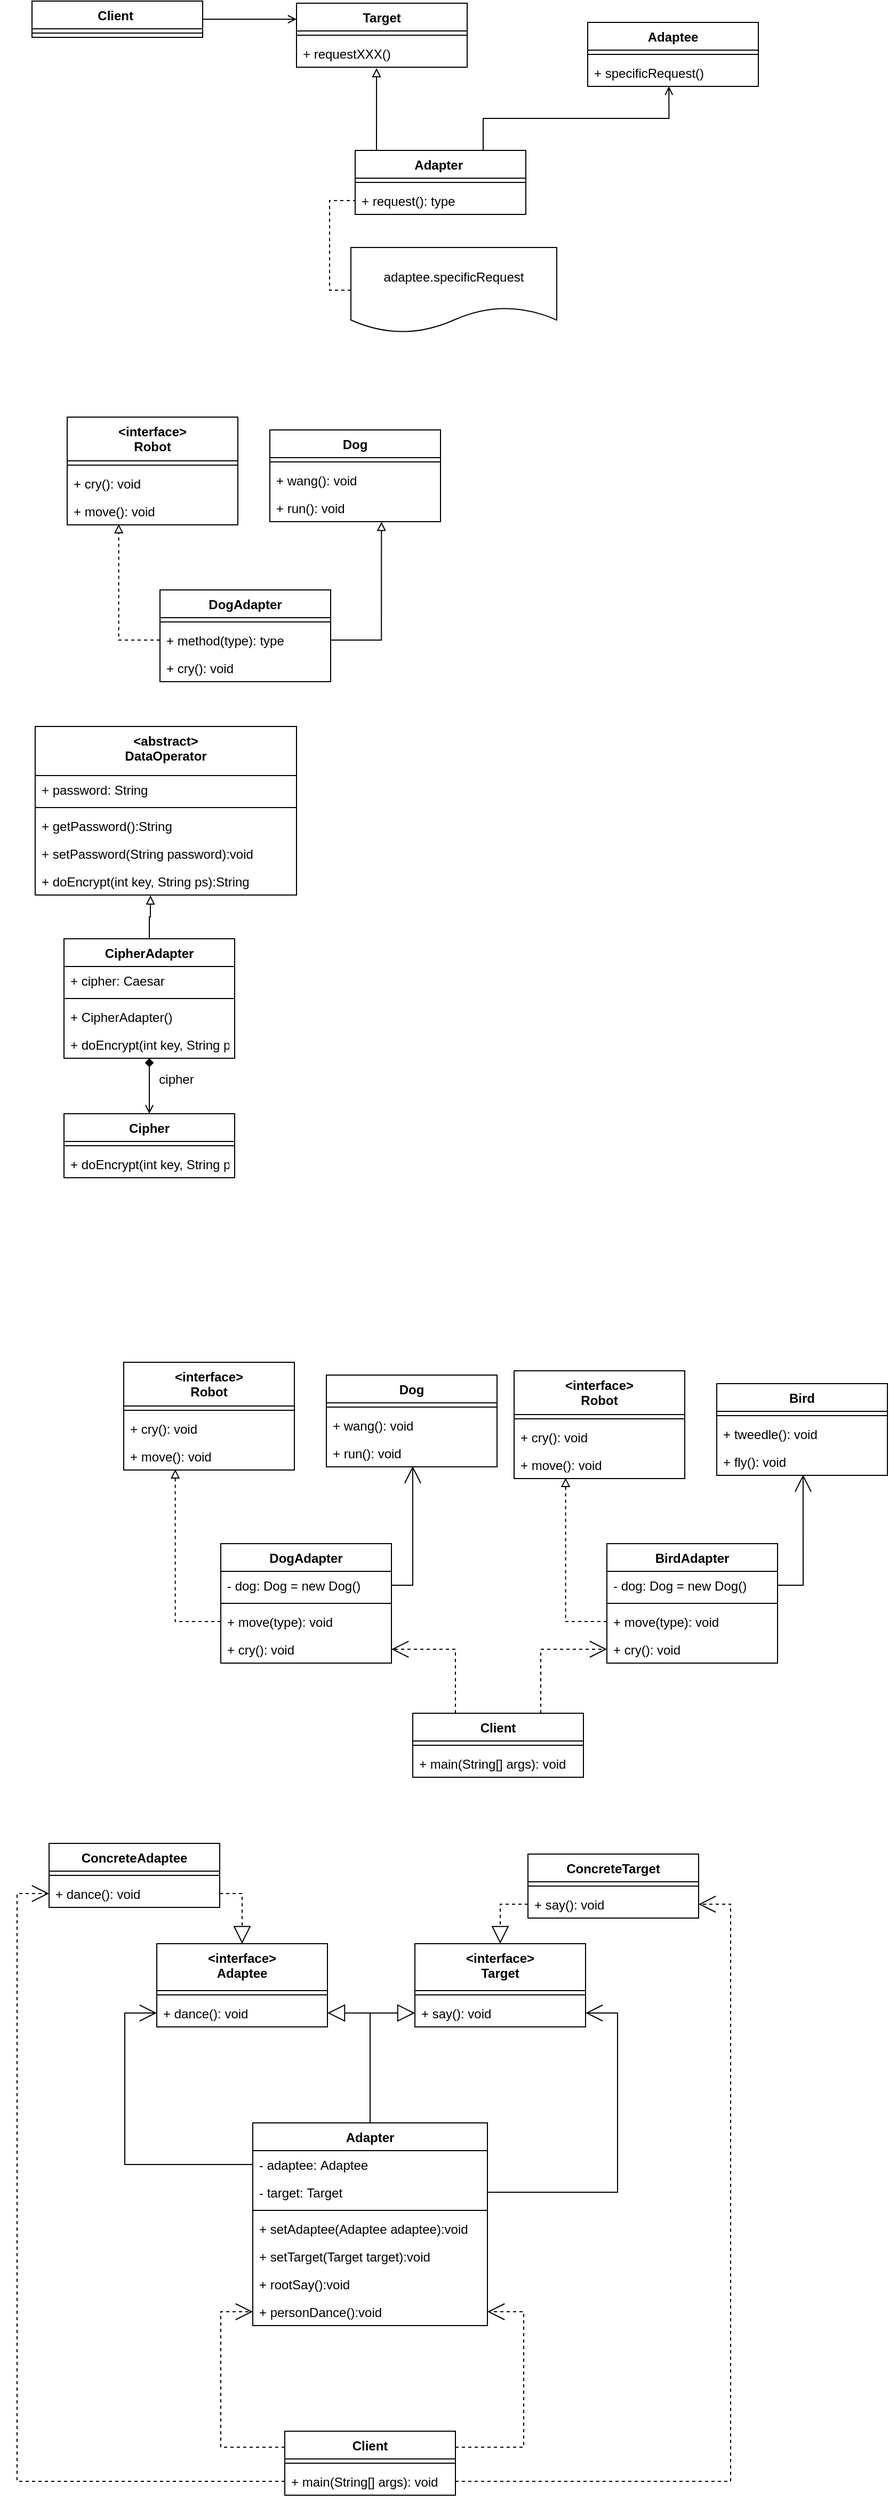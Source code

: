 <mxfile version="15.7.0" type="device" pages="7"><diagram id="wc9WMTGGzGT2HyDLupNr" name="适配器模式"><mxGraphModel dx="1438" dy="1417" grid="0" gridSize="10" guides="1" tooltips="1" connect="1" arrows="1" fold="1" page="0" pageScale="1" pageWidth="827" pageHeight="1169" math="0" shadow="0"><root><mxCell id="0"/><mxCell id="1" parent="0"/><mxCell id="jCyJE36p65Bn6rtc4_Ve-24" style="edgeStyle=orthogonalEdgeStyle;rounded=0;orthogonalLoop=1;jettySize=auto;html=1;exitX=1;exitY=0.5;exitDx=0;exitDy=0;entryX=0;entryY=0.25;entryDx=0;entryDy=0;endArrow=open;endFill=0;" parent="1" source="jCyJE36p65Bn6rtc4_Ve-1" target="jCyJE36p65Bn6rtc4_Ve-5" edge="1"><mxGeometry relative="1" as="geometry"/></mxCell><mxCell id="jCyJE36p65Bn6rtc4_Ve-1" value="Client " style="swimlane;fontStyle=1;align=center;verticalAlign=top;childLayout=stackLayout;horizontal=1;startSize=26;horizontalStack=0;resizeParent=1;resizeParentMax=0;resizeLast=0;collapsible=1;marginBottom=0;" parent="1" vertex="1"><mxGeometry x="-144" y="-737" width="160" height="34" as="geometry"/></mxCell><mxCell id="jCyJE36p65Bn6rtc4_Ve-3" value="" style="line;strokeWidth=1;fillColor=none;align=left;verticalAlign=middle;spacingTop=-1;spacingLeft=3;spacingRight=3;rotatable=0;labelPosition=right;points=[];portConstraint=eastwest;" parent="jCyJE36p65Bn6rtc4_Ve-1" vertex="1"><mxGeometry y="26" width="160" height="8" as="geometry"/></mxCell><mxCell id="jCyJE36p65Bn6rtc4_Ve-5" value="Target" style="swimlane;fontStyle=1;align=center;verticalAlign=top;childLayout=stackLayout;horizontal=1;startSize=26;horizontalStack=0;resizeParent=1;resizeParentMax=0;resizeLast=0;collapsible=1;marginBottom=0;" parent="1" vertex="1"><mxGeometry x="104" y="-735" width="160" height="60" as="geometry"/></mxCell><mxCell id="jCyJE36p65Bn6rtc4_Ve-7" value="" style="line;strokeWidth=1;fillColor=none;align=left;verticalAlign=middle;spacingTop=-1;spacingLeft=3;spacingRight=3;rotatable=0;labelPosition=right;points=[];portConstraint=eastwest;" parent="jCyJE36p65Bn6rtc4_Ve-5" vertex="1"><mxGeometry y="26" width="160" height="8" as="geometry"/></mxCell><mxCell id="jCyJE36p65Bn6rtc4_Ve-8" value="+ requestXXX()" style="text;strokeColor=none;fillColor=none;align=left;verticalAlign=top;spacingLeft=4;spacingRight=4;overflow=hidden;rotatable=0;points=[[0,0.5],[1,0.5]];portConstraint=eastwest;" parent="jCyJE36p65Bn6rtc4_Ve-5" vertex="1"><mxGeometry y="34" width="160" height="26" as="geometry"/></mxCell><mxCell id="jCyJE36p65Bn6rtc4_Ve-9" value="Adaptee" style="swimlane;fontStyle=1;align=center;verticalAlign=top;childLayout=stackLayout;horizontal=1;startSize=26;horizontalStack=0;resizeParent=1;resizeParentMax=0;resizeLast=0;collapsible=1;marginBottom=0;" parent="1" vertex="1"><mxGeometry x="377" y="-717" width="160" height="60" as="geometry"/></mxCell><mxCell id="jCyJE36p65Bn6rtc4_Ve-11" value="" style="line;strokeWidth=1;fillColor=none;align=left;verticalAlign=middle;spacingTop=-1;spacingLeft=3;spacingRight=3;rotatable=0;labelPosition=right;points=[];portConstraint=eastwest;" parent="jCyJE36p65Bn6rtc4_Ve-9" vertex="1"><mxGeometry y="26" width="160" height="8" as="geometry"/></mxCell><mxCell id="jCyJE36p65Bn6rtc4_Ve-12" value="+ specificRequest()" style="text;strokeColor=none;fillColor=none;align=left;verticalAlign=top;spacingLeft=4;spacingRight=4;overflow=hidden;rotatable=0;points=[[0,0.5],[1,0.5]];portConstraint=eastwest;" parent="jCyJE36p65Bn6rtc4_Ve-9" vertex="1"><mxGeometry y="34" width="160" height="26" as="geometry"/></mxCell><mxCell id="jCyJE36p65Bn6rtc4_Ve-20" style="edgeStyle=orthogonalEdgeStyle;rounded=0;orthogonalLoop=1;jettySize=auto;html=1;exitX=0.25;exitY=0;exitDx=0;exitDy=0;entryX=0.469;entryY=1.033;entryDx=0;entryDy=0;entryPerimeter=0;endArrow=block;endFill=0;" parent="1" source="jCyJE36p65Bn6rtc4_Ve-13" target="jCyJE36p65Bn6rtc4_Ve-8" edge="1"><mxGeometry relative="1" as="geometry"><Array as="points"><mxPoint x="179" y="-597"/></Array></mxGeometry></mxCell><mxCell id="jCyJE36p65Bn6rtc4_Ve-21" style="edgeStyle=orthogonalEdgeStyle;rounded=0;orthogonalLoop=1;jettySize=auto;html=1;exitX=0.75;exitY=0;exitDx=0;exitDy=0;entryX=0.476;entryY=0.997;entryDx=0;entryDy=0;entryPerimeter=0;endArrow=open;endFill=0;" parent="1" source="jCyJE36p65Bn6rtc4_Ve-13" target="jCyJE36p65Bn6rtc4_Ve-12" edge="1"><mxGeometry relative="1" as="geometry"/></mxCell><mxCell id="jCyJE36p65Bn6rtc4_Ve-13" value="Adapter " style="swimlane;fontStyle=1;align=center;verticalAlign=top;childLayout=stackLayout;horizontal=1;startSize=26;horizontalStack=0;resizeParent=1;resizeParentMax=0;resizeLast=0;collapsible=1;marginBottom=0;" parent="1" vertex="1"><mxGeometry x="159" y="-597" width="160" height="60" as="geometry"/></mxCell><mxCell id="jCyJE36p65Bn6rtc4_Ve-15" value="" style="line;strokeWidth=1;fillColor=none;align=left;verticalAlign=middle;spacingTop=-1;spacingLeft=3;spacingRight=3;rotatable=0;labelPosition=right;points=[];portConstraint=eastwest;" parent="jCyJE36p65Bn6rtc4_Ve-13" vertex="1"><mxGeometry y="26" width="160" height="8" as="geometry"/></mxCell><mxCell id="jCyJE36p65Bn6rtc4_Ve-16" value="+ request(): type" style="text;strokeColor=none;fillColor=none;align=left;verticalAlign=top;spacingLeft=4;spacingRight=4;overflow=hidden;rotatable=0;points=[[0,0.5],[1,0.5]];portConstraint=eastwest;" parent="jCyJE36p65Bn6rtc4_Ve-13" vertex="1"><mxGeometry y="34" width="160" height="26" as="geometry"/></mxCell><mxCell id="jCyJE36p65Bn6rtc4_Ve-26" style="edgeStyle=orthogonalEdgeStyle;rounded=0;orthogonalLoop=1;jettySize=auto;html=1;exitX=0;exitY=0.5;exitDx=0;exitDy=0;entryX=0;entryY=0.5;entryDx=0;entryDy=0;endArrow=none;endFill=0;dashed=1;" parent="1" source="jCyJE36p65Bn6rtc4_Ve-19" target="jCyJE36p65Bn6rtc4_Ve-16" edge="1"><mxGeometry relative="1" as="geometry"/></mxCell><mxCell id="jCyJE36p65Bn6rtc4_Ve-19" value="adaptee.&lt;span style=&quot;text-align: left&quot;&gt;specificRequest&lt;/span&gt;" style="shape=document;whiteSpace=wrap;html=1;boundedLbl=1;" parent="1" vertex="1"><mxGeometry x="155" y="-506" width="193" height="80" as="geometry"/></mxCell><mxCell id="jCyJE36p65Bn6rtc4_Ve-27" value="&lt;interface&gt;&#10;Robot" style="swimlane;fontStyle=1;align=center;verticalAlign=top;childLayout=stackLayout;horizontal=1;startSize=41;horizontalStack=0;resizeParent=1;resizeParentMax=0;resizeLast=0;collapsible=1;marginBottom=0;" parent="1" vertex="1"><mxGeometry x="-111" y="-347" width="160" height="101" as="geometry"/></mxCell><mxCell id="jCyJE36p65Bn6rtc4_Ve-29" value="" style="line;strokeWidth=1;fillColor=none;align=left;verticalAlign=middle;spacingTop=-1;spacingLeft=3;spacingRight=3;rotatable=0;labelPosition=right;points=[];portConstraint=eastwest;" parent="jCyJE36p65Bn6rtc4_Ve-27" vertex="1"><mxGeometry y="41" width="160" height="8" as="geometry"/></mxCell><mxCell id="jCyJE36p65Bn6rtc4_Ve-30" value="+ cry(): void" style="text;strokeColor=none;fillColor=none;align=left;verticalAlign=top;spacingLeft=4;spacingRight=4;overflow=hidden;rotatable=0;points=[[0,0.5],[1,0.5]];portConstraint=eastwest;" parent="jCyJE36p65Bn6rtc4_Ve-27" vertex="1"><mxGeometry y="49" width="160" height="26" as="geometry"/></mxCell><mxCell id="jCyJE36p65Bn6rtc4_Ve-39" value="+ move(): void" style="text;strokeColor=none;fillColor=none;align=left;verticalAlign=top;spacingLeft=4;spacingRight=4;overflow=hidden;rotatable=0;points=[[0,0.5],[1,0.5]];portConstraint=eastwest;" parent="jCyJE36p65Bn6rtc4_Ve-27" vertex="1"><mxGeometry y="75" width="160" height="26" as="geometry"/></mxCell><mxCell id="jCyJE36p65Bn6rtc4_Ve-31" value="Dog" style="swimlane;fontStyle=1;align=center;verticalAlign=top;childLayout=stackLayout;horizontal=1;startSize=26;horizontalStack=0;resizeParent=1;resizeParentMax=0;resizeLast=0;collapsible=1;marginBottom=0;" parent="1" vertex="1"><mxGeometry x="79" y="-335" width="160" height="86" as="geometry"/></mxCell><mxCell id="jCyJE36p65Bn6rtc4_Ve-33" value="" style="line;strokeWidth=1;fillColor=none;align=left;verticalAlign=middle;spacingTop=-1;spacingLeft=3;spacingRight=3;rotatable=0;labelPosition=right;points=[];portConstraint=eastwest;" parent="jCyJE36p65Bn6rtc4_Ve-31" vertex="1"><mxGeometry y="26" width="160" height="8" as="geometry"/></mxCell><mxCell id="jCyJE36p65Bn6rtc4_Ve-40" value="+ wang(): void" style="text;strokeColor=none;fillColor=none;align=left;verticalAlign=top;spacingLeft=4;spacingRight=4;overflow=hidden;rotatable=0;points=[[0,0.5],[1,0.5]];portConstraint=eastwest;" parent="jCyJE36p65Bn6rtc4_Ve-31" vertex="1"><mxGeometry y="34" width="160" height="26" as="geometry"/></mxCell><mxCell id="jCyJE36p65Bn6rtc4_Ve-41" value="+ run(): void" style="text;strokeColor=none;fillColor=none;align=left;verticalAlign=top;spacingLeft=4;spacingRight=4;overflow=hidden;rotatable=0;points=[[0,0.5],[1,0.5]];portConstraint=eastwest;" parent="jCyJE36p65Bn6rtc4_Ve-31" vertex="1"><mxGeometry y="60" width="160" height="26" as="geometry"/></mxCell><mxCell id="jCyJE36p65Bn6rtc4_Ve-35" value="DogAdapter" style="swimlane;fontStyle=1;align=center;verticalAlign=top;childLayout=stackLayout;horizontal=1;startSize=26;horizontalStack=0;resizeParent=1;resizeParentMax=0;resizeLast=0;collapsible=1;marginBottom=0;" parent="1" vertex="1"><mxGeometry x="-24" y="-185" width="160" height="86" as="geometry"/></mxCell><mxCell id="jCyJE36p65Bn6rtc4_Ve-37" value="" style="line;strokeWidth=1;fillColor=none;align=left;verticalAlign=middle;spacingTop=-1;spacingLeft=3;spacingRight=3;rotatable=0;labelPosition=right;points=[];portConstraint=eastwest;" parent="jCyJE36p65Bn6rtc4_Ve-35" vertex="1"><mxGeometry y="26" width="160" height="8" as="geometry"/></mxCell><mxCell id="jCyJE36p65Bn6rtc4_Ve-38" value="+ method(type): type" style="text;strokeColor=none;fillColor=none;align=left;verticalAlign=top;spacingLeft=4;spacingRight=4;overflow=hidden;rotatable=0;points=[[0,0.5],[1,0.5]];portConstraint=eastwest;" parent="jCyJE36p65Bn6rtc4_Ve-35" vertex="1"><mxGeometry y="34" width="160" height="26" as="geometry"/></mxCell><mxCell id="jCyJE36p65Bn6rtc4_Ve-42" value="+ cry(): void" style="text;strokeColor=none;fillColor=none;align=left;verticalAlign=top;spacingLeft=4;spacingRight=4;overflow=hidden;rotatable=0;points=[[0,0.5],[1,0.5]];portConstraint=eastwest;" parent="jCyJE36p65Bn6rtc4_Ve-35" vertex="1"><mxGeometry y="60" width="160" height="26" as="geometry"/></mxCell><mxCell id="jCyJE36p65Bn6rtc4_Ve-45" style="edgeStyle=orthogonalEdgeStyle;rounded=0;orthogonalLoop=1;jettySize=auto;html=1;exitX=0;exitY=0.5;exitDx=0;exitDy=0;entryX=0.302;entryY=0.974;entryDx=0;entryDy=0;entryPerimeter=0;dashed=1;endArrow=block;endFill=0;" parent="1" source="jCyJE36p65Bn6rtc4_Ve-38" target="jCyJE36p65Bn6rtc4_Ve-39" edge="1"><mxGeometry relative="1" as="geometry"/></mxCell><mxCell id="jCyJE36p65Bn6rtc4_Ve-46" style="edgeStyle=orthogonalEdgeStyle;rounded=0;orthogonalLoop=1;jettySize=auto;html=1;exitX=1;exitY=0.5;exitDx=0;exitDy=0;entryX=0.654;entryY=1.005;entryDx=0;entryDy=0;entryPerimeter=0;endArrow=block;endFill=0;" parent="1" source="jCyJE36p65Bn6rtc4_Ve-38" target="jCyJE36p65Bn6rtc4_Ve-41" edge="1"><mxGeometry relative="1" as="geometry"/></mxCell><mxCell id="jCyJE36p65Bn6rtc4_Ve-47" value="&lt;abstract&gt;&#10;DataOperator" style="swimlane;fontStyle=1;align=center;verticalAlign=top;childLayout=stackLayout;horizontal=1;startSize=46;horizontalStack=0;resizeParent=1;resizeParentMax=0;resizeLast=0;collapsible=1;marginBottom=0;" parent="1" vertex="1"><mxGeometry x="-141" y="-57" width="245" height="158" as="geometry"/></mxCell><mxCell id="jCyJE36p65Bn6rtc4_Ve-48" value="+ password: String" style="text;strokeColor=none;fillColor=none;align=left;verticalAlign=top;spacingLeft=4;spacingRight=4;overflow=hidden;rotatable=0;points=[[0,0.5],[1,0.5]];portConstraint=eastwest;" parent="jCyJE36p65Bn6rtc4_Ve-47" vertex="1"><mxGeometry y="46" width="245" height="26" as="geometry"/></mxCell><mxCell id="jCyJE36p65Bn6rtc4_Ve-49" value="" style="line;strokeWidth=1;fillColor=none;align=left;verticalAlign=middle;spacingTop=-1;spacingLeft=3;spacingRight=3;rotatable=0;labelPosition=right;points=[];portConstraint=eastwest;" parent="jCyJE36p65Bn6rtc4_Ve-47" vertex="1"><mxGeometry y="72" width="245" height="8" as="geometry"/></mxCell><mxCell id="jCyJE36p65Bn6rtc4_Ve-50" value="+ getPassword():String" style="text;strokeColor=none;fillColor=none;align=left;verticalAlign=top;spacingLeft=4;spacingRight=4;overflow=hidden;rotatable=0;points=[[0,0.5],[1,0.5]];portConstraint=eastwest;" parent="jCyJE36p65Bn6rtc4_Ve-47" vertex="1"><mxGeometry y="80" width="245" height="26" as="geometry"/></mxCell><mxCell id="jCyJE36p65Bn6rtc4_Ve-51" value="+ setPassword(String password):void" style="text;strokeColor=none;fillColor=none;align=left;verticalAlign=top;spacingLeft=4;spacingRight=4;overflow=hidden;rotatable=0;points=[[0,0.5],[1,0.5]];portConstraint=eastwest;" parent="jCyJE36p65Bn6rtc4_Ve-47" vertex="1"><mxGeometry y="106" width="245" height="26" as="geometry"/></mxCell><mxCell id="jCyJE36p65Bn6rtc4_Ve-52" value="+ doEncrypt(int key, String ps):String" style="text;strokeColor=none;fillColor=none;align=left;verticalAlign=top;spacingLeft=4;spacingRight=4;overflow=hidden;rotatable=0;points=[[0,0.5],[1,0.5]];portConstraint=eastwest;" parent="jCyJE36p65Bn6rtc4_Ve-47" vertex="1"><mxGeometry y="132" width="245" height="26" as="geometry"/></mxCell><mxCell id="jCyJE36p65Bn6rtc4_Ve-64" style="edgeStyle=orthogonalEdgeStyle;rounded=0;orthogonalLoop=1;jettySize=auto;html=1;exitX=0.5;exitY=0;exitDx=0;exitDy=0;entryX=0.441;entryY=1.016;entryDx=0;entryDy=0;entryPerimeter=0;endArrow=block;endFill=0;" parent="1" source="jCyJE36p65Bn6rtc4_Ve-53" target="jCyJE36p65Bn6rtc4_Ve-52" edge="1"><mxGeometry relative="1" as="geometry"/></mxCell><mxCell id="jCyJE36p65Bn6rtc4_Ve-66" value="" style="edgeStyle=orthogonalEdgeStyle;rounded=0;orthogonalLoop=1;jettySize=auto;html=1;endArrow=open;endFill=0;entryX=0.5;entryY=0;entryDx=0;entryDy=0;startArrow=diamond;startFill=1;" parent="1" source="jCyJE36p65Bn6rtc4_Ve-53" target="jCyJE36p65Bn6rtc4_Ve-59" edge="1"><mxGeometry relative="1" as="geometry"/></mxCell><mxCell id="jCyJE36p65Bn6rtc4_Ve-53" value="CipherAdapter" style="swimlane;fontStyle=1;align=center;verticalAlign=top;childLayout=stackLayout;horizontal=1;startSize=26;horizontalStack=0;resizeParent=1;resizeParentMax=0;resizeLast=0;collapsible=1;marginBottom=0;" parent="1" vertex="1"><mxGeometry x="-114" y="142" width="160" height="112" as="geometry"/></mxCell><mxCell id="jCyJE36p65Bn6rtc4_Ve-54" value="+ cipher: Caesar" style="text;strokeColor=none;fillColor=none;align=left;verticalAlign=top;spacingLeft=4;spacingRight=4;overflow=hidden;rotatable=0;points=[[0,0.5],[1,0.5]];portConstraint=eastwest;" parent="jCyJE36p65Bn6rtc4_Ve-53" vertex="1"><mxGeometry y="26" width="160" height="26" as="geometry"/></mxCell><mxCell id="jCyJE36p65Bn6rtc4_Ve-55" value="" style="line;strokeWidth=1;fillColor=none;align=left;verticalAlign=middle;spacingTop=-1;spacingLeft=3;spacingRight=3;rotatable=0;labelPosition=right;points=[];portConstraint=eastwest;" parent="jCyJE36p65Bn6rtc4_Ve-53" vertex="1"><mxGeometry y="52" width="160" height="8" as="geometry"/></mxCell><mxCell id="jCyJE36p65Bn6rtc4_Ve-56" value="+ CipherAdapter()" style="text;strokeColor=none;fillColor=none;align=left;verticalAlign=top;spacingLeft=4;spacingRight=4;overflow=hidden;rotatable=0;points=[[0,0.5],[1,0.5]];portConstraint=eastwest;" parent="jCyJE36p65Bn6rtc4_Ve-53" vertex="1"><mxGeometry y="60" width="160" height="26" as="geometry"/></mxCell><mxCell id="jCyJE36p65Bn6rtc4_Ve-58" value="+ doEncrypt(int key, String ps):String" style="text;strokeColor=none;fillColor=none;align=left;verticalAlign=top;spacingLeft=4;spacingRight=4;overflow=hidden;rotatable=0;points=[[0,0.5],[1,0.5]];portConstraint=eastwest;" parent="jCyJE36p65Bn6rtc4_Ve-53" vertex="1"><mxGeometry y="86" width="160" height="26" as="geometry"/></mxCell><mxCell id="jCyJE36p65Bn6rtc4_Ve-59" value="Cipher" style="swimlane;fontStyle=1;align=center;verticalAlign=top;childLayout=stackLayout;horizontal=1;startSize=26;horizontalStack=0;resizeParent=1;resizeParentMax=0;resizeLast=0;collapsible=1;marginBottom=0;" parent="1" vertex="1"><mxGeometry x="-114" y="306" width="160" height="60" as="geometry"/></mxCell><mxCell id="jCyJE36p65Bn6rtc4_Ve-61" value="" style="line;strokeWidth=1;fillColor=none;align=left;verticalAlign=middle;spacingTop=-1;spacingLeft=3;spacingRight=3;rotatable=0;labelPosition=right;points=[];portConstraint=eastwest;" parent="jCyJE36p65Bn6rtc4_Ve-59" vertex="1"><mxGeometry y="26" width="160" height="8" as="geometry"/></mxCell><mxCell id="jCyJE36p65Bn6rtc4_Ve-63" value="+ doEncrypt(int key, String ps):String" style="text;strokeColor=none;fillColor=none;align=left;verticalAlign=top;spacingLeft=4;spacingRight=4;overflow=hidden;rotatable=0;points=[[0,0.5],[1,0.5]];portConstraint=eastwest;" parent="jCyJE36p65Bn6rtc4_Ve-59" vertex="1"><mxGeometry y="34" width="160" height="26" as="geometry"/></mxCell><mxCell id="jCyJE36p65Bn6rtc4_Ve-67" value="cipher" style="text;html=1;align=center;verticalAlign=middle;resizable=0;points=[];autosize=1;strokeColor=none;fillColor=none;" parent="1" vertex="1"><mxGeometry x="-31" y="265" width="43" height="18" as="geometry"/></mxCell><mxCell id="ZBVtueezhNPyGRfIJEk4-1" value="&lt;interface&gt;&#10;Robot" style="swimlane;fontStyle=1;align=center;verticalAlign=top;childLayout=stackLayout;horizontal=1;startSize=41;horizontalStack=0;resizeParent=1;resizeParentMax=0;resizeLast=0;collapsible=1;marginBottom=0;" parent="1" vertex="1"><mxGeometry x="-58" y="539" width="160" height="101" as="geometry"/></mxCell><mxCell id="ZBVtueezhNPyGRfIJEk4-2" value="" style="line;strokeWidth=1;fillColor=none;align=left;verticalAlign=middle;spacingTop=-1;spacingLeft=3;spacingRight=3;rotatable=0;labelPosition=right;points=[];portConstraint=eastwest;" parent="ZBVtueezhNPyGRfIJEk4-1" vertex="1"><mxGeometry y="41" width="160" height="8" as="geometry"/></mxCell><mxCell id="ZBVtueezhNPyGRfIJEk4-3" value="+ cry(): void" style="text;strokeColor=none;fillColor=none;align=left;verticalAlign=top;spacingLeft=4;spacingRight=4;overflow=hidden;rotatable=0;points=[[0,0.5],[1,0.5]];portConstraint=eastwest;" parent="ZBVtueezhNPyGRfIJEk4-1" vertex="1"><mxGeometry y="49" width="160" height="26" as="geometry"/></mxCell><mxCell id="ZBVtueezhNPyGRfIJEk4-4" value="+ move(): void" style="text;strokeColor=none;fillColor=none;align=left;verticalAlign=top;spacingLeft=4;spacingRight=4;overflow=hidden;rotatable=0;points=[[0,0.5],[1,0.5]];portConstraint=eastwest;" parent="ZBVtueezhNPyGRfIJEk4-1" vertex="1"><mxGeometry y="75" width="160" height="26" as="geometry"/></mxCell><mxCell id="ZBVtueezhNPyGRfIJEk4-5" value="Dog" style="swimlane;fontStyle=1;align=center;verticalAlign=top;childLayout=stackLayout;horizontal=1;startSize=26;horizontalStack=0;resizeParent=1;resizeParentMax=0;resizeLast=0;collapsible=1;marginBottom=0;" parent="1" vertex="1"><mxGeometry x="132" y="551" width="160" height="86" as="geometry"/></mxCell><mxCell id="ZBVtueezhNPyGRfIJEk4-6" value="" style="line;strokeWidth=1;fillColor=none;align=left;verticalAlign=middle;spacingTop=-1;spacingLeft=3;spacingRight=3;rotatable=0;labelPosition=right;points=[];portConstraint=eastwest;" parent="ZBVtueezhNPyGRfIJEk4-5" vertex="1"><mxGeometry y="26" width="160" height="8" as="geometry"/></mxCell><mxCell id="ZBVtueezhNPyGRfIJEk4-7" value="+ wang(): void" style="text;strokeColor=none;fillColor=none;align=left;verticalAlign=top;spacingLeft=4;spacingRight=4;overflow=hidden;rotatable=0;points=[[0,0.5],[1,0.5]];portConstraint=eastwest;" parent="ZBVtueezhNPyGRfIJEk4-5" vertex="1"><mxGeometry y="34" width="160" height="26" as="geometry"/></mxCell><mxCell id="ZBVtueezhNPyGRfIJEk4-8" value="+ run(): void" style="text;strokeColor=none;fillColor=none;align=left;verticalAlign=top;spacingLeft=4;spacingRight=4;overflow=hidden;rotatable=0;points=[[0,0.5],[1,0.5]];portConstraint=eastwest;" parent="ZBVtueezhNPyGRfIJEk4-5" vertex="1"><mxGeometry y="60" width="160" height="26" as="geometry"/></mxCell><mxCell id="ZBVtueezhNPyGRfIJEk4-9" value="DogAdapter" style="swimlane;fontStyle=1;align=center;verticalAlign=top;childLayout=stackLayout;horizontal=1;startSize=26;horizontalStack=0;resizeParent=1;resizeParentMax=0;resizeLast=0;collapsible=1;marginBottom=0;" parent="1" vertex="1"><mxGeometry x="33" y="709" width="160" height="112" as="geometry"/></mxCell><mxCell id="ZBVtueezhNPyGRfIJEk4-19" value="- dog: Dog = new Dog()" style="text;strokeColor=none;fillColor=none;align=left;verticalAlign=top;spacingLeft=4;spacingRight=4;overflow=hidden;rotatable=0;points=[[0,0.5],[1,0.5]];portConstraint=eastwest;" parent="ZBVtueezhNPyGRfIJEk4-9" vertex="1"><mxGeometry y="26" width="160" height="26" as="geometry"/></mxCell><mxCell id="ZBVtueezhNPyGRfIJEk4-10" value="" style="line;strokeWidth=1;fillColor=none;align=left;verticalAlign=middle;spacingTop=-1;spacingLeft=3;spacingRight=3;rotatable=0;labelPosition=right;points=[];portConstraint=eastwest;" parent="ZBVtueezhNPyGRfIJEk4-9" vertex="1"><mxGeometry y="52" width="160" height="8" as="geometry"/></mxCell><mxCell id="ZBVtueezhNPyGRfIJEk4-11" value="+ move(type): void" style="text;strokeColor=none;fillColor=none;align=left;verticalAlign=top;spacingLeft=4;spacingRight=4;overflow=hidden;rotatable=0;points=[[0,0.5],[1,0.5]];portConstraint=eastwest;" parent="ZBVtueezhNPyGRfIJEk4-9" vertex="1"><mxGeometry y="60" width="160" height="26" as="geometry"/></mxCell><mxCell id="ZBVtueezhNPyGRfIJEk4-12" value="+ cry(): void" style="text;strokeColor=none;fillColor=none;align=left;verticalAlign=top;spacingLeft=4;spacingRight=4;overflow=hidden;rotatable=0;points=[[0,0.5],[1,0.5]];portConstraint=eastwest;" parent="ZBVtueezhNPyGRfIJEk4-9" vertex="1"><mxGeometry y="86" width="160" height="26" as="geometry"/></mxCell><mxCell id="ZBVtueezhNPyGRfIJEk4-13" style="edgeStyle=orthogonalEdgeStyle;rounded=0;orthogonalLoop=1;jettySize=auto;html=1;exitX=0;exitY=0.5;exitDx=0;exitDy=0;entryX=0.302;entryY=0.974;entryDx=0;entryDy=0;entryPerimeter=0;dashed=1;endArrow=block;endFill=0;" parent="1" source="ZBVtueezhNPyGRfIJEk4-11" target="ZBVtueezhNPyGRfIJEk4-4" edge="1"><mxGeometry relative="1" as="geometry"/></mxCell><mxCell id="ZBVtueezhNPyGRfIJEk4-20" style="edgeStyle=orthogonalEdgeStyle;rounded=0;orthogonalLoop=1;jettySize=auto;html=1;exitX=1;exitY=0.5;exitDx=0;exitDy=0;endArrow=open;startSize=14;endSize=14;sourcePerimeterSpacing=8;targetPerimeterSpacing=8;entryX=0.506;entryY=0.971;entryDx=0;entryDy=0;entryPerimeter=0;" parent="1" source="ZBVtueezhNPyGRfIJEk4-19" target="ZBVtueezhNPyGRfIJEk4-8" edge="1"><mxGeometry relative="1" as="geometry"><mxPoint x="275" y="724.25" as="targetPoint"/></mxGeometry></mxCell><mxCell id="ZBVtueezhNPyGRfIJEk4-21" value="&lt;interface&gt;&#10;Robot" style="swimlane;fontStyle=1;align=center;verticalAlign=top;childLayout=stackLayout;horizontal=1;startSize=41;horizontalStack=0;resizeParent=1;resizeParentMax=0;resizeLast=0;collapsible=1;marginBottom=0;" parent="1" vertex="1"><mxGeometry x="308" y="547" width="160" height="101" as="geometry"/></mxCell><mxCell id="ZBVtueezhNPyGRfIJEk4-22" value="" style="line;strokeWidth=1;fillColor=none;align=left;verticalAlign=middle;spacingTop=-1;spacingLeft=3;spacingRight=3;rotatable=0;labelPosition=right;points=[];portConstraint=eastwest;" parent="ZBVtueezhNPyGRfIJEk4-21" vertex="1"><mxGeometry y="41" width="160" height="8" as="geometry"/></mxCell><mxCell id="ZBVtueezhNPyGRfIJEk4-23" value="+ cry(): void" style="text;strokeColor=none;fillColor=none;align=left;verticalAlign=top;spacingLeft=4;spacingRight=4;overflow=hidden;rotatable=0;points=[[0,0.5],[1,0.5]];portConstraint=eastwest;" parent="ZBVtueezhNPyGRfIJEk4-21" vertex="1"><mxGeometry y="49" width="160" height="26" as="geometry"/></mxCell><mxCell id="ZBVtueezhNPyGRfIJEk4-24" value="+ move(): void" style="text;strokeColor=none;fillColor=none;align=left;verticalAlign=top;spacingLeft=4;spacingRight=4;overflow=hidden;rotatable=0;points=[[0,0.5],[1,0.5]];portConstraint=eastwest;" parent="ZBVtueezhNPyGRfIJEk4-21" vertex="1"><mxGeometry y="75" width="160" height="26" as="geometry"/></mxCell><mxCell id="ZBVtueezhNPyGRfIJEk4-25" value="Bird" style="swimlane;fontStyle=1;align=center;verticalAlign=top;childLayout=stackLayout;horizontal=1;startSize=26;horizontalStack=0;resizeParent=1;resizeParentMax=0;resizeLast=0;collapsible=1;marginBottom=0;" parent="1" vertex="1"><mxGeometry x="498" y="559" width="160" height="86" as="geometry"/></mxCell><mxCell id="ZBVtueezhNPyGRfIJEk4-26" value="" style="line;strokeWidth=1;fillColor=none;align=left;verticalAlign=middle;spacingTop=-1;spacingLeft=3;spacingRight=3;rotatable=0;labelPosition=right;points=[];portConstraint=eastwest;" parent="ZBVtueezhNPyGRfIJEk4-25" vertex="1"><mxGeometry y="26" width="160" height="8" as="geometry"/></mxCell><mxCell id="ZBVtueezhNPyGRfIJEk4-27" value="+ tweedle(): void" style="text;strokeColor=none;fillColor=none;align=left;verticalAlign=top;spacingLeft=4;spacingRight=4;overflow=hidden;rotatable=0;points=[[0,0.5],[1,0.5]];portConstraint=eastwest;" parent="ZBVtueezhNPyGRfIJEk4-25" vertex="1"><mxGeometry y="34" width="160" height="26" as="geometry"/></mxCell><mxCell id="ZBVtueezhNPyGRfIJEk4-28" value="+ fly(): void" style="text;strokeColor=none;fillColor=none;align=left;verticalAlign=top;spacingLeft=4;spacingRight=4;overflow=hidden;rotatable=0;points=[[0,0.5],[1,0.5]];portConstraint=eastwest;" parent="ZBVtueezhNPyGRfIJEk4-25" vertex="1"><mxGeometry y="60" width="160" height="26" as="geometry"/></mxCell><mxCell id="ZBVtueezhNPyGRfIJEk4-29" value="BirdAdapter" style="swimlane;fontStyle=1;align=center;verticalAlign=top;childLayout=stackLayout;horizontal=1;startSize=26;horizontalStack=0;resizeParent=1;resizeParentMax=0;resizeLast=0;collapsible=1;marginBottom=0;" parent="1" vertex="1"><mxGeometry x="395" y="709" width="160" height="112" as="geometry"/></mxCell><mxCell id="ZBVtueezhNPyGRfIJEk4-30" value="- dog: Dog = new Dog()" style="text;strokeColor=none;fillColor=none;align=left;verticalAlign=top;spacingLeft=4;spacingRight=4;overflow=hidden;rotatable=0;points=[[0,0.5],[1,0.5]];portConstraint=eastwest;" parent="ZBVtueezhNPyGRfIJEk4-29" vertex="1"><mxGeometry y="26" width="160" height="26" as="geometry"/></mxCell><mxCell id="ZBVtueezhNPyGRfIJEk4-31" value="" style="line;strokeWidth=1;fillColor=none;align=left;verticalAlign=middle;spacingTop=-1;spacingLeft=3;spacingRight=3;rotatable=0;labelPosition=right;points=[];portConstraint=eastwest;" parent="ZBVtueezhNPyGRfIJEk4-29" vertex="1"><mxGeometry y="52" width="160" height="8" as="geometry"/></mxCell><mxCell id="ZBVtueezhNPyGRfIJEk4-32" value="+ move(type): void" style="text;strokeColor=none;fillColor=none;align=left;verticalAlign=top;spacingLeft=4;spacingRight=4;overflow=hidden;rotatable=0;points=[[0,0.5],[1,0.5]];portConstraint=eastwest;" parent="ZBVtueezhNPyGRfIJEk4-29" vertex="1"><mxGeometry y="60" width="160" height="26" as="geometry"/></mxCell><mxCell id="ZBVtueezhNPyGRfIJEk4-33" value="+ cry(): void" style="text;strokeColor=none;fillColor=none;align=left;verticalAlign=top;spacingLeft=4;spacingRight=4;overflow=hidden;rotatable=0;points=[[0,0.5],[1,0.5]];portConstraint=eastwest;" parent="ZBVtueezhNPyGRfIJEk4-29" vertex="1"><mxGeometry y="86" width="160" height="26" as="geometry"/></mxCell><mxCell id="ZBVtueezhNPyGRfIJEk4-34" style="edgeStyle=orthogonalEdgeStyle;rounded=0;orthogonalLoop=1;jettySize=auto;html=1;exitX=0;exitY=0.5;exitDx=0;exitDy=0;entryX=0.302;entryY=0.974;entryDx=0;entryDy=0;entryPerimeter=0;dashed=1;endArrow=block;endFill=0;" parent="1" source="ZBVtueezhNPyGRfIJEk4-32" target="ZBVtueezhNPyGRfIJEk4-24" edge="1"><mxGeometry relative="1" as="geometry"/></mxCell><mxCell id="ZBVtueezhNPyGRfIJEk4-35" style="edgeStyle=orthogonalEdgeStyle;rounded=0;orthogonalLoop=1;jettySize=auto;html=1;exitX=1;exitY=0.5;exitDx=0;exitDy=0;endArrow=open;startSize=14;endSize=14;sourcePerimeterSpacing=8;targetPerimeterSpacing=8;entryX=0.506;entryY=0.971;entryDx=0;entryDy=0;entryPerimeter=0;" parent="1" source="ZBVtueezhNPyGRfIJEk4-30" target="ZBVtueezhNPyGRfIJEk4-28" edge="1"><mxGeometry relative="1" as="geometry"><mxPoint x="641" y="732.25" as="targetPoint"/></mxGeometry></mxCell><mxCell id="ZBVtueezhNPyGRfIJEk4-40" style="edgeStyle=orthogonalEdgeStyle;rounded=0;orthogonalLoop=1;jettySize=auto;html=1;exitX=0.25;exitY=0;exitDx=0;exitDy=0;endArrow=open;startSize=14;endSize=14;sourcePerimeterSpacing=8;targetPerimeterSpacing=8;entryX=1;entryY=0.5;entryDx=0;entryDy=0;dashed=1;" parent="1" source="ZBVtueezhNPyGRfIJEk4-36" target="ZBVtueezhNPyGRfIJEk4-12" edge="1"><mxGeometry relative="1" as="geometry"/></mxCell><mxCell id="ZBVtueezhNPyGRfIJEk4-41" style="edgeStyle=orthogonalEdgeStyle;rounded=0;orthogonalLoop=1;jettySize=auto;html=1;exitX=0.75;exitY=0;exitDx=0;exitDy=0;entryX=0;entryY=0.5;entryDx=0;entryDy=0;endArrow=open;startSize=14;endSize=14;sourcePerimeterSpacing=8;targetPerimeterSpacing=8;dashed=1;" parent="1" source="ZBVtueezhNPyGRfIJEk4-36" target="ZBVtueezhNPyGRfIJEk4-33" edge="1"><mxGeometry relative="1" as="geometry"/></mxCell><mxCell id="ZBVtueezhNPyGRfIJEk4-36" value="Client" style="swimlane;fontStyle=1;align=center;verticalAlign=top;childLayout=stackLayout;horizontal=1;startSize=26;horizontalStack=0;resizeParent=1;resizeParentMax=0;resizeLast=0;collapsible=1;marginBottom=0;hachureGap=4;pointerEvents=0;" parent="1" vertex="1"><mxGeometry x="213" y="868" width="160" height="60" as="geometry"/></mxCell><mxCell id="ZBVtueezhNPyGRfIJEk4-38" value="" style="line;strokeWidth=1;fillColor=none;align=left;verticalAlign=middle;spacingTop=-1;spacingLeft=3;spacingRight=3;rotatable=0;labelPosition=right;points=[];portConstraint=eastwest;" parent="ZBVtueezhNPyGRfIJEk4-36" vertex="1"><mxGeometry y="26" width="160" height="8" as="geometry"/></mxCell><mxCell id="ZBVtueezhNPyGRfIJEk4-39" value="+ main(String[] args): void" style="text;strokeColor=none;fillColor=none;align=left;verticalAlign=top;spacingLeft=4;spacingRight=4;overflow=hidden;rotatable=0;points=[[0,0.5],[1,0.5]];portConstraint=eastwest;" parent="ZBVtueezhNPyGRfIJEk4-36" vertex="1"><mxGeometry y="34" width="160" height="26" as="geometry"/></mxCell><mxCell id="ff4aJ5MDh8nQBoziOx1M-1" value="&lt;interface&gt;&#10;Adaptee" style="swimlane;fontStyle=1;align=center;verticalAlign=top;childLayout=stackLayout;horizontal=1;startSize=44;horizontalStack=0;resizeParent=1;resizeParentMax=0;resizeLast=0;collapsible=1;marginBottom=0;hachureGap=4;pointerEvents=0;" parent="1" vertex="1"><mxGeometry x="-27" y="1084" width="160" height="78" as="geometry"/></mxCell><mxCell id="ff4aJ5MDh8nQBoziOx1M-2" value="" style="line;strokeWidth=1;fillColor=none;align=left;verticalAlign=middle;spacingTop=-1;spacingLeft=3;spacingRight=3;rotatable=0;labelPosition=right;points=[];portConstraint=eastwest;" parent="ff4aJ5MDh8nQBoziOx1M-1" vertex="1"><mxGeometry y="44" width="160" height="8" as="geometry"/></mxCell><mxCell id="ff4aJ5MDh8nQBoziOx1M-3" value="+ dance(): void" style="text;strokeColor=none;fillColor=none;align=left;verticalAlign=top;spacingLeft=4;spacingRight=4;overflow=hidden;rotatable=0;points=[[0,0.5],[1,0.5]];portConstraint=eastwest;" parent="ff4aJ5MDh8nQBoziOx1M-1" vertex="1"><mxGeometry y="52" width="160" height="26" as="geometry"/></mxCell><mxCell id="ff4aJ5MDh8nQBoziOx1M-4" value="&lt;interface&gt;&#10;Target" style="swimlane;fontStyle=1;align=center;verticalAlign=top;childLayout=stackLayout;horizontal=1;startSize=44;horizontalStack=0;resizeParent=1;resizeParentMax=0;resizeLast=0;collapsible=1;marginBottom=0;hachureGap=4;pointerEvents=0;" parent="1" vertex="1"><mxGeometry x="215" y="1084" width="160" height="78" as="geometry"/></mxCell><mxCell id="ff4aJ5MDh8nQBoziOx1M-5" value="" style="line;strokeWidth=1;fillColor=none;align=left;verticalAlign=middle;spacingTop=-1;spacingLeft=3;spacingRight=3;rotatable=0;labelPosition=right;points=[];portConstraint=eastwest;" parent="ff4aJ5MDh8nQBoziOx1M-4" vertex="1"><mxGeometry y="44" width="160" height="8" as="geometry"/></mxCell><mxCell id="ff4aJ5MDh8nQBoziOx1M-6" value="+ say(): void" style="text;strokeColor=none;fillColor=none;align=left;verticalAlign=top;spacingLeft=4;spacingRight=4;overflow=hidden;rotatable=0;points=[[0,0.5],[1,0.5]];portConstraint=eastwest;" parent="ff4aJ5MDh8nQBoziOx1M-4" vertex="1"><mxGeometry y="52" width="160" height="26" as="geometry"/></mxCell><mxCell id="ff4aJ5MDh8nQBoziOx1M-7" style="edgeStyle=orthogonalEdgeStyle;rounded=0;orthogonalLoop=1;jettySize=auto;html=1;exitX=0.5;exitY=0;exitDx=0;exitDy=0;entryX=1;entryY=0.5;entryDx=0;entryDy=0;endArrow=block;endFill=0;startSize=14;endSize=14;sourcePerimeterSpacing=8;targetPerimeterSpacing=8;" parent="1" source="ff4aJ5MDh8nQBoziOx1M-9" target="ff4aJ5MDh8nQBoziOx1M-3" edge="1"><mxGeometry relative="1" as="geometry"/></mxCell><mxCell id="ff4aJ5MDh8nQBoziOx1M-8" style="edgeStyle=orthogonalEdgeStyle;rounded=0;orthogonalLoop=1;jettySize=auto;html=1;exitX=0.5;exitY=0;exitDx=0;exitDy=0;entryX=0;entryY=0.5;entryDx=0;entryDy=0;endArrow=block;endFill=0;startSize=14;endSize=14;sourcePerimeterSpacing=8;targetPerimeterSpacing=8;" parent="1" source="ff4aJ5MDh8nQBoziOx1M-9" target="ff4aJ5MDh8nQBoziOx1M-6" edge="1"><mxGeometry relative="1" as="geometry"/></mxCell><mxCell id="ff4aJ5MDh8nQBoziOx1M-9" value="Adapter" style="swimlane;fontStyle=1;align=center;verticalAlign=top;childLayout=stackLayout;horizontal=1;startSize=26;horizontalStack=0;resizeParent=1;resizeParentMax=0;resizeLast=0;collapsible=1;marginBottom=0;hachureGap=4;pointerEvents=0;" parent="1" vertex="1"><mxGeometry x="63" y="1252" width="220" height="190" as="geometry"/></mxCell><mxCell id="ff4aJ5MDh8nQBoziOx1M-10" value="- adaptee: Adaptee" style="text;strokeColor=none;fillColor=none;align=left;verticalAlign=top;spacingLeft=4;spacingRight=4;overflow=hidden;rotatable=0;points=[[0,0.5],[1,0.5]];portConstraint=eastwest;" parent="ff4aJ5MDh8nQBoziOx1M-9" vertex="1"><mxGeometry y="26" width="220" height="26" as="geometry"/></mxCell><mxCell id="ff4aJ5MDh8nQBoziOx1M-11" value="- target: Target" style="text;strokeColor=none;fillColor=none;align=left;verticalAlign=top;spacingLeft=4;spacingRight=4;overflow=hidden;rotatable=0;points=[[0,0.5],[1,0.5]];portConstraint=eastwest;" parent="ff4aJ5MDh8nQBoziOx1M-9" vertex="1"><mxGeometry y="52" width="220" height="26" as="geometry"/></mxCell><mxCell id="ff4aJ5MDh8nQBoziOx1M-12" value="" style="line;strokeWidth=1;fillColor=none;align=left;verticalAlign=middle;spacingTop=-1;spacingLeft=3;spacingRight=3;rotatable=0;labelPosition=right;points=[];portConstraint=eastwest;" parent="ff4aJ5MDh8nQBoziOx1M-9" vertex="1"><mxGeometry y="78" width="220" height="8" as="geometry"/></mxCell><mxCell id="ff4aJ5MDh8nQBoziOx1M-13" value="+ setAdaptee(Adaptee adaptee):void" style="text;strokeColor=none;fillColor=none;align=left;verticalAlign=top;spacingLeft=4;spacingRight=4;overflow=hidden;rotatable=0;points=[[0,0.5],[1,0.5]];portConstraint=eastwest;" parent="ff4aJ5MDh8nQBoziOx1M-9" vertex="1"><mxGeometry y="86" width="220" height="26" as="geometry"/></mxCell><mxCell id="ff4aJ5MDh8nQBoziOx1M-14" value="+ setTarget(Target target):void" style="text;strokeColor=none;fillColor=none;align=left;verticalAlign=top;spacingLeft=4;spacingRight=4;overflow=hidden;rotatable=0;points=[[0,0.5],[1,0.5]];portConstraint=eastwest;" parent="ff4aJ5MDh8nQBoziOx1M-9" vertex="1"><mxGeometry y="112" width="220" height="26" as="geometry"/></mxCell><mxCell id="ff4aJ5MDh8nQBoziOx1M-15" value="+ rootSay():void" style="text;strokeColor=none;fillColor=none;align=left;verticalAlign=top;spacingLeft=4;spacingRight=4;overflow=hidden;rotatable=0;points=[[0,0.5],[1,0.5]];portConstraint=eastwest;" parent="ff4aJ5MDh8nQBoziOx1M-9" vertex="1"><mxGeometry y="138" width="220" height="26" as="geometry"/></mxCell><mxCell id="ff4aJ5MDh8nQBoziOx1M-16" value="+ personDance():void" style="text;strokeColor=none;fillColor=none;align=left;verticalAlign=top;spacingLeft=4;spacingRight=4;overflow=hidden;rotatable=0;points=[[0,0.5],[1,0.5]];portConstraint=eastwest;" parent="ff4aJ5MDh8nQBoziOx1M-9" vertex="1"><mxGeometry y="164" width="220" height="26" as="geometry"/></mxCell><mxCell id="ff4aJ5MDh8nQBoziOx1M-17" value="" style="edgeStyle=orthogonalEdgeStyle;rounded=0;orthogonalLoop=1;jettySize=auto;html=1;dashed=1;endArrow=block;startSize=14;endSize=14;sourcePerimeterSpacing=8;targetPerimeterSpacing=8;entryX=0.5;entryY=0;entryDx=0;entryDy=0;endFill=0;exitX=1;exitY=0.5;exitDx=0;exitDy=0;" parent="1" source="ff4aJ5MDh8nQBoziOx1M-20" target="ff4aJ5MDh8nQBoziOx1M-1" edge="1"><mxGeometry relative="1" as="geometry"/></mxCell><mxCell id="ff4aJ5MDh8nQBoziOx1M-18" value="ConcreteAdaptee" style="swimlane;fontStyle=1;align=center;verticalAlign=top;childLayout=stackLayout;horizontal=1;startSize=26;horizontalStack=0;resizeParent=1;resizeParentMax=0;resizeLast=0;collapsible=1;marginBottom=0;hachureGap=4;pointerEvents=0;" parent="1" vertex="1"><mxGeometry x="-128" y="990" width="160" height="60" as="geometry"/></mxCell><mxCell id="ff4aJ5MDh8nQBoziOx1M-19" value="" style="line;strokeWidth=1;fillColor=none;align=left;verticalAlign=middle;spacingTop=-1;spacingLeft=3;spacingRight=3;rotatable=0;labelPosition=right;points=[];portConstraint=eastwest;" parent="ff4aJ5MDh8nQBoziOx1M-18" vertex="1"><mxGeometry y="26" width="160" height="8" as="geometry"/></mxCell><mxCell id="ff4aJ5MDh8nQBoziOx1M-20" value="+ dance(): void" style="text;strokeColor=none;fillColor=none;align=left;verticalAlign=top;spacingLeft=4;spacingRight=4;overflow=hidden;rotatable=0;points=[[0,0.5],[1,0.5]];portConstraint=eastwest;" parent="ff4aJ5MDh8nQBoziOx1M-18" vertex="1"><mxGeometry y="34" width="160" height="26" as="geometry"/></mxCell><mxCell id="ff4aJ5MDh8nQBoziOx1M-21" value="ConcreteTarget" style="swimlane;fontStyle=1;align=center;verticalAlign=top;childLayout=stackLayout;horizontal=1;startSize=26;horizontalStack=0;resizeParent=1;resizeParentMax=0;resizeLast=0;collapsible=1;marginBottom=0;hachureGap=4;pointerEvents=0;" parent="1" vertex="1"><mxGeometry x="321" y="1000" width="160" height="60" as="geometry"/></mxCell><mxCell id="ff4aJ5MDh8nQBoziOx1M-22" value="" style="line;strokeWidth=1;fillColor=none;align=left;verticalAlign=middle;spacingTop=-1;spacingLeft=3;spacingRight=3;rotatable=0;labelPosition=right;points=[];portConstraint=eastwest;" parent="ff4aJ5MDh8nQBoziOx1M-21" vertex="1"><mxGeometry y="26" width="160" height="8" as="geometry"/></mxCell><mxCell id="ff4aJ5MDh8nQBoziOx1M-23" value="+ say(): void" style="text;strokeColor=none;fillColor=none;align=left;verticalAlign=top;spacingLeft=4;spacingRight=4;overflow=hidden;rotatable=0;points=[[0,0.5],[1,0.5]];portConstraint=eastwest;" parent="ff4aJ5MDh8nQBoziOx1M-21" vertex="1"><mxGeometry y="34" width="160" height="26" as="geometry"/></mxCell><mxCell id="ff4aJ5MDh8nQBoziOx1M-24" style="edgeStyle=orthogonalEdgeStyle;rounded=0;orthogonalLoop=1;jettySize=auto;html=1;exitX=0;exitY=0.5;exitDx=0;exitDy=0;dashed=1;endArrow=block;endFill=0;startSize=14;endSize=14;sourcePerimeterSpacing=8;targetPerimeterSpacing=8;entryX=0.5;entryY=0;entryDx=0;entryDy=0;" parent="1" source="ff4aJ5MDh8nQBoziOx1M-23" target="ff4aJ5MDh8nQBoziOx1M-4" edge="1"><mxGeometry relative="1" as="geometry"/></mxCell><mxCell id="ff4aJ5MDh8nQBoziOx1M-25" style="edgeStyle=orthogonalEdgeStyle;rounded=0;orthogonalLoop=1;jettySize=auto;html=1;exitX=1;exitY=0.5;exitDx=0;exitDy=0;entryX=1;entryY=0.5;entryDx=0;entryDy=0;endArrow=open;endFill=0;startSize=14;endSize=14;sourcePerimeterSpacing=8;targetPerimeterSpacing=8;" parent="1" source="ff4aJ5MDh8nQBoziOx1M-11" target="ff4aJ5MDh8nQBoziOx1M-6" edge="1"><mxGeometry relative="1" as="geometry"/></mxCell><mxCell id="ff4aJ5MDh8nQBoziOx1M-26" style="edgeStyle=orthogonalEdgeStyle;rounded=0;orthogonalLoop=1;jettySize=auto;html=1;exitX=0;exitY=0.5;exitDx=0;exitDy=0;entryX=0;entryY=0.5;entryDx=0;entryDy=0;endArrow=open;endFill=0;startSize=14;endSize=14;sourcePerimeterSpacing=8;targetPerimeterSpacing=8;" parent="1" source="ff4aJ5MDh8nQBoziOx1M-10" target="ff4aJ5MDh8nQBoziOx1M-3" edge="1"><mxGeometry relative="1" as="geometry"/></mxCell><mxCell id="ff4aJ5MDh8nQBoziOx1M-27" style="edgeStyle=orthogonalEdgeStyle;rounded=0;orthogonalLoop=1;jettySize=auto;html=1;exitX=1;exitY=0.25;exitDx=0;exitDy=0;dashed=1;endArrow=open;endFill=0;startSize=14;endSize=14;sourcePerimeterSpacing=8;targetPerimeterSpacing=8;entryX=1;entryY=0.5;entryDx=0;entryDy=0;" parent="1" source="ff4aJ5MDh8nQBoziOx1M-29" target="ff4aJ5MDh8nQBoziOx1M-16" edge="1"><mxGeometry relative="1" as="geometry"><mxPoint x="321" y="1435" as="targetPoint"/><Array as="points"><mxPoint x="317" y="1556"/><mxPoint x="317" y="1429"/></Array></mxGeometry></mxCell><mxCell id="ff4aJ5MDh8nQBoziOx1M-28" style="edgeStyle=orthogonalEdgeStyle;rounded=0;orthogonalLoop=1;jettySize=auto;html=1;exitX=0;exitY=0.25;exitDx=0;exitDy=0;entryX=0;entryY=0.5;entryDx=0;entryDy=0;dashed=1;endArrow=open;endFill=0;startSize=14;endSize=14;sourcePerimeterSpacing=8;targetPerimeterSpacing=8;" parent="1" source="ff4aJ5MDh8nQBoziOx1M-29" target="ff4aJ5MDh8nQBoziOx1M-16" edge="1"><mxGeometry relative="1" as="geometry"/></mxCell><mxCell id="ff4aJ5MDh8nQBoziOx1M-29" value="Client" style="swimlane;fontStyle=1;align=center;verticalAlign=top;childLayout=stackLayout;horizontal=1;startSize=26;horizontalStack=0;resizeParent=1;resizeParentMax=0;resizeLast=0;collapsible=1;marginBottom=0;hachureGap=4;pointerEvents=0;" parent="1" vertex="1"><mxGeometry x="93" y="1541" width="160" height="60" as="geometry"/></mxCell><mxCell id="ff4aJ5MDh8nQBoziOx1M-30" value="" style="line;strokeWidth=1;fillColor=none;align=left;verticalAlign=middle;spacingTop=-1;spacingLeft=3;spacingRight=3;rotatable=0;labelPosition=right;points=[];portConstraint=eastwest;" parent="ff4aJ5MDh8nQBoziOx1M-29" vertex="1"><mxGeometry y="26" width="160" height="8" as="geometry"/></mxCell><mxCell id="ff4aJ5MDh8nQBoziOx1M-31" value="+ main(String[] args): void" style="text;strokeColor=none;fillColor=none;align=left;verticalAlign=top;spacingLeft=4;spacingRight=4;overflow=hidden;rotatable=0;points=[[0,0.5],[1,0.5]];portConstraint=eastwest;" parent="ff4aJ5MDh8nQBoziOx1M-29" vertex="1"><mxGeometry y="34" width="160" height="26" as="geometry"/></mxCell><mxCell id="ff4aJ5MDh8nQBoziOx1M-32" style="edgeStyle=orthogonalEdgeStyle;rounded=0;orthogonalLoop=1;jettySize=auto;html=1;exitX=1;exitY=0.5;exitDx=0;exitDy=0;entryX=1;entryY=0.5;entryDx=0;entryDy=0;endArrow=open;endFill=0;startSize=14;endSize=14;sourcePerimeterSpacing=8;targetPerimeterSpacing=8;dashed=1;" parent="1" source="ff4aJ5MDh8nQBoziOx1M-31" target="ff4aJ5MDh8nQBoziOx1M-23" edge="1"><mxGeometry relative="1" as="geometry"/></mxCell><mxCell id="ff4aJ5MDh8nQBoziOx1M-33" style="edgeStyle=orthogonalEdgeStyle;rounded=0;orthogonalLoop=1;jettySize=auto;html=1;exitX=0;exitY=0.5;exitDx=0;exitDy=0;entryX=0;entryY=0.5;entryDx=0;entryDy=0;endArrow=open;endFill=0;startSize=14;endSize=14;sourcePerimeterSpacing=8;targetPerimeterSpacing=8;dashed=1;" parent="1" source="ff4aJ5MDh8nQBoziOx1M-31" target="ff4aJ5MDh8nQBoziOx1M-20" edge="1"><mxGeometry relative="1" as="geometry"><mxPoint x="263" y="1598" as="sourcePoint"/><mxPoint x="491" y="1057" as="targetPoint"/></mxGeometry></mxCell></root></mxGraphModel></diagram><diagram id="6BHK9v5y9JKmwvNY_lNn" name="桥接模式"><mxGraphModel dx="1822" dy="1215" grid="0" gridSize="10" guides="1" tooltips="1" connect="1" arrows="1" fold="1" page="0" pageScale="1" pageWidth="827" pageHeight="1169" math="0" shadow="0"><root><mxCell id="ahvNf-JFbqDlarDqnx7w-0"/><mxCell id="ahvNf-JFbqDlarDqnx7w-1" parent="ahvNf-JFbqDlarDqnx7w-0"/><mxCell id="ahvNf-JFbqDlarDqnx7w-2" value="&lt;abstract&gt;&#10;Pen" style="swimlane;fontStyle=1;align=center;verticalAlign=top;childLayout=stackLayout;horizontal=1;startSize=37;horizontalStack=0;resizeParent=1;resizeParentMax=0;resizeLast=0;collapsible=1;marginBottom=0;" parent="ahvNf-JFbqDlarDqnx7w-1" vertex="1"><mxGeometry x="-48" y="394" width="181" height="123" as="geometry"/></mxCell><mxCell id="ahvNf-JFbqDlarDqnx7w-3" value="# color: Color" style="text;strokeColor=none;fillColor=none;align=left;verticalAlign=top;spacingLeft=4;spacingRight=4;overflow=hidden;rotatable=0;points=[[0,0.5],[1,0.5]];portConstraint=eastwest;" parent="ahvNf-JFbqDlarDqnx7w-2" vertex="1"><mxGeometry y="37" width="181" height="26" as="geometry"/></mxCell><mxCell id="ahvNf-JFbqDlarDqnx7w-4" value="" style="line;strokeWidth=1;fillColor=none;align=left;verticalAlign=middle;spacingTop=-1;spacingLeft=3;spacingRight=3;rotatable=0;labelPosition=right;points=[];portConstraint=eastwest;" parent="ahvNf-JFbqDlarDqnx7w-2" vertex="1"><mxGeometry y="63" width="181" height="8" as="geometry"/></mxCell><mxCell id="ahvNf-JFbqDlarDqnx7w-5" value="+ setColor(color: Color): void" style="text;strokeColor=none;fillColor=none;align=left;verticalAlign=top;spacingLeft=4;spacingRight=4;overflow=hidden;rotatable=0;points=[[0,0.5],[1,0.5]];portConstraint=eastwest;" parent="ahvNf-JFbqDlarDqnx7w-2" vertex="1"><mxGeometry y="71" width="181" height="26" as="geometry"/></mxCell><mxCell id="ahvNf-JFbqDlarDqnx7w-6" value="+ draw(String: name): void" style="text;strokeColor=none;fillColor=none;align=left;verticalAlign=top;spacingLeft=4;spacingRight=4;overflow=hidden;rotatable=0;points=[[0,0.5],[1,0.5]];portConstraint=eastwest;" parent="ahvNf-JFbqDlarDqnx7w-2" vertex="1"><mxGeometry y="97" width="181" height="26" as="geometry"/></mxCell><mxCell id="ahvNf-JFbqDlarDqnx7w-44" style="edgeStyle=orthogonalEdgeStyle;rounded=0;orthogonalLoop=1;jettySize=auto;html=1;exitX=0.5;exitY=0;exitDx=0;exitDy=0;entryX=0;entryY=0.5;entryDx=0;entryDy=0;startArrow=none;startFill=0;endArrow=block;endFill=0;" parent="ahvNf-JFbqDlarDqnx7w-1" source="ahvNf-JFbqDlarDqnx7w-7" target="ahvNf-JFbqDlarDqnx7w-6" edge="1"><mxGeometry relative="1" as="geometry"/></mxCell><mxCell id="ahvNf-JFbqDlarDqnx7w-7" value="SmallPen" style="swimlane;fontStyle=1;align=center;verticalAlign=top;childLayout=stackLayout;horizontal=1;startSize=26;horizontalStack=0;resizeParent=1;resizeParentMax=0;resizeLast=0;collapsible=1;marginBottom=0;" parent="ahvNf-JFbqDlarDqnx7w-1" vertex="1"><mxGeometry x="-224" y="572" width="160" height="60" as="geometry"/></mxCell><mxCell id="ahvNf-JFbqDlarDqnx7w-9" value="" style="line;strokeWidth=1;fillColor=none;align=left;verticalAlign=middle;spacingTop=-1;spacingLeft=3;spacingRight=3;rotatable=0;labelPosition=right;points=[];portConstraint=eastwest;" parent="ahvNf-JFbqDlarDqnx7w-7" vertex="1"><mxGeometry y="26" width="160" height="8" as="geometry"/></mxCell><mxCell id="ahvNf-JFbqDlarDqnx7w-10" value="+ draw(String: name): void" style="text;strokeColor=none;fillColor=none;align=left;verticalAlign=top;spacingLeft=4;spacingRight=4;overflow=hidden;rotatable=0;points=[[0,0.5],[1,0.5]];portConstraint=eastwest;" parent="ahvNf-JFbqDlarDqnx7w-7" vertex="1"><mxGeometry y="34" width="160" height="26" as="geometry"/></mxCell><mxCell id="ahvNf-JFbqDlarDqnx7w-46" style="edgeStyle=orthogonalEdgeStyle;rounded=0;orthogonalLoop=1;jettySize=auto;html=1;exitX=0.5;exitY=0;exitDx=0;exitDy=0;entryX=0.441;entryY=0.972;entryDx=0;entryDy=0;entryPerimeter=0;startArrow=none;startFill=0;endArrow=block;endFill=0;" parent="ahvNf-JFbqDlarDqnx7w-1" source="ahvNf-JFbqDlarDqnx7w-11" target="ahvNf-JFbqDlarDqnx7w-6" edge="1"><mxGeometry relative="1" as="geometry"><Array as="points"><mxPoint x="32" y="572"/></Array></mxGeometry></mxCell><mxCell id="ahvNf-JFbqDlarDqnx7w-11" value="BigPen" style="swimlane;fontStyle=1;align=center;verticalAlign=top;childLayout=stackLayout;horizontal=1;startSize=26;horizontalStack=0;resizeParent=1;resizeParentMax=0;resizeLast=0;collapsible=1;marginBottom=0;" parent="ahvNf-JFbqDlarDqnx7w-1" vertex="1"><mxGeometry x="-53" y="572" width="160" height="60" as="geometry"/></mxCell><mxCell id="ahvNf-JFbqDlarDqnx7w-12" value="" style="line;strokeWidth=1;fillColor=none;align=left;verticalAlign=middle;spacingTop=-1;spacingLeft=3;spacingRight=3;rotatable=0;labelPosition=right;points=[];portConstraint=eastwest;" parent="ahvNf-JFbqDlarDqnx7w-11" vertex="1"><mxGeometry y="26" width="160" height="8" as="geometry"/></mxCell><mxCell id="ahvNf-JFbqDlarDqnx7w-13" value="+ draw(String: name): void" style="text;strokeColor=none;fillColor=none;align=left;verticalAlign=top;spacingLeft=4;spacingRight=4;overflow=hidden;rotatable=0;points=[[0,0.5],[1,0.5]];portConstraint=eastwest;" parent="ahvNf-JFbqDlarDqnx7w-11" vertex="1"><mxGeometry y="34" width="160" height="26" as="geometry"/></mxCell><mxCell id="ahvNf-JFbqDlarDqnx7w-47" style="edgeStyle=orthogonalEdgeStyle;rounded=0;orthogonalLoop=1;jettySize=auto;html=1;exitX=0.5;exitY=0;exitDx=0;exitDy=0;startArrow=none;startFill=0;endArrow=block;endFill=0;" parent="ahvNf-JFbqDlarDqnx7w-1" source="ahvNf-JFbqDlarDqnx7w-14" target="ahvNf-JFbqDlarDqnx7w-6" edge="1"><mxGeometry relative="1" as="geometry"/></mxCell><mxCell id="ahvNf-JFbqDlarDqnx7w-14" value="MiddlePen" style="swimlane;fontStyle=1;align=center;verticalAlign=top;childLayout=stackLayout;horizontal=1;startSize=26;horizontalStack=0;resizeParent=1;resizeParentMax=0;resizeLast=0;collapsible=1;marginBottom=0;" parent="ahvNf-JFbqDlarDqnx7w-1" vertex="1"><mxGeometry x="130" y="572" width="160" height="60" as="geometry"/></mxCell><mxCell id="ahvNf-JFbqDlarDqnx7w-15" value="" style="line;strokeWidth=1;fillColor=none;align=left;verticalAlign=middle;spacingTop=-1;spacingLeft=3;spacingRight=3;rotatable=0;labelPosition=right;points=[];portConstraint=eastwest;" parent="ahvNf-JFbqDlarDqnx7w-14" vertex="1"><mxGeometry y="26" width="160" height="8" as="geometry"/></mxCell><mxCell id="ahvNf-JFbqDlarDqnx7w-16" value="+ draw(String: name): void" style="text;strokeColor=none;fillColor=none;align=left;verticalAlign=top;spacingLeft=4;spacingRight=4;overflow=hidden;rotatable=0;points=[[0,0.5],[1,0.5]];portConstraint=eastwest;" parent="ahvNf-JFbqDlarDqnx7w-14" vertex="1"><mxGeometry y="34" width="160" height="26" as="geometry"/></mxCell><mxCell id="ahvNf-JFbqDlarDqnx7w-17" value="&lt;interface&gt;&#10;Color" style="swimlane;fontStyle=1;align=center;verticalAlign=top;childLayout=stackLayout;horizontal=1;startSize=40;horizontalStack=0;resizeParent=1;resizeParentMax=0;resizeLast=0;collapsible=1;marginBottom=0;" parent="ahvNf-JFbqDlarDqnx7w-1" vertex="1"><mxGeometry x="264" y="435" width="250" height="74" as="geometry"/></mxCell><mxCell id="ahvNf-JFbqDlarDqnx7w-19" value="" style="line;strokeWidth=1;fillColor=none;align=left;verticalAlign=middle;spacingTop=-1;spacingLeft=3;spacingRight=3;rotatable=0;labelPosition=right;points=[];portConstraint=eastwest;" parent="ahvNf-JFbqDlarDqnx7w-17" vertex="1"><mxGeometry y="40" width="250" height="8" as="geometry"/></mxCell><mxCell id="ahvNf-JFbqDlarDqnx7w-20" value="+ paint(String penType, String name): void" style="text;strokeColor=none;fillColor=none;align=left;verticalAlign=top;spacingLeft=4;spacingRight=4;overflow=hidden;rotatable=0;points=[[0,0.5],[1,0.5]];portConstraint=eastwest;" parent="ahvNf-JFbqDlarDqnx7w-17" vertex="1"><mxGeometry y="48" width="250" height="26" as="geometry"/></mxCell><mxCell id="ahvNf-JFbqDlarDqnx7w-37" style="edgeStyle=orthogonalEdgeStyle;rounded=0;orthogonalLoop=1;jettySize=auto;html=1;exitX=0;exitY=0.5;exitDx=0;exitDy=0;startArrow=none;startFill=0;endArrow=block;endFill=0;dashed=1;" parent="ahvNf-JFbqDlarDqnx7w-1" source="ahvNf-JFbqDlarDqnx7w-22" target="ahvNf-JFbqDlarDqnx7w-17" edge="1"><mxGeometry relative="1" as="geometry"/></mxCell><mxCell id="ahvNf-JFbqDlarDqnx7w-22" value="Red" style="swimlane;fontStyle=1;align=center;verticalAlign=top;childLayout=stackLayout;horizontal=1;startSize=26;horizontalStack=0;resizeParent=1;resizeParentMax=0;resizeLast=0;collapsible=1;marginBottom=0;" parent="ahvNf-JFbqDlarDqnx7w-1" vertex="1"><mxGeometry x="597" y="295" width="250" height="60" as="geometry"/></mxCell><mxCell id="ahvNf-JFbqDlarDqnx7w-23" value="" style="line;strokeWidth=1;fillColor=none;align=left;verticalAlign=middle;spacingTop=-1;spacingLeft=3;spacingRight=3;rotatable=0;labelPosition=right;points=[];portConstraint=eastwest;" parent="ahvNf-JFbqDlarDqnx7w-22" vertex="1"><mxGeometry y="26" width="250" height="8" as="geometry"/></mxCell><mxCell id="ahvNf-JFbqDlarDqnx7w-24" value="+ paint(String penType, String name): void" style="text;strokeColor=none;fillColor=none;align=left;verticalAlign=top;spacingLeft=4;spacingRight=4;overflow=hidden;rotatable=0;points=[[0,0.5],[1,0.5]];portConstraint=eastwest;" parent="ahvNf-JFbqDlarDqnx7w-22" vertex="1"><mxGeometry y="34" width="250" height="26" as="geometry"/></mxCell><mxCell id="ahvNf-JFbqDlarDqnx7w-38" style="edgeStyle=orthogonalEdgeStyle;rounded=0;orthogonalLoop=1;jettySize=auto;html=1;exitX=0;exitY=0.5;exitDx=0;exitDy=0;entryX=0.75;entryY=0;entryDx=0;entryDy=0;startArrow=none;startFill=0;endArrow=block;endFill=0;dashed=1;" parent="ahvNf-JFbqDlarDqnx7w-1" source="ahvNf-JFbqDlarDqnx7w-25" target="ahvNf-JFbqDlarDqnx7w-17" edge="1"><mxGeometry relative="1" as="geometry"/></mxCell><mxCell id="ahvNf-JFbqDlarDqnx7w-25" value="Green" style="swimlane;fontStyle=1;align=center;verticalAlign=top;childLayout=stackLayout;horizontal=1;startSize=26;horizontalStack=0;resizeParent=1;resizeParentMax=0;resizeLast=0;collapsible=1;marginBottom=0;" parent="ahvNf-JFbqDlarDqnx7w-1" vertex="1"><mxGeometry x="597" y="384" width="250" height="60" as="geometry"/></mxCell><mxCell id="ahvNf-JFbqDlarDqnx7w-26" value="" style="line;strokeWidth=1;fillColor=none;align=left;verticalAlign=middle;spacingTop=-1;spacingLeft=3;spacingRight=3;rotatable=0;labelPosition=right;points=[];portConstraint=eastwest;" parent="ahvNf-JFbqDlarDqnx7w-25" vertex="1"><mxGeometry y="26" width="250" height="8" as="geometry"/></mxCell><mxCell id="ahvNf-JFbqDlarDqnx7w-27" value="+ paint(String penType, String name): void" style="text;strokeColor=none;fillColor=none;align=left;verticalAlign=top;spacingLeft=4;spacingRight=4;overflow=hidden;rotatable=0;points=[[0,0.5],[1,0.5]];portConstraint=eastwest;" parent="ahvNf-JFbqDlarDqnx7w-25" vertex="1"><mxGeometry y="34" width="250" height="26" as="geometry"/></mxCell><mxCell id="ahvNf-JFbqDlarDqnx7w-28" value="Bule" style="swimlane;fontStyle=1;align=center;verticalAlign=top;childLayout=stackLayout;horizontal=1;startSize=26;horizontalStack=0;resizeParent=1;resizeParentMax=0;resizeLast=0;collapsible=1;marginBottom=0;" parent="ahvNf-JFbqDlarDqnx7w-1" vertex="1"><mxGeometry x="597" y="484" width="250" height="60" as="geometry"/></mxCell><mxCell id="ahvNf-JFbqDlarDqnx7w-29" value="" style="line;strokeWidth=1;fillColor=none;align=left;verticalAlign=middle;spacingTop=-1;spacingLeft=3;spacingRight=3;rotatable=0;labelPosition=right;points=[];portConstraint=eastwest;" parent="ahvNf-JFbqDlarDqnx7w-28" vertex="1"><mxGeometry y="26" width="250" height="8" as="geometry"/></mxCell><mxCell id="ahvNf-JFbqDlarDqnx7w-30" value="+ paint(String penType, String name): void" style="text;strokeColor=none;fillColor=none;align=left;verticalAlign=top;spacingLeft=4;spacingRight=4;overflow=hidden;rotatable=0;points=[[0,0.5],[1,0.5]];portConstraint=eastwest;" parent="ahvNf-JFbqDlarDqnx7w-28" vertex="1"><mxGeometry y="34" width="250" height="26" as="geometry"/></mxCell><mxCell id="ahvNf-JFbqDlarDqnx7w-31" value="White" style="swimlane;fontStyle=1;align=center;verticalAlign=top;childLayout=stackLayout;horizontal=1;startSize=26;horizontalStack=0;resizeParent=1;resizeParentMax=0;resizeLast=0;collapsible=1;marginBottom=0;" parent="ahvNf-JFbqDlarDqnx7w-1" vertex="1"><mxGeometry x="597" y="576" width="250" height="60" as="geometry"/></mxCell><mxCell id="ahvNf-JFbqDlarDqnx7w-32" value="" style="line;strokeWidth=1;fillColor=none;align=left;verticalAlign=middle;spacingTop=-1;spacingLeft=3;spacingRight=3;rotatable=0;labelPosition=right;points=[];portConstraint=eastwest;" parent="ahvNf-JFbqDlarDqnx7w-31" vertex="1"><mxGeometry y="26" width="250" height="8" as="geometry"/></mxCell><mxCell id="ahvNf-JFbqDlarDqnx7w-33" value="+ paint(String penType, String name): void" style="text;strokeColor=none;fillColor=none;align=left;verticalAlign=top;spacingLeft=4;spacingRight=4;overflow=hidden;rotatable=0;points=[[0,0.5],[1,0.5]];portConstraint=eastwest;" parent="ahvNf-JFbqDlarDqnx7w-31" vertex="1"><mxGeometry y="34" width="250" height="26" as="geometry"/></mxCell><mxCell id="ahvNf-JFbqDlarDqnx7w-43" style="edgeStyle=orthogonalEdgeStyle;rounded=0;orthogonalLoop=1;jettySize=auto;html=1;exitX=0;exitY=0.5;exitDx=0;exitDy=0;entryX=0.723;entryY=0.99;entryDx=0;entryDy=0;entryPerimeter=0;dashed=1;startArrow=none;startFill=0;endArrow=block;endFill=0;" parent="ahvNf-JFbqDlarDqnx7w-1" source="ahvNf-JFbqDlarDqnx7w-34" target="ahvNf-JFbqDlarDqnx7w-20" edge="1"><mxGeometry relative="1" as="geometry"/></mxCell><mxCell id="ahvNf-JFbqDlarDqnx7w-34" value="Black" style="swimlane;fontStyle=1;align=center;verticalAlign=top;childLayout=stackLayout;horizontal=1;startSize=26;horizontalStack=0;resizeParent=1;resizeParentMax=0;resizeLast=0;collapsible=1;marginBottom=0;" parent="ahvNf-JFbqDlarDqnx7w-1" vertex="1"><mxGeometry x="597" y="677" width="250" height="60" as="geometry"/></mxCell><mxCell id="ahvNf-JFbqDlarDqnx7w-35" value="" style="line;strokeWidth=1;fillColor=none;align=left;verticalAlign=middle;spacingTop=-1;spacingLeft=3;spacingRight=3;rotatable=0;labelPosition=right;points=[];portConstraint=eastwest;" parent="ahvNf-JFbqDlarDqnx7w-34" vertex="1"><mxGeometry y="26" width="250" height="8" as="geometry"/></mxCell><mxCell id="ahvNf-JFbqDlarDqnx7w-36" value="+ paint(String penType, String name): void" style="text;strokeColor=none;fillColor=none;align=left;verticalAlign=top;spacingLeft=4;spacingRight=4;overflow=hidden;rotatable=0;points=[[0,0.5],[1,0.5]];portConstraint=eastwest;" parent="ahvNf-JFbqDlarDqnx7w-34" vertex="1"><mxGeometry y="34" width="250" height="26" as="geometry"/></mxCell><mxCell id="ahvNf-JFbqDlarDqnx7w-41" style="edgeStyle=orthogonalEdgeStyle;rounded=0;orthogonalLoop=1;jettySize=auto;html=1;exitX=0;exitY=0.5;exitDx=0;exitDy=0;dashed=1;startArrow=none;startFill=0;endArrow=block;endFill=0;" parent="ahvNf-JFbqDlarDqnx7w-1" source="ahvNf-JFbqDlarDqnx7w-30" target="ahvNf-JFbqDlarDqnx7w-20" edge="1"><mxGeometry relative="1" as="geometry"/></mxCell><mxCell id="ahvNf-JFbqDlarDqnx7w-42" style="edgeStyle=orthogonalEdgeStyle;rounded=0;orthogonalLoop=1;jettySize=auto;html=1;exitX=0;exitY=0.5;exitDx=0;exitDy=0;entryX=0.859;entryY=1.031;entryDx=0;entryDy=0;entryPerimeter=0;dashed=1;startArrow=none;startFill=0;endArrow=block;endFill=0;" parent="ahvNf-JFbqDlarDqnx7w-1" source="ahvNf-JFbqDlarDqnx7w-33" target="ahvNf-JFbqDlarDqnx7w-20" edge="1"><mxGeometry relative="1" as="geometry"/></mxCell><mxCell id="ahvNf-JFbqDlarDqnx7w-48" style="edgeStyle=orthogonalEdgeStyle;rounded=0;orthogonalLoop=1;jettySize=auto;html=1;exitX=1;exitY=0.5;exitDx=0;exitDy=0;entryX=0.006;entryY=0.132;entryDx=0;entryDy=0;entryPerimeter=0;startArrow=diamond;startFill=0;endArrow=open;endFill=0;" parent="ahvNf-JFbqDlarDqnx7w-1" source="ahvNf-JFbqDlarDqnx7w-3" target="ahvNf-JFbqDlarDqnx7w-17" edge="1"><mxGeometry relative="1" as="geometry"/></mxCell><mxCell id="ahvNf-JFbqDlarDqnx7w-73" style="edgeStyle=orthogonalEdgeStyle;rounded=0;orthogonalLoop=1;jettySize=auto;html=1;exitX=0.5;exitY=1;exitDx=0;exitDy=0;entryX=0.5;entryY=0;entryDx=0;entryDy=0;dashed=1;startArrow=none;startFill=0;endArrow=open;endFill=0;" parent="ahvNf-JFbqDlarDqnx7w-1" source="ahvNf-JFbqDlarDqnx7w-49" target="ahvNf-JFbqDlarDqnx7w-53" edge="1"><mxGeometry relative="1" as="geometry"/></mxCell><mxCell id="ahvNf-JFbqDlarDqnx7w-49" value="Client" style="swimlane;fontStyle=1;align=center;verticalAlign=top;childLayout=stackLayout;horizontal=1;startSize=26;horizontalStack=0;resizeParent=1;resizeParentMax=0;resizeLast=0;collapsible=1;marginBottom=0;" parent="ahvNf-JFbqDlarDqnx7w-1" vertex="1"><mxGeometry x="-94" y="-71" width="160" height="34" as="geometry"/></mxCell><mxCell id="ahvNf-JFbqDlarDqnx7w-51" value="" style="line;strokeWidth=1;fillColor=none;align=left;verticalAlign=middle;spacingTop=-1;spacingLeft=3;spacingRight=3;rotatable=0;labelPosition=right;points=[];portConstraint=eastwest;" parent="ahvNf-JFbqDlarDqnx7w-49" vertex="1"><mxGeometry y="26" width="160" height="8" as="geometry"/></mxCell><mxCell id="ahvNf-JFbqDlarDqnx7w-74" style="edgeStyle=orthogonalEdgeStyle;rounded=0;orthogonalLoop=1;jettySize=auto;html=1;exitX=1;exitY=0.5;exitDx=0;exitDy=0;entryX=0;entryY=0.25;entryDx=0;entryDy=0;dashed=1;startArrow=diamond;startFill=0;endArrow=open;endFill=0;" parent="ahvNf-JFbqDlarDqnx7w-1" source="ahvNf-JFbqDlarDqnx7w-53" target="ahvNf-JFbqDlarDqnx7w-60" edge="1"><mxGeometry relative="1" as="geometry"/></mxCell><mxCell id="ahvNf-JFbqDlarDqnx7w-53" value="Abstraction" style="swimlane;fontStyle=1;align=center;verticalAlign=top;childLayout=stackLayout;horizontal=1;startSize=26;horizontalStack=0;resizeParent=1;resizeParentMax=0;resizeLast=0;collapsible=1;marginBottom=0;" parent="ahvNf-JFbqDlarDqnx7w-1" vertex="1"><mxGeometry x="-94" y="17" width="160" height="60" as="geometry"/></mxCell><mxCell id="ahvNf-JFbqDlarDqnx7w-55" value="" style="line;strokeWidth=1;fillColor=none;align=left;verticalAlign=middle;spacingTop=-1;spacingLeft=3;spacingRight=3;rotatable=0;labelPosition=right;points=[];portConstraint=eastwest;" parent="ahvNf-JFbqDlarDqnx7w-53" vertex="1"><mxGeometry y="26" width="160" height="8" as="geometry"/></mxCell><mxCell id="ahvNf-JFbqDlarDqnx7w-56" value="+ opteration()" style="text;strokeColor=none;fillColor=none;align=left;verticalAlign=top;spacingLeft=4;spacingRight=4;overflow=hidden;rotatable=0;points=[[0,0.5],[1,0.5]];portConstraint=eastwest;" parent="ahvNf-JFbqDlarDqnx7w-53" vertex="1"><mxGeometry y="34" width="160" height="26" as="geometry"/></mxCell><mxCell id="ahvNf-JFbqDlarDqnx7w-75" style="edgeStyle=orthogonalEdgeStyle;rounded=0;orthogonalLoop=1;jettySize=auto;html=1;exitX=0.5;exitY=0;exitDx=0;exitDy=0;entryX=0.512;entryY=1.028;entryDx=0;entryDy=0;entryPerimeter=0;startArrow=none;startFill=0;endArrow=block;endFill=0;" parent="ahvNf-JFbqDlarDqnx7w-1" source="ahvNf-JFbqDlarDqnx7w-57" target="ahvNf-JFbqDlarDqnx7w-56" edge="1"><mxGeometry relative="1" as="geometry"/></mxCell><mxCell id="ahvNf-JFbqDlarDqnx7w-57" value="RefinedAbstraction" style="swimlane;fontStyle=1;align=center;verticalAlign=top;childLayout=stackLayout;horizontal=1;startSize=26;horizontalStack=0;resizeParent=1;resizeParentMax=0;resizeLast=0;collapsible=1;marginBottom=0;" parent="ahvNf-JFbqDlarDqnx7w-1" vertex="1"><mxGeometry x="-92" y="156" width="160" height="60" as="geometry"/></mxCell><mxCell id="ahvNf-JFbqDlarDqnx7w-58" value="" style="line;strokeWidth=1;fillColor=none;align=left;verticalAlign=middle;spacingTop=-1;spacingLeft=3;spacingRight=3;rotatable=0;labelPosition=right;points=[];portConstraint=eastwest;" parent="ahvNf-JFbqDlarDqnx7w-57" vertex="1"><mxGeometry y="26" width="160" height="8" as="geometry"/></mxCell><mxCell id="ahvNf-JFbqDlarDqnx7w-59" value="+ opteration()" style="text;strokeColor=none;fillColor=none;align=left;verticalAlign=top;spacingLeft=4;spacingRight=4;overflow=hidden;rotatable=0;points=[[0,0.5],[1,0.5]];portConstraint=eastwest;" parent="ahvNf-JFbqDlarDqnx7w-57" vertex="1"><mxGeometry y="34" width="160" height="26" as="geometry"/></mxCell><mxCell id="ahvNf-JFbqDlarDqnx7w-60" value="&lt;interface&gt;&#10;implementor" style="swimlane;fontStyle=1;align=center;verticalAlign=top;childLayout=stackLayout;horizontal=1;startSize=40;horizontalStack=0;resizeParent=1;resizeParentMax=0;resizeLast=0;collapsible=1;marginBottom=0;" parent="ahvNf-JFbqDlarDqnx7w-1" vertex="1"><mxGeometry x="179" y="28" width="250" height="74" as="geometry"/></mxCell><mxCell id="ahvNf-JFbqDlarDqnx7w-61" value="" style="line;strokeWidth=1;fillColor=none;align=left;verticalAlign=middle;spacingTop=-1;spacingLeft=3;spacingRight=3;rotatable=0;labelPosition=right;points=[];portConstraint=eastwest;" parent="ahvNf-JFbqDlarDqnx7w-60" vertex="1"><mxGeometry y="40" width="250" height="8" as="geometry"/></mxCell><mxCell id="ahvNf-JFbqDlarDqnx7w-62" value="+ operationImpl()" style="text;strokeColor=none;fillColor=none;align=left;verticalAlign=top;spacingLeft=4;spacingRight=4;overflow=hidden;rotatable=0;points=[[0,0.5],[1,0.5]];portConstraint=eastwest;" parent="ahvNf-JFbqDlarDqnx7w-60" vertex="1"><mxGeometry y="48" width="250" height="26" as="geometry"/></mxCell><mxCell id="ahvNf-JFbqDlarDqnx7w-70" style="edgeStyle=orthogonalEdgeStyle;rounded=0;orthogonalLoop=1;jettySize=auto;html=1;exitX=0.5;exitY=0;exitDx=0;exitDy=0;entryX=0.384;entryY=1.024;entryDx=0;entryDy=0;entryPerimeter=0;startArrow=none;startFill=0;endArrow=block;endFill=0;dashed=1;" parent="ahvNf-JFbqDlarDqnx7w-1" source="ahvNf-JFbqDlarDqnx7w-63" target="ahvNf-JFbqDlarDqnx7w-62" edge="1"><mxGeometry relative="1" as="geometry"/></mxCell><mxCell id="ahvNf-JFbqDlarDqnx7w-63" value="ConcreteImplementorA" style="swimlane;fontStyle=1;align=center;verticalAlign=top;childLayout=stackLayout;horizontal=1;startSize=27;horizontalStack=0;resizeParent=1;resizeParentMax=0;resizeLast=0;collapsible=1;marginBottom=0;" parent="ahvNf-JFbqDlarDqnx7w-1" vertex="1"><mxGeometry x="110" y="159" width="171" height="61" as="geometry"/></mxCell><mxCell id="ahvNf-JFbqDlarDqnx7w-64" value="" style="line;strokeWidth=1;fillColor=none;align=left;verticalAlign=middle;spacingTop=-1;spacingLeft=3;spacingRight=3;rotatable=0;labelPosition=right;points=[];portConstraint=eastwest;" parent="ahvNf-JFbqDlarDqnx7w-63" vertex="1"><mxGeometry y="27" width="171" height="8" as="geometry"/></mxCell><mxCell id="ahvNf-JFbqDlarDqnx7w-65" value="+ operationImpl()" style="text;strokeColor=none;fillColor=none;align=left;verticalAlign=top;spacingLeft=4;spacingRight=4;overflow=hidden;rotatable=0;points=[[0,0.5],[1,0.5]];portConstraint=eastwest;" parent="ahvNf-JFbqDlarDqnx7w-63" vertex="1"><mxGeometry y="35" width="171" height="26" as="geometry"/></mxCell><mxCell id="ahvNf-JFbqDlarDqnx7w-69" style="edgeStyle=orthogonalEdgeStyle;rounded=0;orthogonalLoop=1;jettySize=auto;html=1;exitX=0.5;exitY=0;exitDx=0;exitDy=0;entryX=0.52;entryY=0.989;entryDx=0;entryDy=0;entryPerimeter=0;startArrow=none;startFill=0;endArrow=block;endFill=0;dashed=1;" parent="ahvNf-JFbqDlarDqnx7w-1" source="ahvNf-JFbqDlarDqnx7w-66" target="ahvNf-JFbqDlarDqnx7w-62" edge="1"><mxGeometry relative="1" as="geometry"/></mxCell><mxCell id="ahvNf-JFbqDlarDqnx7w-66" value="ConcreteImplementorB" style="swimlane;fontStyle=1;align=center;verticalAlign=top;childLayout=stackLayout;horizontal=1;startSize=27;horizontalStack=0;resizeParent=1;resizeParentMax=0;resizeLast=0;collapsible=1;marginBottom=0;" parent="ahvNf-JFbqDlarDqnx7w-1" vertex="1"><mxGeometry x="354" y="159" width="165" height="61" as="geometry"/></mxCell><mxCell id="ahvNf-JFbqDlarDqnx7w-67" value="" style="line;strokeWidth=1;fillColor=none;align=left;verticalAlign=middle;spacingTop=-1;spacingLeft=3;spacingRight=3;rotatable=0;labelPosition=right;points=[];portConstraint=eastwest;" parent="ahvNf-JFbqDlarDqnx7w-66" vertex="1"><mxGeometry y="27" width="165" height="8" as="geometry"/></mxCell><mxCell id="ahvNf-JFbqDlarDqnx7w-68" value="+ operationImpl()" style="text;strokeColor=none;fillColor=none;align=left;verticalAlign=top;spacingLeft=4;spacingRight=4;overflow=hidden;rotatable=0;points=[[0,0.5],[1,0.5]];portConstraint=eastwest;" parent="ahvNf-JFbqDlarDqnx7w-66" vertex="1"><mxGeometry y="35" width="165" height="26" as="geometry"/></mxCell><mxCell id="4iggRc-XdBGbmvT8lMXM-0" value="&lt;abstract&gt;&#10;brand" style="swimlane;fontStyle=1;align=center;verticalAlign=top;childLayout=stackLayout;horizontal=1;startSize=46;horizontalStack=0;resizeParent=1;resizeParentMax=0;resizeLast=0;collapsible=1;marginBottom=0;hachureGap=4;pointerEvents=0;" vertex="1" parent="ahvNf-JFbqDlarDqnx7w-1"><mxGeometry x="-49" y="1262" width="352" height="132" as="geometry"/></mxCell><mxCell id="4iggRc-XdBGbmvT8lMXM-1" value="+ electricAppliance: ElectricAppliance" style="text;strokeColor=none;fillColor=none;align=left;verticalAlign=top;spacingLeft=4;spacingRight=4;overflow=hidden;rotatable=0;points=[[0,0.5],[1,0.5]];portConstraint=eastwest;" vertex="1" parent="4iggRc-XdBGbmvT8lMXM-0"><mxGeometry y="46" width="352" height="26" as="geometry"/></mxCell><mxCell id="4iggRc-XdBGbmvT8lMXM-2" value="" style="line;strokeWidth=1;fillColor=none;align=left;verticalAlign=middle;spacingTop=-1;spacingLeft=3;spacingRight=3;rotatable=0;labelPosition=right;points=[];portConstraint=eastwest;" vertex="1" parent="4iggRc-XdBGbmvT8lMXM-0"><mxGeometry y="72" width="352" height="8" as="geometry"/></mxCell><mxCell id="4iggRc-XdBGbmvT8lMXM-13" value="+ setElectricAppliance(ElectricAppliance electricAppliance): void" style="text;strokeColor=none;fillColor=none;align=left;verticalAlign=top;spacingLeft=4;spacingRight=4;overflow=hidden;rotatable=0;points=[[0,0.5],[1,0.5]];portConstraint=eastwest;" vertex="1" parent="4iggRc-XdBGbmvT8lMXM-0"><mxGeometry y="80" width="352" height="26" as="geometry"/></mxCell><mxCell id="4iggRc-XdBGbmvT8lMXM-3" value="+ switchAppliance():void" style="text;strokeColor=none;fillColor=none;align=left;verticalAlign=top;spacingLeft=4;spacingRight=4;overflow=hidden;rotatable=0;points=[[0,0.5],[1,0.5]];portConstraint=eastwest;" vertex="1" parent="4iggRc-XdBGbmvT8lMXM-0"><mxGeometry y="106" width="352" height="26" as="geometry"/></mxCell><mxCell id="4iggRc-XdBGbmvT8lMXM-4" value="&lt;interface&gt;&#10;ElectricAppliance" style="swimlane;fontStyle=1;align=center;verticalAlign=top;childLayout=stackLayout;horizontal=1;startSize=36;horizontalStack=0;resizeParent=1;resizeParentMax=0;resizeLast=0;collapsible=1;marginBottom=0;hachureGap=4;pointerEvents=0;" vertex="1" parent="ahvNf-JFbqDlarDqnx7w-1"><mxGeometry x="389" y="1041" width="206" height="70" as="geometry"/></mxCell><mxCell id="4iggRc-XdBGbmvT8lMXM-6" value="" style="line;strokeWidth=1;fillColor=none;align=left;verticalAlign=middle;spacingTop=-1;spacingLeft=3;spacingRight=3;rotatable=0;labelPosition=right;points=[];portConstraint=eastwest;" vertex="1" parent="4iggRc-XdBGbmvT8lMXM-4"><mxGeometry y="36" width="206" height="8" as="geometry"/></mxCell><mxCell id="4iggRc-XdBGbmvT8lMXM-7" value="+ switchElectric(String brand):void" style="text;strokeColor=none;fillColor=none;align=left;verticalAlign=top;spacingLeft=4;spacingRight=4;overflow=hidden;rotatable=0;points=[[0,0.5],[1,0.5]];portConstraint=eastwest;" vertex="1" parent="4iggRc-XdBGbmvT8lMXM-4"><mxGeometry y="44" width="206" height="26" as="geometry"/></mxCell><mxCell id="4iggRc-XdBGbmvT8lMXM-8" value="Haier" style="swimlane;fontStyle=1;align=center;verticalAlign=top;childLayout=stackLayout;horizontal=1;startSize=26;horizontalStack=0;resizeParent=1;resizeParentMax=0;resizeLast=0;collapsible=1;marginBottom=0;hachureGap=4;pointerEvents=0;" vertex="1" parent="ahvNf-JFbqDlarDqnx7w-1"><mxGeometry x="-274" y="1274" width="161" height="60" as="geometry"/></mxCell><mxCell id="4iggRc-XdBGbmvT8lMXM-10" value="" style="line;strokeWidth=1;fillColor=none;align=left;verticalAlign=middle;spacingTop=-1;spacingLeft=3;spacingRight=3;rotatable=0;labelPosition=right;points=[];portConstraint=eastwest;" vertex="1" parent="4iggRc-XdBGbmvT8lMXM-8"><mxGeometry y="26" width="161" height="8" as="geometry"/></mxCell><mxCell id="4iggRc-XdBGbmvT8lMXM-14" value="+ switchAppliance():void" style="text;strokeColor=none;fillColor=none;align=left;verticalAlign=top;spacingLeft=4;spacingRight=4;overflow=hidden;rotatable=0;points=[[0,0.5],[1,0.5]];portConstraint=eastwest;" vertex="1" parent="4iggRc-XdBGbmvT8lMXM-8"><mxGeometry y="34" width="161" height="26" as="geometry"/></mxCell><mxCell id="4iggRc-XdBGbmvT8lMXM-20" style="edgeStyle=orthogonalEdgeStyle;rounded=0;orthogonalLoop=1;jettySize=auto;html=1;exitX=1;exitY=0.5;exitDx=0;exitDy=0;entryX=0;entryY=0.5;entryDx=0;entryDy=0;endArrow=block;endFill=0;startSize=14;endSize=14;sourcePerimeterSpacing=8;targetPerimeterSpacing=8;" edge="1" parent="ahvNf-JFbqDlarDqnx7w-1" source="4iggRc-XdBGbmvT8lMXM-14" target="4iggRc-XdBGbmvT8lMXM-1"><mxGeometry relative="1" as="geometry"/></mxCell><mxCell id="4iggRc-XdBGbmvT8lMXM-24" style="edgeStyle=orthogonalEdgeStyle;rounded=0;orthogonalLoop=1;jettySize=auto;html=1;exitX=1;exitY=0.25;exitDx=0;exitDy=0;endArrow=block;endFill=0;startSize=14;endSize=14;sourcePerimeterSpacing=8;targetPerimeterSpacing=8;entryX=0;entryY=0.5;entryDx=0;entryDy=0;" edge="1" parent="ahvNf-JFbqDlarDqnx7w-1" source="4iggRc-XdBGbmvT8lMXM-21" target="4iggRc-XdBGbmvT8lMXM-13"><mxGeometry relative="1" as="geometry"/></mxCell><mxCell id="4iggRc-XdBGbmvT8lMXM-21" value="TCL" style="swimlane;fontStyle=1;align=center;verticalAlign=top;childLayout=stackLayout;horizontal=1;startSize=26;horizontalStack=0;resizeParent=1;resizeParentMax=0;resizeLast=0;collapsible=1;marginBottom=0;hachureGap=4;pointerEvents=0;" vertex="1" parent="ahvNf-JFbqDlarDqnx7w-1"><mxGeometry x="-275" y="1340" width="161" height="60" as="geometry"/></mxCell><mxCell id="4iggRc-XdBGbmvT8lMXM-22" value="" style="line;strokeWidth=1;fillColor=none;align=left;verticalAlign=middle;spacingTop=-1;spacingLeft=3;spacingRight=3;rotatable=0;labelPosition=right;points=[];portConstraint=eastwest;" vertex="1" parent="4iggRc-XdBGbmvT8lMXM-21"><mxGeometry y="26" width="161" height="8" as="geometry"/></mxCell><mxCell id="4iggRc-XdBGbmvT8lMXM-23" value="+ switchAppliance():void" style="text;strokeColor=none;fillColor=none;align=left;verticalAlign=top;spacingLeft=4;spacingRight=4;overflow=hidden;rotatable=0;points=[[0,0.5],[1,0.5]];portConstraint=eastwest;" vertex="1" parent="4iggRc-XdBGbmvT8lMXM-21"><mxGeometry y="34" width="161" height="26" as="geometry"/></mxCell><mxCell id="4iggRc-XdBGbmvT8lMXM-31" style="edgeStyle=orthogonalEdgeStyle;rounded=0;orthogonalLoop=1;jettySize=auto;html=1;exitX=0.5;exitY=0;exitDx=0;exitDy=0;endArrow=block;endFill=0;startSize=14;endSize=14;sourcePerimeterSpacing=8;targetPerimeterSpacing=8;entryX=0;entryY=0.5;entryDx=0;entryDy=0;" edge="1" parent="ahvNf-JFbqDlarDqnx7w-1" source="4iggRc-XdBGbmvT8lMXM-25" target="4iggRc-XdBGbmvT8lMXM-7"><mxGeometry relative="1" as="geometry"/></mxCell><mxCell id="4iggRc-XdBGbmvT8lMXM-25" value="AirConditioner" style="swimlane;fontStyle=1;align=center;verticalAlign=top;childLayout=stackLayout;horizontal=1;startSize=26;horizontalStack=0;resizeParent=1;resizeParentMax=0;resizeLast=0;collapsible=1;marginBottom=0;hachureGap=4;pointerEvents=0;" vertex="1" parent="ahvNf-JFbqDlarDqnx7w-1"><mxGeometry x="248" y="1179" width="202" height="60" as="geometry"/></mxCell><mxCell id="4iggRc-XdBGbmvT8lMXM-26" value="" style="line;strokeWidth=1;fillColor=none;align=left;verticalAlign=middle;spacingTop=-1;spacingLeft=3;spacingRight=3;rotatable=0;labelPosition=right;points=[];portConstraint=eastwest;" vertex="1" parent="4iggRc-XdBGbmvT8lMXM-25"><mxGeometry y="26" width="202" height="8" as="geometry"/></mxCell><mxCell id="4iggRc-XdBGbmvT8lMXM-27" value="+ switchElectric(String brand):void" style="text;strokeColor=none;fillColor=none;align=left;verticalAlign=top;spacingLeft=4;spacingRight=4;overflow=hidden;rotatable=0;points=[[0,0.5],[1,0.5]];portConstraint=eastwest;" vertex="1" parent="4iggRc-XdBGbmvT8lMXM-25"><mxGeometry y="34" width="202" height="26" as="geometry"/></mxCell><mxCell id="4iggRc-XdBGbmvT8lMXM-32" style="edgeStyle=orthogonalEdgeStyle;rounded=0;orthogonalLoop=1;jettySize=auto;html=1;exitX=0.5;exitY=0;exitDx=0;exitDy=0;entryX=1;entryY=0.5;entryDx=0;entryDy=0;endArrow=block;endFill=0;startSize=14;endSize=14;sourcePerimeterSpacing=8;targetPerimeterSpacing=8;" edge="1" parent="ahvNf-JFbqDlarDqnx7w-1" source="4iggRc-XdBGbmvT8lMXM-28" target="4iggRc-XdBGbmvT8lMXM-7"><mxGeometry relative="1" as="geometry"/></mxCell><mxCell id="4iggRc-XdBGbmvT8lMXM-28" value="Television" style="swimlane;fontStyle=1;align=center;verticalAlign=top;childLayout=stackLayout;horizontal=1;startSize=26;horizontalStack=0;resizeParent=1;resizeParentMax=0;resizeLast=0;collapsible=1;marginBottom=0;hachureGap=4;pointerEvents=0;" vertex="1" parent="ahvNf-JFbqDlarDqnx7w-1"><mxGeometry x="527" y="1183" width="205" height="60" as="geometry"/></mxCell><mxCell id="4iggRc-XdBGbmvT8lMXM-29" value="" style="line;strokeWidth=1;fillColor=none;align=left;verticalAlign=middle;spacingTop=-1;spacingLeft=3;spacingRight=3;rotatable=0;labelPosition=right;points=[];portConstraint=eastwest;" vertex="1" parent="4iggRc-XdBGbmvT8lMXM-28"><mxGeometry y="26" width="205" height="8" as="geometry"/></mxCell><mxCell id="4iggRc-XdBGbmvT8lMXM-30" value="+ switchElectric(String brand):void" style="text;strokeColor=none;fillColor=none;align=left;verticalAlign=top;spacingLeft=4;spacingRight=4;overflow=hidden;rotatable=0;points=[[0,0.5],[1,0.5]];portConstraint=eastwest;" vertex="1" parent="4iggRc-XdBGbmvT8lMXM-28"><mxGeometry y="34" width="205" height="26" as="geometry"/></mxCell><mxCell id="4iggRc-XdBGbmvT8lMXM-43" style="edgeStyle=orthogonalEdgeStyle;rounded=0;orthogonalLoop=1;jettySize=auto;html=1;exitX=0.25;exitY=0;exitDx=0;exitDy=0;entryX=0.5;entryY=0;entryDx=0;entryDy=0;dashed=1;endArrow=open;endFill=0;startSize=14;endSize=14;sourcePerimeterSpacing=8;targetPerimeterSpacing=8;" edge="1" parent="ahvNf-JFbqDlarDqnx7w-1" source="4iggRc-XdBGbmvT8lMXM-37" target="4iggRc-XdBGbmvT8lMXM-8"><mxGeometry relative="1" as="geometry"/></mxCell><mxCell id="4iggRc-XdBGbmvT8lMXM-46" style="edgeStyle=orthogonalEdgeStyle;rounded=0;orthogonalLoop=1;jettySize=auto;html=1;exitX=1;exitY=0.25;exitDx=0;exitDy=0;entryX=1;entryY=0.5;entryDx=0;entryDy=0;dashed=1;endArrow=open;endFill=0;startSize=14;endSize=14;sourcePerimeterSpacing=8;targetPerimeterSpacing=8;" edge="1" parent="ahvNf-JFbqDlarDqnx7w-1" source="4iggRc-XdBGbmvT8lMXM-37" target="4iggRc-XdBGbmvT8lMXM-27"><mxGeometry relative="1" as="geometry"/></mxCell><mxCell id="4iggRc-XdBGbmvT8lMXM-37" value="Client" style="swimlane;fontStyle=1;align=center;verticalAlign=top;childLayout=stackLayout;horizontal=1;startSize=26;horizontalStack=0;resizeParent=1;resizeParentMax=0;resizeLast=0;collapsible=1;marginBottom=0;hachureGap=4;pointerEvents=0;" vertex="1" parent="ahvNf-JFbqDlarDqnx7w-1"><mxGeometry x="314" y="1296" width="160" height="60" as="geometry"/></mxCell><mxCell id="4iggRc-XdBGbmvT8lMXM-39" value="" style="line;strokeWidth=1;fillColor=none;align=left;verticalAlign=middle;spacingTop=-1;spacingLeft=3;spacingRight=3;rotatable=0;labelPosition=right;points=[];portConstraint=eastwest;" vertex="1" parent="4iggRc-XdBGbmvT8lMXM-37"><mxGeometry y="26" width="160" height="8" as="geometry"/></mxCell><mxCell id="4iggRc-XdBGbmvT8lMXM-40" value="+main(String[] args):void" style="text;strokeColor=none;fillColor=none;align=left;verticalAlign=top;spacingLeft=4;spacingRight=4;overflow=hidden;rotatable=0;points=[[0,0.5],[1,0.5]];portConstraint=eastwest;" vertex="1" parent="4iggRc-XdBGbmvT8lMXM-37"><mxGeometry y="34" width="160" height="26" as="geometry"/></mxCell></root></mxGraphModel></diagram><diagram id="3CRKwHcdc-RISZhfxxjg" name="组合模式"><mxGraphModel dx="1438" dy="617" grid="0" gridSize="10" guides="1" tooltips="1" connect="1" arrows="1" fold="1" page="0" pageScale="1" pageWidth="827" pageHeight="1169" math="0" shadow="0"><root><mxCell id="F0zFHnIrewa74l_T7sNS-0"/><mxCell id="F0zFHnIrewa74l_T7sNS-1" parent="F0zFHnIrewa74l_T7sNS-0"/><mxCell id="F0zFHnIrewa74l_T7sNS-2" value="Client" style="swimlane;fontStyle=1;align=center;verticalAlign=top;childLayout=stackLayout;horizontal=1;startSize=26;horizontalStack=0;resizeParent=1;resizeParentMax=0;resizeLast=0;collapsible=1;marginBottom=0;" parent="F0zFHnIrewa74l_T7sNS-1" vertex="1"><mxGeometry x="-111" y="281" width="160" height="86" as="geometry"/></mxCell><mxCell id="F0zFHnIrewa74l_T7sNS-3" value="+ field: type" style="text;strokeColor=none;fillColor=none;align=left;verticalAlign=top;spacingLeft=4;spacingRight=4;overflow=hidden;rotatable=0;points=[[0,0.5],[1,0.5]];portConstraint=eastwest;" parent="F0zFHnIrewa74l_T7sNS-2" vertex="1"><mxGeometry y="26" width="160" height="26" as="geometry"/></mxCell><mxCell id="F0zFHnIrewa74l_T7sNS-4" value="" style="line;strokeWidth=1;fillColor=none;align=left;verticalAlign=middle;spacingTop=-1;spacingLeft=3;spacingRight=3;rotatable=0;labelPosition=right;points=[];portConstraint=eastwest;" parent="F0zFHnIrewa74l_T7sNS-2" vertex="1"><mxGeometry y="52" width="160" height="8" as="geometry"/></mxCell><mxCell id="F0zFHnIrewa74l_T7sNS-5" value="+ method(type): type" style="text;strokeColor=none;fillColor=none;align=left;verticalAlign=top;spacingLeft=4;spacingRight=4;overflow=hidden;rotatable=0;points=[[0,0.5],[1,0.5]];portConstraint=eastwest;" parent="F0zFHnIrewa74l_T7sNS-2" vertex="1"><mxGeometry y="60" width="160" height="26" as="geometry"/></mxCell><mxCell id="F0zFHnIrewa74l_T7sNS-6" value="Component" style="swimlane;fontStyle=1;align=center;verticalAlign=top;childLayout=stackLayout;horizontal=1;startSize=26;horizontalStack=0;resizeParent=1;resizeParentMax=0;resizeLast=0;collapsible=1;marginBottom=0;" parent="F0zFHnIrewa74l_T7sNS-1" vertex="1"><mxGeometry x="138" y="273" width="160" height="138" as="geometry"/></mxCell><mxCell id="F0zFHnIrewa74l_T7sNS-8" value="" style="line;strokeWidth=1;fillColor=none;align=left;verticalAlign=middle;spacingTop=-1;spacingLeft=3;spacingRight=3;rotatable=0;labelPosition=right;points=[];portConstraint=eastwest;" parent="F0zFHnIrewa74l_T7sNS-6" vertex="1"><mxGeometry y="26" width="160" height="8" as="geometry"/></mxCell><mxCell id="F0zFHnIrewa74l_T7sNS-9" value="+ operation()" style="text;strokeColor=none;fillColor=none;align=left;verticalAlign=top;spacingLeft=4;spacingRight=4;overflow=hidden;rotatable=0;points=[[0,0.5],[1,0.5]];portConstraint=eastwest;" parent="F0zFHnIrewa74l_T7sNS-6" vertex="1"><mxGeometry y="34" width="160" height="26" as="geometry"/></mxCell><mxCell id="F0zFHnIrewa74l_T7sNS-10" value="+ add(Component c)" style="text;strokeColor=none;fillColor=none;align=left;verticalAlign=top;spacingLeft=4;spacingRight=4;overflow=hidden;rotatable=0;points=[[0,0.5],[1,0.5]];portConstraint=eastwest;" parent="F0zFHnIrewa74l_T7sNS-6" vertex="1"><mxGeometry y="60" width="160" height="26" as="geometry"/></mxCell><mxCell id="F0zFHnIrewa74l_T7sNS-11" value="+ remove(Component c)" style="text;strokeColor=none;fillColor=none;align=left;verticalAlign=top;spacingLeft=4;spacingRight=4;overflow=hidden;rotatable=0;points=[[0,0.5],[1,0.5]];portConstraint=eastwest;" parent="F0zFHnIrewa74l_T7sNS-6" vertex="1"><mxGeometry y="86" width="160" height="26" as="geometry"/></mxCell><mxCell id="F0zFHnIrewa74l_T7sNS-12" value="+ getChild(int i)" style="text;strokeColor=none;fillColor=none;align=left;verticalAlign=top;spacingLeft=4;spacingRight=4;overflow=hidden;rotatable=0;points=[[0,0.5],[1,0.5]];portConstraint=eastwest;" parent="F0zFHnIrewa74l_T7sNS-6" vertex="1"><mxGeometry y="112" width="160" height="26" as="geometry"/></mxCell><mxCell id="F0zFHnIrewa74l_T7sNS-27" style="edgeStyle=orthogonalEdgeStyle;rounded=0;orthogonalLoop=1;jettySize=auto;html=1;exitX=0.5;exitY=0;exitDx=0;exitDy=0;entryX=0.318;entryY=1.002;entryDx=0;entryDy=0;entryPerimeter=0;endArrow=block;endFill=0;" parent="F0zFHnIrewa74l_T7sNS-1" source="F0zFHnIrewa74l_T7sNS-13" target="F0zFHnIrewa74l_T7sNS-12" edge="1"><mxGeometry relative="1" as="geometry"/></mxCell><mxCell id="F0zFHnIrewa74l_T7sNS-13" value="Leaf" style="swimlane;fontStyle=1;align=center;verticalAlign=top;childLayout=stackLayout;horizontal=1;startSize=26;horizontalStack=0;resizeParent=1;resizeParentMax=0;resizeLast=0;collapsible=1;marginBottom=0;" parent="F0zFHnIrewa74l_T7sNS-1" vertex="1"><mxGeometry x="-22" y="473" width="160" height="60" as="geometry"/></mxCell><mxCell id="F0zFHnIrewa74l_T7sNS-15" value="" style="line;strokeWidth=1;fillColor=none;align=left;verticalAlign=middle;spacingTop=-1;spacingLeft=3;spacingRight=3;rotatable=0;labelPosition=right;points=[];portConstraint=eastwest;" parent="F0zFHnIrewa74l_T7sNS-13" vertex="1"><mxGeometry y="26" width="160" height="8" as="geometry"/></mxCell><mxCell id="F0zFHnIrewa74l_T7sNS-17" value="+ operation()" style="text;strokeColor=none;fillColor=none;align=left;verticalAlign=top;spacingLeft=4;spacingRight=4;overflow=hidden;rotatable=0;points=[[0,0.5],[1,0.5]];portConstraint=eastwest;" parent="F0zFHnIrewa74l_T7sNS-13" vertex="1"><mxGeometry y="34" width="160" height="26" as="geometry"/></mxCell><mxCell id="F0zFHnIrewa74l_T7sNS-28" style="edgeStyle=orthogonalEdgeStyle;rounded=0;orthogonalLoop=1;jettySize=auto;html=1;exitX=0.5;exitY=0;exitDx=0;exitDy=0;entryX=0.712;entryY=0.968;entryDx=0;entryDy=0;entryPerimeter=0;endArrow=block;endFill=0;" parent="F0zFHnIrewa74l_T7sNS-1" source="F0zFHnIrewa74l_T7sNS-18" target="F0zFHnIrewa74l_T7sNS-12" edge="1"><mxGeometry relative="1" as="geometry"/></mxCell><mxCell id="F0zFHnIrewa74l_T7sNS-29" style="edgeStyle=orthogonalEdgeStyle;rounded=0;orthogonalLoop=1;jettySize=auto;html=1;exitX=1;exitY=0.5;exitDx=0;exitDy=0;endArrow=open;endFill=0;startArrow=diamondThin;startFill=0;" parent="F0zFHnIrewa74l_T7sNS-1" source="F0zFHnIrewa74l_T7sNS-18" target="F0zFHnIrewa74l_T7sNS-10" edge="1"><mxGeometry relative="1" as="geometry"/></mxCell><mxCell id="F0zFHnIrewa74l_T7sNS-18" value="Composite" style="swimlane;fontStyle=1;align=center;verticalAlign=top;childLayout=stackLayout;horizontal=1;startSize=26;horizontalStack=0;resizeParent=1;resizeParentMax=0;resizeLast=0;collapsible=1;marginBottom=0;" parent="F0zFHnIrewa74l_T7sNS-1" vertex="1"><mxGeometry x="222" y="478" width="160" height="138" as="geometry"/></mxCell><mxCell id="F0zFHnIrewa74l_T7sNS-19" value="" style="line;strokeWidth=1;fillColor=none;align=left;verticalAlign=middle;spacingTop=-1;spacingLeft=3;spacingRight=3;rotatable=0;labelPosition=right;points=[];portConstraint=eastwest;" parent="F0zFHnIrewa74l_T7sNS-18" vertex="1"><mxGeometry y="26" width="160" height="8" as="geometry"/></mxCell><mxCell id="F0zFHnIrewa74l_T7sNS-20" value="+ operation()" style="text;strokeColor=none;fillColor=none;align=left;verticalAlign=top;spacingLeft=4;spacingRight=4;overflow=hidden;rotatable=0;points=[[0,0.5],[1,0.5]];portConstraint=eastwest;" parent="F0zFHnIrewa74l_T7sNS-18" vertex="1"><mxGeometry y="34" width="160" height="26" as="geometry"/></mxCell><mxCell id="F0zFHnIrewa74l_T7sNS-21" value="+ add(Component c)" style="text;strokeColor=none;fillColor=none;align=left;verticalAlign=top;spacingLeft=4;spacingRight=4;overflow=hidden;rotatable=0;points=[[0,0.5],[1,0.5]];portConstraint=eastwest;" parent="F0zFHnIrewa74l_T7sNS-18" vertex="1"><mxGeometry y="60" width="160" height="26" as="geometry"/></mxCell><mxCell id="F0zFHnIrewa74l_T7sNS-22" value="+ remove(Component c)" style="text;strokeColor=none;fillColor=none;align=left;verticalAlign=top;spacingLeft=4;spacingRight=4;overflow=hidden;rotatable=0;points=[[0,0.5],[1,0.5]];portConstraint=eastwest;" parent="F0zFHnIrewa74l_T7sNS-18" vertex="1"><mxGeometry y="86" width="160" height="26" as="geometry"/></mxCell><mxCell id="F0zFHnIrewa74l_T7sNS-23" value="+ getChild(int i)" style="text;strokeColor=none;fillColor=none;align=left;verticalAlign=top;spacingLeft=4;spacingRight=4;overflow=hidden;rotatable=0;points=[[0,0.5],[1,0.5]];portConstraint=eastwest;" parent="F0zFHnIrewa74l_T7sNS-18" vertex="1"><mxGeometry y="112" width="160" height="26" as="geometry"/></mxCell><mxCell id="F0zFHnIrewa74l_T7sNS-26" style="edgeStyle=orthogonalEdgeStyle;rounded=0;orthogonalLoop=1;jettySize=auto;html=1;exitX=0.5;exitY=0;exitDx=0;exitDy=0;entryX=0.01;entryY=0.28;entryDx=0;entryDy=0;entryPerimeter=0;dashed=1;endArrow=none;endFill=0;" parent="F0zFHnIrewa74l_T7sNS-1" source="F0zFHnIrewa74l_T7sNS-24" target="F0zFHnIrewa74l_T7sNS-21" edge="1"><mxGeometry relative="1" as="geometry"/></mxCell><mxCell id="F0zFHnIrewa74l_T7sNS-24" value="for(Component child: children)&amp;nbsp;&lt;br&gt;child.operation()" style="shape=document;whiteSpace=wrap;html=1;boundedLbl=1;" parent="F0zFHnIrewa74l_T7sNS-1" vertex="1"><mxGeometry x="-28" y="569" width="184" height="80" as="geometry"/></mxCell><mxCell id="F0zFHnIrewa74l_T7sNS-30" style="edgeStyle=orthogonalEdgeStyle;rounded=0;orthogonalLoop=1;jettySize=auto;html=1;exitX=1;exitY=0.5;exitDx=0;exitDy=0;entryX=0;entryY=0.5;entryDx=0;entryDy=0;dashed=1;endArrow=open;endFill=0;" parent="F0zFHnIrewa74l_T7sNS-1" source="F0zFHnIrewa74l_T7sNS-3" target="F0zFHnIrewa74l_T7sNS-9" edge="1"><mxGeometry relative="1" as="geometry"/></mxCell><mxCell id="F0zFHnIrewa74l_T7sNS-31" value="children" style="text;html=1;align=center;verticalAlign=middle;resizable=0;points=[];autosize=1;strokeColor=none;fillColor=none;" parent="F0zFHnIrewa74l_T7sNS-1" vertex="1"><mxGeometry x="402" y="530" width="52" height="18" as="geometry"/></mxCell><mxCell id="F0zFHnIrewa74l_T7sNS-32" value="&lt;abstract&gt;&#10;MyElement" style="swimlane;fontStyle=1;align=center;verticalAlign=top;childLayout=stackLayout;horizontal=1;startSize=40;horizontalStack=0;resizeParent=1;resizeParentMax=0;resizeLast=0;collapsible=1;marginBottom=0;" parent="F0zFHnIrewa74l_T7sNS-1" vertex="1"><mxGeometry x="-71" y="812" width="160" height="74" as="geometry"/></mxCell><mxCell id="F0zFHnIrewa74l_T7sNS-34" value="" style="line;strokeWidth=1;fillColor=none;align=left;verticalAlign=middle;spacingTop=-1;spacingLeft=3;spacingRight=3;rotatable=0;labelPosition=right;points=[];portConstraint=eastwest;" parent="F0zFHnIrewa74l_T7sNS-32" vertex="1"><mxGeometry y="40" width="160" height="8" as="geometry"/></mxCell><mxCell id="F0zFHnIrewa74l_T7sNS-35" value="+ eat(): void" style="text;strokeColor=none;fillColor=none;align=left;verticalAlign=top;spacingLeft=4;spacingRight=4;overflow=hidden;rotatable=0;points=[[0,0.5],[1,0.5]];portConstraint=eastwest;" parent="F0zFHnIrewa74l_T7sNS-32" vertex="1"><mxGeometry y="48" width="160" height="26" as="geometry"/></mxCell><mxCell id="F0zFHnIrewa74l_T7sNS-56" style="edgeStyle=orthogonalEdgeStyle;rounded=0;orthogonalLoop=1;jettySize=auto;html=1;exitX=0.5;exitY=0;exitDx=0;exitDy=0;startArrow=none;startFill=0;endArrow=block;endFill=0;" parent="F0zFHnIrewa74l_T7sNS-1" source="F0zFHnIrewa74l_T7sNS-36" target="F0zFHnIrewa74l_T7sNS-35" edge="1"><mxGeometry relative="1" as="geometry"/></mxCell><mxCell id="F0zFHnIrewa74l_T7sNS-36" value="Apple" style="swimlane;fontStyle=1;align=center;verticalAlign=top;childLayout=stackLayout;horizontal=1;startSize=26;horizontalStack=0;resizeParent=1;resizeParentMax=0;resizeLast=0;collapsible=1;marginBottom=0;" parent="F0zFHnIrewa74l_T7sNS-1" vertex="1"><mxGeometry x="-165" y="922" width="99" height="60" as="geometry"/></mxCell><mxCell id="F0zFHnIrewa74l_T7sNS-38" value="" style="line;strokeWidth=1;fillColor=none;align=left;verticalAlign=middle;spacingTop=-1;spacingLeft=3;spacingRight=3;rotatable=0;labelPosition=right;points=[];portConstraint=eastwest;" parent="F0zFHnIrewa74l_T7sNS-36" vertex="1"><mxGeometry y="26" width="99" height="8" as="geometry"/></mxCell><mxCell id="F0zFHnIrewa74l_T7sNS-40" value="+ eat(): void" style="text;strokeColor=none;fillColor=none;align=left;verticalAlign=top;spacingLeft=4;spacingRight=4;overflow=hidden;rotatable=0;points=[[0,0.5],[1,0.5]];portConstraint=eastwest;" parent="F0zFHnIrewa74l_T7sNS-36" vertex="1"><mxGeometry y="34" width="99" height="26" as="geometry"/></mxCell><mxCell id="F0zFHnIrewa74l_T7sNS-57" style="edgeStyle=orthogonalEdgeStyle;rounded=0;orthogonalLoop=1;jettySize=auto;html=1;exitX=0.5;exitY=0;exitDx=0;exitDy=0;startArrow=none;startFill=0;endArrow=block;endFill=0;entryX=0.403;entryY=0.969;entryDx=0;entryDy=0;entryPerimeter=0;" parent="F0zFHnIrewa74l_T7sNS-1" source="F0zFHnIrewa74l_T7sNS-41" target="F0zFHnIrewa74l_T7sNS-35" edge="1"><mxGeometry relative="1" as="geometry"><mxPoint x="9" y="884" as="targetPoint"/></mxGeometry></mxCell><mxCell id="F0zFHnIrewa74l_T7sNS-41" value="Banana" style="swimlane;fontStyle=1;align=center;verticalAlign=top;childLayout=stackLayout;horizontal=1;startSize=26;horizontalStack=0;resizeParent=1;resizeParentMax=0;resizeLast=0;collapsible=1;marginBottom=0;" parent="F0zFHnIrewa74l_T7sNS-1" vertex="1"><mxGeometry x="-50" y="922" width="92" height="60" as="geometry"/></mxCell><mxCell id="F0zFHnIrewa74l_T7sNS-42" value="" style="line;strokeWidth=1;fillColor=none;align=left;verticalAlign=middle;spacingTop=-1;spacingLeft=3;spacingRight=3;rotatable=0;labelPosition=right;points=[];portConstraint=eastwest;" parent="F0zFHnIrewa74l_T7sNS-41" vertex="1"><mxGeometry y="26" width="92" height="8" as="geometry"/></mxCell><mxCell id="F0zFHnIrewa74l_T7sNS-43" value="+ eat(): void" style="text;strokeColor=none;fillColor=none;align=left;verticalAlign=top;spacingLeft=4;spacingRight=4;overflow=hidden;rotatable=0;points=[[0,0.5],[1,0.5]];portConstraint=eastwest;" parent="F0zFHnIrewa74l_T7sNS-41" vertex="1"><mxGeometry y="34" width="92" height="26" as="geometry"/></mxCell><mxCell id="F0zFHnIrewa74l_T7sNS-58" style="edgeStyle=orthogonalEdgeStyle;rounded=0;orthogonalLoop=1;jettySize=auto;html=1;exitX=0.5;exitY=0;exitDx=0;exitDy=0;startArrow=none;startFill=0;endArrow=block;endFill=0;" parent="F0zFHnIrewa74l_T7sNS-1" source="F0zFHnIrewa74l_T7sNS-44" target="F0zFHnIrewa74l_T7sNS-35" edge="1"><mxGeometry relative="1" as="geometry"/></mxCell><mxCell id="F0zFHnIrewa74l_T7sNS-44" value="Pear" style="swimlane;fontStyle=1;align=center;verticalAlign=top;childLayout=stackLayout;horizontal=1;startSize=26;horizontalStack=0;resizeParent=1;resizeParentMax=0;resizeLast=0;collapsible=1;marginBottom=0;" parent="F0zFHnIrewa74l_T7sNS-1" vertex="1"><mxGeometry x="65" y="922" width="87" height="60" as="geometry"/></mxCell><mxCell id="F0zFHnIrewa74l_T7sNS-45" value="" style="line;strokeWidth=1;fillColor=none;align=left;verticalAlign=middle;spacingTop=-1;spacingLeft=3;spacingRight=3;rotatable=0;labelPosition=right;points=[];portConstraint=eastwest;" parent="F0zFHnIrewa74l_T7sNS-44" vertex="1"><mxGeometry y="26" width="87" height="8" as="geometry"/></mxCell><mxCell id="F0zFHnIrewa74l_T7sNS-46" value="+ eat(): void" style="text;strokeColor=none;fillColor=none;align=left;verticalAlign=top;spacingLeft=4;spacingRight=4;overflow=hidden;rotatable=0;points=[[0,0.5],[1,0.5]];portConstraint=eastwest;" parent="F0zFHnIrewa74l_T7sNS-44" vertex="1"><mxGeometry y="34" width="87" height="26" as="geometry"/></mxCell><mxCell id="F0zFHnIrewa74l_T7sNS-48" value="Plate" style="swimlane;fontStyle=1;align=center;verticalAlign=top;childLayout=stackLayout;horizontal=1;startSize=26;horizontalStack=0;resizeParent=1;resizeParentMax=0;resizeLast=0;collapsible=1;marginBottom=0;" parent="F0zFHnIrewa74l_T7sNS-1" vertex="1"><mxGeometry x="171" y="792" width="255" height="138" as="geometry"/></mxCell><mxCell id="F0zFHnIrewa74l_T7sNS-49" value="+ list: ArrayList" style="text;strokeColor=none;fillColor=none;align=left;verticalAlign=top;spacingLeft=4;spacingRight=4;overflow=hidden;rotatable=0;points=[[0,0.5],[1,0.5]];portConstraint=eastwest;" parent="F0zFHnIrewa74l_T7sNS-48" vertex="1"><mxGeometry y="26" width="255" height="26" as="geometry"/></mxCell><mxCell id="F0zFHnIrewa74l_T7sNS-50" value="" style="line;strokeWidth=1;fillColor=none;align=left;verticalAlign=middle;spacingTop=-1;spacingLeft=3;spacingRight=3;rotatable=0;labelPosition=right;points=[];portConstraint=eastwest;" parent="F0zFHnIrewa74l_T7sNS-48" vertex="1"><mxGeometry y="52" width="255" height="8" as="geometry"/></mxCell><mxCell id="F0zFHnIrewa74l_T7sNS-52" value="+ eat(): void" style="text;strokeColor=none;fillColor=none;align=left;verticalAlign=top;spacingLeft=4;spacingRight=4;overflow=hidden;rotatable=0;points=[[0,0.5],[1,0.5]];portConstraint=eastwest;" parent="F0zFHnIrewa74l_T7sNS-48" vertex="1"><mxGeometry y="60" width="255" height="26" as="geometry"/></mxCell><mxCell id="F0zFHnIrewa74l_T7sNS-51" value="+ add(myElement: MyElement): void" style="text;strokeColor=none;fillColor=none;align=left;verticalAlign=top;spacingLeft=4;spacingRight=4;overflow=hidden;rotatable=0;points=[[0,0.5],[1,0.5]];portConstraint=eastwest;" parent="F0zFHnIrewa74l_T7sNS-48" vertex="1"><mxGeometry y="86" width="255" height="26" as="geometry"/></mxCell><mxCell id="F0zFHnIrewa74l_T7sNS-53" value="+ remove(myElement: MyElement): void" style="text;strokeColor=none;fillColor=none;align=left;verticalAlign=top;spacingLeft=4;spacingRight=4;overflow=hidden;rotatable=0;points=[[0,0.5],[1,0.5]];portConstraint=eastwest;" parent="F0zFHnIrewa74l_T7sNS-48" vertex="1"><mxGeometry y="112" width="255" height="26" as="geometry"/></mxCell><mxCell id="F0zFHnIrewa74l_T7sNS-55" style="edgeStyle=orthogonalEdgeStyle;rounded=0;orthogonalLoop=1;jettySize=auto;html=1;exitX=0;exitY=0.5;exitDx=0;exitDy=0;entryX=1;entryY=0.25;entryDx=0;entryDy=0;startArrow=diamondThin;startFill=0;endArrow=open;endFill=0;" parent="F0zFHnIrewa74l_T7sNS-1" source="F0zFHnIrewa74l_T7sNS-49" target="F0zFHnIrewa74l_T7sNS-32" edge="1"><mxGeometry relative="1" as="geometry"/></mxCell><mxCell id="0rKfJQ7zu9NQs5F5K6c9-0" value="&lt;abstract&gt;&#10;MyElement" style="swimlane;fontStyle=1;align=center;verticalAlign=top;childLayout=stackLayout;horizontal=1;startSize=40;horizontalStack=0;resizeParent=1;resizeParentMax=0;resizeLast=0;collapsible=1;marginBottom=0;" vertex="1" parent="F0zFHnIrewa74l_T7sNS-1"><mxGeometry x="-102" y="1102" width="211" height="126" as="geometry"/></mxCell><mxCell id="0rKfJQ7zu9NQs5F5K6c9-1" value="" style="line;strokeWidth=1;fillColor=none;align=left;verticalAlign=middle;spacingTop=-1;spacingLeft=3;spacingRight=3;rotatable=0;labelPosition=right;points=[];portConstraint=eastwest;" vertex="1" parent="0rKfJQ7zu9NQs5F5K6c9-0"><mxGeometry y="40" width="211" height="8" as="geometry"/></mxCell><mxCell id="0rKfJQ7zu9NQs5F5K6c9-24" value="+ remove(MyElement element): void" style="text;strokeColor=none;fillColor=none;align=left;verticalAlign=top;spacingLeft=4;spacingRight=4;overflow=hidden;rotatable=0;points=[[0,0.5],[1,0.5]];portConstraint=eastwest;" vertex="1" parent="0rKfJQ7zu9NQs5F5K6c9-0"><mxGeometry y="48" width="211" height="26" as="geometry"/></mxCell><mxCell id="0rKfJQ7zu9NQs5F5K6c9-23" value="+ add(MyElement element): void" style="text;strokeColor=none;fillColor=none;align=left;verticalAlign=top;spacingLeft=4;spacingRight=4;overflow=hidden;rotatable=0;points=[[0,0.5],[1,0.5]];portConstraint=eastwest;" vertex="1" parent="0rKfJQ7zu9NQs5F5K6c9-0"><mxGeometry y="74" width="211" height="26" as="geometry"/></mxCell><mxCell id="0rKfJQ7zu9NQs5F5K6c9-2" value="+ eat(): void" style="text;strokeColor=none;fillColor=none;align=left;verticalAlign=top;spacingLeft=4;spacingRight=4;overflow=hidden;rotatable=0;points=[[0,0.5],[1,0.5]];portConstraint=eastwest;" vertex="1" parent="0rKfJQ7zu9NQs5F5K6c9-0"><mxGeometry y="100" width="211" height="26" as="geometry"/></mxCell><mxCell id="0rKfJQ7zu9NQs5F5K6c9-3" style="edgeStyle=orthogonalEdgeStyle;rounded=0;orthogonalLoop=1;jettySize=auto;html=1;exitX=0.5;exitY=0;exitDx=0;exitDy=0;startArrow=none;startFill=0;endArrow=block;endFill=0;" edge="1" parent="F0zFHnIrewa74l_T7sNS-1" source="0rKfJQ7zu9NQs5F5K6c9-4" target="0rKfJQ7zu9NQs5F5K6c9-2"><mxGeometry relative="1" as="geometry"/></mxCell><mxCell id="0rKfJQ7zu9NQs5F5K6c9-4" value="Apple" style="swimlane;fontStyle=1;align=center;verticalAlign=top;childLayout=stackLayout;horizontal=1;startSize=26;horizontalStack=0;resizeParent=1;resizeParentMax=0;resizeLast=0;collapsible=1;marginBottom=0;" vertex="1" parent="F0zFHnIrewa74l_T7sNS-1"><mxGeometry x="-304" y="1258" width="222" height="112" as="geometry"/></mxCell><mxCell id="0rKfJQ7zu9NQs5F5K6c9-5" value="" style="line;strokeWidth=1;fillColor=none;align=left;verticalAlign=middle;spacingTop=-1;spacingLeft=3;spacingRight=3;rotatable=0;labelPosition=right;points=[];portConstraint=eastwest;" vertex="1" parent="0rKfJQ7zu9NQs5F5K6c9-4"><mxGeometry y="26" width="222" height="8" as="geometry"/></mxCell><mxCell id="0rKfJQ7zu9NQs5F5K6c9-6" value="+ eat(): void" style="text;strokeColor=none;fillColor=none;align=left;verticalAlign=top;spacingLeft=4;spacingRight=4;overflow=hidden;rotatable=0;points=[[0,0.5],[1,0.5]];portConstraint=eastwest;" vertex="1" parent="0rKfJQ7zu9NQs5F5K6c9-4"><mxGeometry y="34" width="222" height="26" as="geometry"/></mxCell><mxCell id="0rKfJQ7zu9NQs5F5K6c9-25" value="+ remove(MyElement element): void" style="text;strokeColor=none;fillColor=none;align=left;verticalAlign=top;spacingLeft=4;spacingRight=4;overflow=hidden;rotatable=0;points=[[0,0.5],[1,0.5]];portConstraint=eastwest;" vertex="1" parent="0rKfJQ7zu9NQs5F5K6c9-4"><mxGeometry y="60" width="222" height="26" as="geometry"/></mxCell><mxCell id="0rKfJQ7zu9NQs5F5K6c9-26" value="+ add(MyElement element): void" style="text;strokeColor=none;fillColor=none;align=left;verticalAlign=top;spacingLeft=4;spacingRight=4;overflow=hidden;rotatable=0;points=[[0,0.5],[1,0.5]];portConstraint=eastwest;" vertex="1" parent="0rKfJQ7zu9NQs5F5K6c9-4"><mxGeometry y="86" width="222" height="26" as="geometry"/></mxCell><mxCell id="0rKfJQ7zu9NQs5F5K6c9-35" style="edgeStyle=orthogonalEdgeStyle;rounded=0;orthogonalLoop=1;jettySize=auto;html=1;exitX=0.5;exitY=0;exitDx=0;exitDy=0;entryX=0.622;entryY=0.977;entryDx=0;entryDy=0;entryPerimeter=0;endArrow=block;endFill=0;" edge="1" parent="F0zFHnIrewa74l_T7sNS-1" source="0rKfJQ7zu9NQs5F5K6c9-8" target="0rKfJQ7zu9NQs5F5K6c9-2"><mxGeometry relative="1" as="geometry"/></mxCell><mxCell id="0rKfJQ7zu9NQs5F5K6c9-8" value="Banana" style="swimlane;fontStyle=1;align=center;verticalAlign=top;childLayout=stackLayout;horizontal=1;startSize=26;horizontalStack=0;resizeParent=1;resizeParentMax=0;resizeLast=0;collapsible=1;marginBottom=0;" vertex="1" parent="F0zFHnIrewa74l_T7sNS-1"><mxGeometry x="-62" y="1295" width="203" height="112" as="geometry"/></mxCell><mxCell id="0rKfJQ7zu9NQs5F5K6c9-9" value="" style="line;strokeWidth=1;fillColor=none;align=left;verticalAlign=middle;spacingTop=-1;spacingLeft=3;spacingRight=3;rotatable=0;labelPosition=right;points=[];portConstraint=eastwest;" vertex="1" parent="0rKfJQ7zu9NQs5F5K6c9-8"><mxGeometry y="26" width="203" height="8" as="geometry"/></mxCell><mxCell id="0rKfJQ7zu9NQs5F5K6c9-10" value="+ eat(): void" style="text;strokeColor=none;fillColor=none;align=left;verticalAlign=top;spacingLeft=4;spacingRight=4;overflow=hidden;rotatable=0;points=[[0,0.5],[1,0.5]];portConstraint=eastwest;" vertex="1" parent="0rKfJQ7zu9NQs5F5K6c9-8"><mxGeometry y="34" width="203" height="26" as="geometry"/></mxCell><mxCell id="0rKfJQ7zu9NQs5F5K6c9-27" value="+ remove(MyElement element): void" style="text;strokeColor=none;fillColor=none;align=left;verticalAlign=top;spacingLeft=4;spacingRight=4;overflow=hidden;rotatable=0;points=[[0,0.5],[1,0.5]];portConstraint=eastwest;" vertex="1" parent="0rKfJQ7zu9NQs5F5K6c9-8"><mxGeometry y="60" width="203" height="26" as="geometry"/></mxCell><mxCell id="0rKfJQ7zu9NQs5F5K6c9-28" value="+ add(MyElement element): void" style="text;strokeColor=none;fillColor=none;align=left;verticalAlign=top;spacingLeft=4;spacingRight=4;overflow=hidden;rotatable=0;points=[[0,0.5],[1,0.5]];portConstraint=eastwest;" vertex="1" parent="0rKfJQ7zu9NQs5F5K6c9-8"><mxGeometry y="86" width="203" height="26" as="geometry"/></mxCell><mxCell id="0rKfJQ7zu9NQs5F5K6c9-33" style="edgeStyle=orthogonalEdgeStyle;rounded=0;orthogonalLoop=1;jettySize=auto;html=1;exitX=0.5;exitY=0;exitDx=0;exitDy=0;entryX=1;entryY=0.5;entryDx=0;entryDy=0;endArrow=block;endFill=0;" edge="1" parent="F0zFHnIrewa74l_T7sNS-1" source="0rKfJQ7zu9NQs5F5K6c9-12" target="0rKfJQ7zu9NQs5F5K6c9-2"><mxGeometry relative="1" as="geometry"/></mxCell><mxCell id="0rKfJQ7zu9NQs5F5K6c9-12" value="Pear" style="swimlane;fontStyle=1;align=center;verticalAlign=top;childLayout=stackLayout;horizontal=1;startSize=26;horizontalStack=0;resizeParent=1;resizeParentMax=0;resizeLast=0;collapsible=1;marginBottom=0;" vertex="1" parent="F0zFHnIrewa74l_T7sNS-1"><mxGeometry x="156" y="1258" width="208" height="112" as="geometry"/></mxCell><mxCell id="0rKfJQ7zu9NQs5F5K6c9-13" value="" style="line;strokeWidth=1;fillColor=none;align=left;verticalAlign=middle;spacingTop=-1;spacingLeft=3;spacingRight=3;rotatable=0;labelPosition=right;points=[];portConstraint=eastwest;" vertex="1" parent="0rKfJQ7zu9NQs5F5K6c9-12"><mxGeometry y="26" width="208" height="8" as="geometry"/></mxCell><mxCell id="0rKfJQ7zu9NQs5F5K6c9-14" value="+ eat(): void" style="text;strokeColor=none;fillColor=none;align=left;verticalAlign=top;spacingLeft=4;spacingRight=4;overflow=hidden;rotatable=0;points=[[0,0.5],[1,0.5]];portConstraint=eastwest;" vertex="1" parent="0rKfJQ7zu9NQs5F5K6c9-12"><mxGeometry y="34" width="208" height="26" as="geometry"/></mxCell><mxCell id="0rKfJQ7zu9NQs5F5K6c9-29" value="+ remove(MyElement element): void" style="text;strokeColor=none;fillColor=none;align=left;verticalAlign=top;spacingLeft=4;spacingRight=4;overflow=hidden;rotatable=0;points=[[0,0.5],[1,0.5]];portConstraint=eastwest;" vertex="1" parent="0rKfJQ7zu9NQs5F5K6c9-12"><mxGeometry y="60" width="208" height="26" as="geometry"/></mxCell><mxCell id="0rKfJQ7zu9NQs5F5K6c9-30" value="+ add(MyElement element): void" style="text;strokeColor=none;fillColor=none;align=left;verticalAlign=top;spacingLeft=4;spacingRight=4;overflow=hidden;rotatable=0;points=[[0,0.5],[1,0.5]];portConstraint=eastwest;" vertex="1" parent="0rKfJQ7zu9NQs5F5K6c9-12"><mxGeometry y="86" width="208" height="26" as="geometry"/></mxCell><mxCell id="0rKfJQ7zu9NQs5F5K6c9-15" value="Plate" style="swimlane;fontStyle=1;align=center;verticalAlign=top;childLayout=stackLayout;horizontal=1;startSize=26;horizontalStack=0;resizeParent=1;resizeParentMax=0;resizeLast=0;collapsible=1;marginBottom=0;" vertex="1" parent="F0zFHnIrewa74l_T7sNS-1"><mxGeometry x="163" y="1068" width="255" height="138" as="geometry"/></mxCell><mxCell id="0rKfJQ7zu9NQs5F5K6c9-16" value="+ list: ArrayList" style="text;strokeColor=none;fillColor=none;align=left;verticalAlign=top;spacingLeft=4;spacingRight=4;overflow=hidden;rotatable=0;points=[[0,0.5],[1,0.5]];portConstraint=eastwest;" vertex="1" parent="0rKfJQ7zu9NQs5F5K6c9-15"><mxGeometry y="26" width="255" height="26" as="geometry"/></mxCell><mxCell id="0rKfJQ7zu9NQs5F5K6c9-17" value="" style="line;strokeWidth=1;fillColor=none;align=left;verticalAlign=middle;spacingTop=-1;spacingLeft=3;spacingRight=3;rotatable=0;labelPosition=right;points=[];portConstraint=eastwest;" vertex="1" parent="0rKfJQ7zu9NQs5F5K6c9-15"><mxGeometry y="52" width="255" height="8" as="geometry"/></mxCell><mxCell id="0rKfJQ7zu9NQs5F5K6c9-18" value="+ eat(): void" style="text;strokeColor=none;fillColor=none;align=left;verticalAlign=top;spacingLeft=4;spacingRight=4;overflow=hidden;rotatable=0;points=[[0,0.5],[1,0.5]];portConstraint=eastwest;" vertex="1" parent="0rKfJQ7zu9NQs5F5K6c9-15"><mxGeometry y="60" width="255" height="26" as="geometry"/></mxCell><mxCell id="0rKfJQ7zu9NQs5F5K6c9-19" value="+ add(myElement: MyElement): void" style="text;strokeColor=none;fillColor=none;align=left;verticalAlign=top;spacingLeft=4;spacingRight=4;overflow=hidden;rotatable=0;points=[[0,0.5],[1,0.5]];portConstraint=eastwest;" vertex="1" parent="0rKfJQ7zu9NQs5F5K6c9-15"><mxGeometry y="86" width="255" height="26" as="geometry"/></mxCell><mxCell id="0rKfJQ7zu9NQs5F5K6c9-20" value="+ remove(myElement: MyElement): void" style="text;strokeColor=none;fillColor=none;align=left;verticalAlign=top;spacingLeft=4;spacingRight=4;overflow=hidden;rotatable=0;points=[[0,0.5],[1,0.5]];portConstraint=eastwest;" vertex="1" parent="0rKfJQ7zu9NQs5F5K6c9-15"><mxGeometry y="112" width="255" height="26" as="geometry"/></mxCell><mxCell id="0rKfJQ7zu9NQs5F5K6c9-21" style="edgeStyle=orthogonalEdgeStyle;rounded=0;orthogonalLoop=1;jettySize=auto;html=1;exitX=0;exitY=0.5;exitDx=0;exitDy=0;entryX=1;entryY=0.25;entryDx=0;entryDy=0;startArrow=diamondThin;startFill=0;endArrow=open;endFill=0;" edge="1" parent="F0zFHnIrewa74l_T7sNS-1" source="0rKfJQ7zu9NQs5F5K6c9-16" target="0rKfJQ7zu9NQs5F5K6c9-0"><mxGeometry relative="1" as="geometry"/></mxCell></root></mxGraphModel></diagram><diagram id="h3JTZMYDB6DOSQ7YlSJG" name="装饰模式"><mxGraphModel dx="1438" dy="617" grid="0" gridSize="10" guides="1" tooltips="1" connect="1" arrows="1" fold="1" page="0" pageScale="1" pageWidth="827" pageHeight="1169" math="0" shadow="0"><root><mxCell id="gt4Wbzd_OCDon87ma01A-0"/><mxCell id="gt4Wbzd_OCDon87ma01A-1" parent="gt4Wbzd_OCDon87ma01A-0"/><mxCell id="gt4Wbzd_OCDon87ma01A-2" value="Component" style="swimlane;fontStyle=1;align=center;verticalAlign=top;childLayout=stackLayout;horizontal=1;startSize=26;horizontalStack=0;resizeParent=1;resizeParentMax=0;resizeLast=0;collapsible=1;marginBottom=0;" parent="gt4Wbzd_OCDon87ma01A-1" vertex="1"><mxGeometry x="166" y="109" width="160" height="60" as="geometry"/></mxCell><mxCell id="gt4Wbzd_OCDon87ma01A-4" value="" style="line;strokeWidth=1;fillColor=none;align=left;verticalAlign=middle;spacingTop=-1;spacingLeft=3;spacingRight=3;rotatable=0;labelPosition=right;points=[];portConstraint=eastwest;" parent="gt4Wbzd_OCDon87ma01A-2" vertex="1"><mxGeometry y="26" width="160" height="8" as="geometry"/></mxCell><mxCell id="gt4Wbzd_OCDon87ma01A-5" value="+ operation()" style="text;strokeColor=none;fillColor=none;align=left;verticalAlign=top;spacingLeft=4;spacingRight=4;overflow=hidden;rotatable=0;points=[[0,0.5],[1,0.5]];portConstraint=eastwest;" parent="gt4Wbzd_OCDon87ma01A-2" vertex="1"><mxGeometry y="34" width="160" height="26" as="geometry"/></mxCell><mxCell id="gt4Wbzd_OCDon87ma01A-29" style="edgeStyle=orthogonalEdgeStyle;rounded=0;orthogonalLoop=1;jettySize=auto;html=1;exitX=0.5;exitY=0;exitDx=0;exitDy=0;startArrow=none;startFill=0;endArrow=block;endFill=0;" parent="gt4Wbzd_OCDon87ma01A-1" source="gt4Wbzd_OCDon87ma01A-6" target="gt4Wbzd_OCDon87ma01A-5" edge="1"><mxGeometry relative="1" as="geometry"/></mxCell><mxCell id="gt4Wbzd_OCDon87ma01A-6" value="ConcreteComponent" style="swimlane;fontStyle=1;align=center;verticalAlign=top;childLayout=stackLayout;horizontal=1;startSize=26;horizontalStack=0;resizeParent=1;resizeParentMax=0;resizeLast=0;collapsible=1;marginBottom=0;" parent="gt4Wbzd_OCDon87ma01A-1" vertex="1"><mxGeometry x="1" y="221" width="160" height="60" as="geometry"/></mxCell><mxCell id="gt4Wbzd_OCDon87ma01A-8" value="" style="line;strokeWidth=1;fillColor=none;align=left;verticalAlign=middle;spacingTop=-1;spacingLeft=3;spacingRight=3;rotatable=0;labelPosition=right;points=[];portConstraint=eastwest;" parent="gt4Wbzd_OCDon87ma01A-6" vertex="1"><mxGeometry y="26" width="160" height="8" as="geometry"/></mxCell><mxCell id="gt4Wbzd_OCDon87ma01A-10" value="+ operation()" style="text;strokeColor=none;fillColor=none;align=left;verticalAlign=top;spacingLeft=4;spacingRight=4;overflow=hidden;rotatable=0;points=[[0,0.5],[1,0.5]];portConstraint=eastwest;" parent="gt4Wbzd_OCDon87ma01A-6" vertex="1"><mxGeometry y="34" width="160" height="26" as="geometry"/></mxCell><mxCell id="gt4Wbzd_OCDon87ma01A-28" style="edgeStyle=orthogonalEdgeStyle;rounded=0;orthogonalLoop=1;jettySize=auto;html=1;exitX=0.5;exitY=0;exitDx=0;exitDy=0;startArrow=none;startFill=0;endArrow=block;endFill=0;" parent="gt4Wbzd_OCDon87ma01A-1" source="gt4Wbzd_OCDon87ma01A-11" target="gt4Wbzd_OCDon87ma01A-5" edge="1"><mxGeometry relative="1" as="geometry"/></mxCell><mxCell id="gt4Wbzd_OCDon87ma01A-30" style="edgeStyle=orthogonalEdgeStyle;rounded=0;orthogonalLoop=1;jettySize=auto;html=1;exitX=1;exitY=0.25;exitDx=0;exitDy=0;entryX=1;entryY=0.25;entryDx=0;entryDy=0;startArrow=diamondThin;startFill=0;endArrow=open;endFill=0;" parent="gt4Wbzd_OCDon87ma01A-1" source="gt4Wbzd_OCDon87ma01A-11" target="gt4Wbzd_OCDon87ma01A-2" edge="1"><mxGeometry relative="1" as="geometry"/></mxCell><mxCell id="gt4Wbzd_OCDon87ma01A-11" value="Decorator" style="swimlane;fontStyle=1;align=center;verticalAlign=top;childLayout=stackLayout;horizontal=1;startSize=26;horizontalStack=0;resizeParent=1;resizeParentMax=0;resizeLast=0;collapsible=1;marginBottom=0;" parent="gt4Wbzd_OCDon87ma01A-1" vertex="1"><mxGeometry x="314" y="221" width="160" height="60" as="geometry"/></mxCell><mxCell id="gt4Wbzd_OCDon87ma01A-13" value="" style="line;strokeWidth=1;fillColor=none;align=left;verticalAlign=middle;spacingTop=-1;spacingLeft=3;spacingRight=3;rotatable=0;labelPosition=right;points=[];portConstraint=eastwest;" parent="gt4Wbzd_OCDon87ma01A-11" vertex="1"><mxGeometry y="26" width="160" height="8" as="geometry"/></mxCell><mxCell id="gt4Wbzd_OCDon87ma01A-15" value="+ operation()" style="text;strokeColor=none;fillColor=none;align=left;verticalAlign=top;spacingLeft=4;spacingRight=4;overflow=hidden;rotatable=0;points=[[0,0.5],[1,0.5]];portConstraint=eastwest;" parent="gt4Wbzd_OCDon87ma01A-11" vertex="1"><mxGeometry y="34" width="160" height="26" as="geometry"/></mxCell><mxCell id="gt4Wbzd_OCDon87ma01A-27" style="edgeStyle=orthogonalEdgeStyle;rounded=0;orthogonalLoop=1;jettySize=auto;html=1;exitX=0.5;exitY=0;exitDx=0;exitDy=0;entryX=0;entryY=0.25;entryDx=0;entryDy=0;startArrow=none;startFill=0;endArrow=block;endFill=0;" parent="gt4Wbzd_OCDon87ma01A-1" source="gt4Wbzd_OCDon87ma01A-16" target="gt4Wbzd_OCDon87ma01A-11" edge="1"><mxGeometry relative="1" as="geometry"/></mxCell><mxCell id="gt4Wbzd_OCDon87ma01A-16" value="ConcreteDecoratorA" style="swimlane;fontStyle=1;align=center;verticalAlign=top;childLayout=stackLayout;horizontal=1;startSize=26;horizontalStack=0;resizeParent=1;resizeParentMax=0;resizeLast=0;collapsible=1;marginBottom=0;" parent="gt4Wbzd_OCDon87ma01A-1" vertex="1"><mxGeometry x="132" y="339" width="160" height="86" as="geometry"/></mxCell><mxCell id="gt4Wbzd_OCDon87ma01A-17" value="- addedState" style="text;strokeColor=none;fillColor=none;align=left;verticalAlign=top;spacingLeft=4;spacingRight=4;overflow=hidden;rotatable=0;points=[[0,0.5],[1,0.5]];portConstraint=eastwest;" parent="gt4Wbzd_OCDon87ma01A-16" vertex="1"><mxGeometry y="26" width="160" height="26" as="geometry"/></mxCell><mxCell id="gt4Wbzd_OCDon87ma01A-18" value="" style="line;strokeWidth=1;fillColor=none;align=left;verticalAlign=middle;spacingTop=-1;spacingLeft=3;spacingRight=3;rotatable=0;labelPosition=right;points=[];portConstraint=eastwest;" parent="gt4Wbzd_OCDon87ma01A-16" vertex="1"><mxGeometry y="52" width="160" height="8" as="geometry"/></mxCell><mxCell id="gt4Wbzd_OCDon87ma01A-20" value="+ operation()" style="text;strokeColor=none;fillColor=none;align=left;verticalAlign=top;spacingLeft=4;spacingRight=4;overflow=hidden;rotatable=0;points=[[0,0.5],[1,0.5]];portConstraint=eastwest;" parent="gt4Wbzd_OCDon87ma01A-16" vertex="1"><mxGeometry y="60" width="160" height="26" as="geometry"/></mxCell><mxCell id="gt4Wbzd_OCDon87ma01A-26" style="edgeStyle=orthogonalEdgeStyle;rounded=0;orthogonalLoop=1;jettySize=auto;html=1;exitX=0.5;exitY=0;exitDx=0;exitDy=0;startArrow=none;startFill=0;endArrow=block;endFill=0;" parent="gt4Wbzd_OCDon87ma01A-1" source="gt4Wbzd_OCDon87ma01A-21" target="gt4Wbzd_OCDon87ma01A-15" edge="1"><mxGeometry relative="1" as="geometry"/></mxCell><mxCell id="gt4Wbzd_OCDon87ma01A-21" value="ConcreteDecoratorB" style="swimlane;fontStyle=1;align=center;verticalAlign=top;childLayout=stackLayout;horizontal=1;startSize=26;horizontalStack=0;resizeParent=1;resizeParentMax=0;resizeLast=0;collapsible=1;marginBottom=0;" parent="gt4Wbzd_OCDon87ma01A-1" vertex="1"><mxGeometry x="454" y="331" width="160" height="86" as="geometry"/></mxCell><mxCell id="gt4Wbzd_OCDon87ma01A-23" value="" style="line;strokeWidth=1;fillColor=none;align=left;verticalAlign=middle;spacingTop=-1;spacingLeft=3;spacingRight=3;rotatable=0;labelPosition=right;points=[];portConstraint=eastwest;" parent="gt4Wbzd_OCDon87ma01A-21" vertex="1"><mxGeometry y="26" width="160" height="8" as="geometry"/></mxCell><mxCell id="gt4Wbzd_OCDon87ma01A-24" value="+ operation()" style="text;strokeColor=none;fillColor=none;align=left;verticalAlign=top;spacingLeft=4;spacingRight=4;overflow=hidden;rotatable=0;points=[[0,0.5],[1,0.5]];portConstraint=eastwest;" parent="gt4Wbzd_OCDon87ma01A-21" vertex="1"><mxGeometry y="34" width="160" height="26" as="geometry"/></mxCell><mxCell id="gt4Wbzd_OCDon87ma01A-25" value="+ addedBehavior()" style="text;strokeColor=none;fillColor=none;align=left;verticalAlign=top;spacingLeft=4;spacingRight=4;overflow=hidden;rotatable=0;points=[[0,0.5],[1,0.5]];portConstraint=eastwest;" parent="gt4Wbzd_OCDon87ma01A-21" vertex="1"><mxGeometry y="60" width="160" height="26" as="geometry"/></mxCell><mxCell id="gt4Wbzd_OCDon87ma01A-33" style="edgeStyle=orthogonalEdgeStyle;rounded=0;orthogonalLoop=1;jettySize=auto;html=1;exitX=0.25;exitY=0;exitDx=0;exitDy=0;startArrow=none;startFill=0;endArrow=none;endFill=0;dashed=1;" parent="gt4Wbzd_OCDon87ma01A-1" source="gt4Wbzd_OCDon87ma01A-31" target="gt4Wbzd_OCDon87ma01A-15" edge="1"><mxGeometry relative="1" as="geometry"/></mxCell><mxCell id="gt4Wbzd_OCDon87ma01A-31" value="component.operation();" style="shape=document;whiteSpace=wrap;html=1;boundedLbl=1;" parent="gt4Wbzd_OCDon87ma01A-1" vertex="1"><mxGeometry x="220" y="289" width="152" height="39" as="geometry"/></mxCell><mxCell id="gt4Wbzd_OCDon87ma01A-35" style="edgeStyle=orthogonalEdgeStyle;rounded=0;orthogonalLoop=1;jettySize=auto;html=1;exitX=0.5;exitY=0;exitDx=0;exitDy=0;entryX=0;entryY=0.5;entryDx=0;entryDy=0;dashed=1;startArrow=none;startFill=0;endArrow=none;endFill=0;" parent="gt4Wbzd_OCDon87ma01A-1" source="gt4Wbzd_OCDon87ma01A-34" target="gt4Wbzd_OCDon87ma01A-24" edge="1"><mxGeometry relative="1" as="geometry"/></mxCell><mxCell id="gt4Wbzd_OCDon87ma01A-34" value="super.operation();&lt;br&gt;addedBehavior();" style="shape=document;whiteSpace=wrap;html=1;boundedLbl=1;" parent="gt4Wbzd_OCDon87ma01A-1" vertex="1"><mxGeometry x="302" y="428" width="152" height="45" as="geometry"/></mxCell><mxCell id="gt4Wbzd_OCDon87ma01A-36" value="&lt;interface&gt;&#10;Transform" style="swimlane;fontStyle=1;align=center;verticalAlign=top;childLayout=stackLayout;horizontal=1;startSize=38;horizontalStack=0;resizeParent=1;resizeParentMax=0;resizeLast=0;collapsible=1;marginBottom=0;" parent="gt4Wbzd_OCDon87ma01A-1" vertex="1"><mxGeometry x="34" y="581" width="160" height="72" as="geometry"/></mxCell><mxCell id="gt4Wbzd_OCDon87ma01A-38" value="" style="line;strokeWidth=1;fillColor=none;align=left;verticalAlign=middle;spacingTop=-1;spacingLeft=3;spacingRight=3;rotatable=0;labelPosition=right;points=[];portConstraint=eastwest;" parent="gt4Wbzd_OCDon87ma01A-36" vertex="1"><mxGeometry y="38" width="160" height="8" as="geometry"/></mxCell><mxCell id="gt4Wbzd_OCDon87ma01A-39" value="+ move(): void" style="text;strokeColor=none;fillColor=none;align=left;verticalAlign=top;spacingLeft=4;spacingRight=4;overflow=hidden;rotatable=0;points=[[0,0.5],[1,0.5]];portConstraint=eastwest;" parent="gt4Wbzd_OCDon87ma01A-36" vertex="1"><mxGeometry y="46" width="160" height="26" as="geometry"/></mxCell><mxCell id="gt4Wbzd_OCDon87ma01A-64" value="" style="edgeStyle=orthogonalEdgeStyle;rounded=0;orthogonalLoop=1;jettySize=auto;html=1;dashed=1;startArrow=none;startFill=0;endArrow=block;endFill=0;" parent="gt4Wbzd_OCDon87ma01A-1" source="gt4Wbzd_OCDon87ma01A-40" target="gt4Wbzd_OCDon87ma01A-39" edge="1"><mxGeometry relative="1" as="geometry"><Array as="points"><mxPoint x="14" y="640"/></Array></mxGeometry></mxCell><mxCell id="gt4Wbzd_OCDon87ma01A-40" value="Car" style="swimlane;fontStyle=1;align=center;verticalAlign=top;childLayout=stackLayout;horizontal=1;startSize=26;horizontalStack=0;resizeParent=1;resizeParentMax=0;resizeLast=0;collapsible=1;marginBottom=0;" parent="gt4Wbzd_OCDon87ma01A-1" vertex="1"><mxGeometry x="-62" y="710" width="160" height="86" as="geometry"/></mxCell><mxCell id="gt4Wbzd_OCDon87ma01A-42" value="" style="line;strokeWidth=1;fillColor=none;align=left;verticalAlign=middle;spacingTop=-1;spacingLeft=3;spacingRight=3;rotatable=0;labelPosition=right;points=[];portConstraint=eastwest;" parent="gt4Wbzd_OCDon87ma01A-40" vertex="1"><mxGeometry y="26" width="160" height="8" as="geometry"/></mxCell><mxCell id="gt4Wbzd_OCDon87ma01A-43" value="+ car()" style="text;strokeColor=none;fillColor=none;align=left;verticalAlign=top;spacingLeft=4;spacingRight=4;overflow=hidden;rotatable=0;points=[[0,0.5],[1,0.5]];portConstraint=eastwest;" parent="gt4Wbzd_OCDon87ma01A-40" vertex="1"><mxGeometry y="34" width="160" height="26" as="geometry"/></mxCell><mxCell id="gt4Wbzd_OCDon87ma01A-44" value="+ move(): void" style="text;strokeColor=none;fillColor=none;align=left;verticalAlign=top;spacingLeft=4;spacingRight=4;overflow=hidden;rotatable=0;points=[[0,0.5],[1,0.5]];portConstraint=eastwest;" parent="gt4Wbzd_OCDon87ma01A-40" vertex="1"><mxGeometry y="60" width="160" height="26" as="geometry"/></mxCell><mxCell id="gt4Wbzd_OCDon87ma01A-65" style="edgeStyle=orthogonalEdgeStyle;rounded=0;orthogonalLoop=1;jettySize=auto;html=1;exitX=0.5;exitY=0;exitDx=0;exitDy=0;entryX=1;entryY=0.5;entryDx=0;entryDy=0;dashed=1;startArrow=none;startFill=0;endArrow=block;endFill=0;" parent="gt4Wbzd_OCDon87ma01A-1" source="gt4Wbzd_OCDon87ma01A-49" target="gt4Wbzd_OCDon87ma01A-39" edge="1"><mxGeometry relative="1" as="geometry"/></mxCell><mxCell id="gt4Wbzd_OCDon87ma01A-68" style="edgeStyle=orthogonalEdgeStyle;rounded=0;orthogonalLoop=1;jettySize=auto;html=1;exitX=1;exitY=0.5;exitDx=0;exitDy=0;entryX=1;entryY=0.25;entryDx=0;entryDy=0;startArrow=diamond;startFill=0;endArrow=block;endFill=0;" parent="gt4Wbzd_OCDon87ma01A-1" source="gt4Wbzd_OCDon87ma01A-49" target="gt4Wbzd_OCDon87ma01A-36" edge="1"><mxGeometry relative="1" as="geometry"/></mxCell><mxCell id="gt4Wbzd_OCDon87ma01A-49" value="Changer" style="swimlane;fontStyle=1;align=center;verticalAlign=top;childLayout=stackLayout;horizontal=1;startSize=26;horizontalStack=0;resizeParent=1;resizeParentMax=0;resizeLast=0;collapsible=1;marginBottom=0;" parent="gt4Wbzd_OCDon87ma01A-1" vertex="1"><mxGeometry x="180" y="710" width="192" height="112" as="geometry"/></mxCell><mxCell id="gt4Wbzd_OCDon87ma01A-53" value="- trabsfirn: Transform" style="text;strokeColor=none;fillColor=none;align=left;verticalAlign=top;spacingLeft=4;spacingRight=4;overflow=hidden;rotatable=0;points=[[0,0.5],[1,0.5]];portConstraint=eastwest;" parent="gt4Wbzd_OCDon87ma01A-49" vertex="1"><mxGeometry y="26" width="192" height="26" as="geometry"/></mxCell><mxCell id="gt4Wbzd_OCDon87ma01A-50" value="" style="line;strokeWidth=1;fillColor=none;align=left;verticalAlign=middle;spacingTop=-1;spacingLeft=3;spacingRight=3;rotatable=0;labelPosition=right;points=[];portConstraint=eastwest;" parent="gt4Wbzd_OCDon87ma01A-49" vertex="1"><mxGeometry y="52" width="192" height="8" as="geometry"/></mxCell><mxCell id="gt4Wbzd_OCDon87ma01A-51" value="+ Changer(transform: Transform)" style="text;strokeColor=none;fillColor=none;align=left;verticalAlign=top;spacingLeft=4;spacingRight=4;overflow=hidden;rotatable=0;points=[[0,0.5],[1,0.5]];portConstraint=eastwest;" parent="gt4Wbzd_OCDon87ma01A-49" vertex="1"><mxGeometry y="60" width="192" height="26" as="geometry"/></mxCell><mxCell id="gt4Wbzd_OCDon87ma01A-52" value="+ move(): void" style="text;strokeColor=none;fillColor=none;align=left;verticalAlign=top;spacingLeft=4;spacingRight=4;overflow=hidden;rotatable=0;points=[[0,0.5],[1,0.5]];portConstraint=eastwest;" parent="gt4Wbzd_OCDon87ma01A-49" vertex="1"><mxGeometry y="86" width="192" height="26" as="geometry"/></mxCell><mxCell id="gt4Wbzd_OCDon87ma01A-66" style="edgeStyle=orthogonalEdgeStyle;rounded=0;orthogonalLoop=1;jettySize=auto;html=1;exitX=0.5;exitY=0;exitDx=0;exitDy=0;startArrow=none;startFill=0;endArrow=block;endFill=0;" parent="gt4Wbzd_OCDon87ma01A-1" source="gt4Wbzd_OCDon87ma01A-54" target="gt4Wbzd_OCDon87ma01A-52" edge="1"><mxGeometry relative="1" as="geometry"/></mxCell><mxCell id="gt4Wbzd_OCDon87ma01A-54" value="Robot" style="swimlane;fontStyle=1;align=center;verticalAlign=top;childLayout=stackLayout;horizontal=1;startSize=26;horizontalStack=0;resizeParent=1;resizeParentMax=0;resizeLast=0;collapsible=1;marginBottom=0;" parent="gt4Wbzd_OCDon87ma01A-1" vertex="1"><mxGeometry x="6" y="859" width="176" height="86" as="geometry"/></mxCell><mxCell id="gt4Wbzd_OCDon87ma01A-56" value="" style="line;strokeWidth=1;fillColor=none;align=left;verticalAlign=middle;spacingTop=-1;spacingLeft=3;spacingRight=3;rotatable=0;labelPosition=right;points=[];portConstraint=eastwest;" parent="gt4Wbzd_OCDon87ma01A-54" vertex="1"><mxGeometry y="26" width="176" height="8" as="geometry"/></mxCell><mxCell id="gt4Wbzd_OCDon87ma01A-57" value="+ Robot(transform: Transform)" style="text;strokeColor=none;fillColor=none;align=left;verticalAlign=top;spacingLeft=4;spacingRight=4;overflow=hidden;rotatable=0;points=[[0,0.5],[1,0.5]];portConstraint=eastwest;" parent="gt4Wbzd_OCDon87ma01A-54" vertex="1"><mxGeometry y="34" width="176" height="26" as="geometry"/></mxCell><mxCell id="gt4Wbzd_OCDon87ma01A-58" value="+ say(): void" style="text;strokeColor=none;fillColor=none;align=left;verticalAlign=top;spacingLeft=4;spacingRight=4;overflow=hidden;rotatable=0;points=[[0,0.5],[1,0.5]];portConstraint=eastwest;" parent="gt4Wbzd_OCDon87ma01A-54" vertex="1"><mxGeometry y="60" width="176" height="26" as="geometry"/></mxCell><mxCell id="gt4Wbzd_OCDon87ma01A-67" style="edgeStyle=orthogonalEdgeStyle;rounded=0;orthogonalLoop=1;jettySize=auto;html=1;exitX=0.75;exitY=0;exitDx=0;exitDy=0;startArrow=none;startFill=0;endArrow=block;endFill=0;" parent="gt4Wbzd_OCDon87ma01A-1" source="gt4Wbzd_OCDon87ma01A-59" target="gt4Wbzd_OCDon87ma01A-52" edge="1"><mxGeometry relative="1" as="geometry"/></mxCell><mxCell id="gt4Wbzd_OCDon87ma01A-59" value="Airplane" style="swimlane;fontStyle=1;align=center;verticalAlign=top;childLayout=stackLayout;horizontal=1;startSize=26;horizontalStack=0;resizeParent=1;resizeParentMax=0;resizeLast=0;collapsible=1;marginBottom=0;" parent="gt4Wbzd_OCDon87ma01A-1" vertex="1"><mxGeometry x="264" y="862" width="193" height="86" as="geometry"/></mxCell><mxCell id="gt4Wbzd_OCDon87ma01A-60" value="" style="line;strokeWidth=1;fillColor=none;align=left;verticalAlign=middle;spacingTop=-1;spacingLeft=3;spacingRight=3;rotatable=0;labelPosition=right;points=[];portConstraint=eastwest;" parent="gt4Wbzd_OCDon87ma01A-59" vertex="1"><mxGeometry y="26" width="193" height="8" as="geometry"/></mxCell><mxCell id="gt4Wbzd_OCDon87ma01A-61" value="+ Airplane(transform: Transform)" style="text;strokeColor=none;fillColor=none;align=left;verticalAlign=top;spacingLeft=4;spacingRight=4;overflow=hidden;rotatable=0;points=[[0,0.5],[1,0.5]];portConstraint=eastwest;" parent="gt4Wbzd_OCDon87ma01A-59" vertex="1"><mxGeometry y="34" width="193" height="26" as="geometry"/></mxCell><mxCell id="gt4Wbzd_OCDon87ma01A-62" value="+ fly(): void" style="text;strokeColor=none;fillColor=none;align=left;verticalAlign=top;spacingLeft=4;spacingRight=4;overflow=hidden;rotatable=0;points=[[0,0.5],[1,0.5]];portConstraint=eastwest;" parent="gt4Wbzd_OCDon87ma01A-59" vertex="1"><mxGeometry y="60" width="193" height="26" as="geometry"/></mxCell><mxCell id="gt4Wbzd_OCDon87ma01A-69" value="transform" style="text;html=1;align=center;verticalAlign=middle;resizable=0;points=[];autosize=1;strokeColor=none;fillColor=none;" parent="gt4Wbzd_OCDon87ma01A-1" vertex="1"><mxGeometry x="391" y="630" width="61" height="18" as="geometry"/></mxCell><mxCell id="AZebUmcwOpdqVrrL4_ce-0" value="&lt;interface&gt;&#10;Transform" style="swimlane;fontStyle=1;align=center;verticalAlign=top;childLayout=stackLayout;horizontal=1;startSize=38;horizontalStack=0;resizeParent=1;resizeParentMax=0;resizeLast=0;collapsible=1;marginBottom=0;" vertex="1" parent="gt4Wbzd_OCDon87ma01A-1"><mxGeometry x="55" y="1027" width="160" height="124" as="geometry"/></mxCell><mxCell id="AZebUmcwOpdqVrrL4_ce-1" value="" style="line;strokeWidth=1;fillColor=none;align=left;verticalAlign=middle;spacingTop=-1;spacingLeft=3;spacingRight=3;rotatable=0;labelPosition=right;points=[];portConstraint=eastwest;" vertex="1" parent="AZebUmcwOpdqVrrL4_ce-0"><mxGeometry y="38" width="160" height="8" as="geometry"/></mxCell><mxCell id="AZebUmcwOpdqVrrL4_ce-2" value="+ move(): void" style="text;strokeColor=none;fillColor=none;align=left;verticalAlign=top;spacingLeft=4;spacingRight=4;overflow=hidden;rotatable=0;points=[[0,0.5],[1,0.5]];portConstraint=eastwest;" vertex="1" parent="AZebUmcwOpdqVrrL4_ce-0"><mxGeometry y="46" width="160" height="26" as="geometry"/></mxCell><mxCell id="AZebUmcwOpdqVrrL4_ce-26" value="+ fly(): void" style="text;strokeColor=none;fillColor=none;align=left;verticalAlign=top;spacingLeft=4;spacingRight=4;overflow=hidden;rotatable=0;points=[[0,0.5],[1,0.5]];portConstraint=eastwest;" vertex="1" parent="AZebUmcwOpdqVrrL4_ce-0"><mxGeometry y="72" width="160" height="26" as="geometry"/></mxCell><mxCell id="AZebUmcwOpdqVrrL4_ce-27" value="+ say(): void" style="text;strokeColor=none;fillColor=none;align=left;verticalAlign=top;spacingLeft=4;spacingRight=4;overflow=hidden;rotatable=0;points=[[0,0.5],[1,0.5]];portConstraint=eastwest;" vertex="1" parent="AZebUmcwOpdqVrrL4_ce-0"><mxGeometry y="98" width="160" height="26" as="geometry"/></mxCell><mxCell id="AZebUmcwOpdqVrrL4_ce-3" value="" style="edgeStyle=orthogonalEdgeStyle;rounded=0;orthogonalLoop=1;jettySize=auto;html=1;dashed=1;startArrow=none;startFill=0;endArrow=block;endFill=0;" edge="1" parent="gt4Wbzd_OCDon87ma01A-1" source="AZebUmcwOpdqVrrL4_ce-4" target="AZebUmcwOpdqVrrL4_ce-2"><mxGeometry relative="1" as="geometry"><Array as="points"><mxPoint x="35" y="1086"/></Array></mxGeometry></mxCell><mxCell id="AZebUmcwOpdqVrrL4_ce-4" value="Car" style="swimlane;fontStyle=1;align=center;verticalAlign=top;childLayout=stackLayout;horizontal=1;startSize=26;horizontalStack=0;resizeParent=1;resizeParentMax=0;resizeLast=0;collapsible=1;marginBottom=0;" vertex="1" parent="gt4Wbzd_OCDon87ma01A-1"><mxGeometry x="-67" y="1156" width="160" height="138" as="geometry"/></mxCell><mxCell id="AZebUmcwOpdqVrrL4_ce-5" value="" style="line;strokeWidth=1;fillColor=none;align=left;verticalAlign=middle;spacingTop=-1;spacingLeft=3;spacingRight=3;rotatable=0;labelPosition=right;points=[];portConstraint=eastwest;" vertex="1" parent="AZebUmcwOpdqVrrL4_ce-4"><mxGeometry y="26" width="160" height="8" as="geometry"/></mxCell><mxCell id="AZebUmcwOpdqVrrL4_ce-6" value="+ car()" style="text;strokeColor=none;fillColor=none;align=left;verticalAlign=top;spacingLeft=4;spacingRight=4;overflow=hidden;rotatable=0;points=[[0,0.5],[1,0.5]];portConstraint=eastwest;" vertex="1" parent="AZebUmcwOpdqVrrL4_ce-4"><mxGeometry y="34" width="160" height="26" as="geometry"/></mxCell><mxCell id="AZebUmcwOpdqVrrL4_ce-7" value="+ move(): void" style="text;strokeColor=none;fillColor=none;align=left;verticalAlign=top;spacingLeft=4;spacingRight=4;overflow=hidden;rotatable=0;points=[[0,0.5],[1,0.5]];portConstraint=eastwest;" vertex="1" parent="AZebUmcwOpdqVrrL4_ce-4"><mxGeometry y="60" width="160" height="26" as="geometry"/></mxCell><mxCell id="AZebUmcwOpdqVrrL4_ce-28" value="+ fly(): void" style="text;strokeColor=none;fillColor=none;align=left;verticalAlign=top;spacingLeft=4;spacingRight=4;overflow=hidden;rotatable=0;points=[[0,0.5],[1,0.5]];portConstraint=eastwest;" vertex="1" parent="AZebUmcwOpdqVrrL4_ce-4"><mxGeometry y="86" width="160" height="26" as="geometry"/></mxCell><mxCell id="AZebUmcwOpdqVrrL4_ce-29" value="+ say(): void" style="text;strokeColor=none;fillColor=none;align=left;verticalAlign=top;spacingLeft=4;spacingRight=4;overflow=hidden;rotatable=0;points=[[0,0.5],[1,0.5]];portConstraint=eastwest;" vertex="1" parent="AZebUmcwOpdqVrrL4_ce-4"><mxGeometry y="112" width="160" height="26" as="geometry"/></mxCell><mxCell id="AZebUmcwOpdqVrrL4_ce-8" style="edgeStyle=orthogonalEdgeStyle;rounded=0;orthogonalLoop=1;jettySize=auto;html=1;exitX=0.5;exitY=0;exitDx=0;exitDy=0;entryX=1;entryY=0.5;entryDx=0;entryDy=0;dashed=1;startArrow=none;startFill=0;endArrow=block;endFill=0;" edge="1" parent="gt4Wbzd_OCDon87ma01A-1" source="AZebUmcwOpdqVrrL4_ce-10" target="AZebUmcwOpdqVrrL4_ce-2"><mxGeometry relative="1" as="geometry"/></mxCell><mxCell id="AZebUmcwOpdqVrrL4_ce-9" style="edgeStyle=orthogonalEdgeStyle;rounded=0;orthogonalLoop=1;jettySize=auto;html=1;exitX=1;exitY=0.5;exitDx=0;exitDy=0;entryX=1;entryY=0.25;entryDx=0;entryDy=0;startArrow=diamond;startFill=0;endArrow=block;endFill=0;" edge="1" parent="gt4Wbzd_OCDon87ma01A-1" source="AZebUmcwOpdqVrrL4_ce-10" target="AZebUmcwOpdqVrrL4_ce-0"><mxGeometry relative="1" as="geometry"/></mxCell><mxCell id="AZebUmcwOpdqVrrL4_ce-10" value="Changer" style="swimlane;fontStyle=1;align=center;verticalAlign=top;childLayout=stackLayout;horizontal=1;startSize=26;horizontalStack=0;resizeParent=1;resizeParentMax=0;resizeLast=0;collapsible=1;marginBottom=0;" vertex="1" parent="gt4Wbzd_OCDon87ma01A-1"><mxGeometry x="201" y="1156" width="192" height="112" as="geometry"/></mxCell><mxCell id="AZebUmcwOpdqVrrL4_ce-11" value="- trabsfirn: Transform" style="text;strokeColor=none;fillColor=none;align=left;verticalAlign=top;spacingLeft=4;spacingRight=4;overflow=hidden;rotatable=0;points=[[0,0.5],[1,0.5]];portConstraint=eastwest;" vertex="1" parent="AZebUmcwOpdqVrrL4_ce-10"><mxGeometry y="26" width="192" height="26" as="geometry"/></mxCell><mxCell id="AZebUmcwOpdqVrrL4_ce-12" value="" style="line;strokeWidth=1;fillColor=none;align=left;verticalAlign=middle;spacingTop=-1;spacingLeft=3;spacingRight=3;rotatable=0;labelPosition=right;points=[];portConstraint=eastwest;" vertex="1" parent="AZebUmcwOpdqVrrL4_ce-10"><mxGeometry y="52" width="192" height="8" as="geometry"/></mxCell><mxCell id="AZebUmcwOpdqVrrL4_ce-13" value="+ Changer(transform: Transform)" style="text;strokeColor=none;fillColor=none;align=left;verticalAlign=top;spacingLeft=4;spacingRight=4;overflow=hidden;rotatable=0;points=[[0,0.5],[1,0.5]];portConstraint=eastwest;" vertex="1" parent="AZebUmcwOpdqVrrL4_ce-10"><mxGeometry y="60" width="192" height="26" as="geometry"/></mxCell><mxCell id="AZebUmcwOpdqVrrL4_ce-14" value="+ move(): void" style="text;strokeColor=none;fillColor=none;align=left;verticalAlign=top;spacingLeft=4;spacingRight=4;overflow=hidden;rotatable=0;points=[[0,0.5],[1,0.5]];portConstraint=eastwest;" vertex="1" parent="AZebUmcwOpdqVrrL4_ce-10"><mxGeometry y="86" width="192" height="26" as="geometry"/></mxCell><mxCell id="AZebUmcwOpdqVrrL4_ce-15" style="edgeStyle=orthogonalEdgeStyle;rounded=0;orthogonalLoop=1;jettySize=auto;html=1;exitX=0.5;exitY=0;exitDx=0;exitDy=0;startArrow=none;startFill=0;endArrow=block;endFill=0;" edge="1" parent="gt4Wbzd_OCDon87ma01A-1" source="AZebUmcwOpdqVrrL4_ce-16" target="AZebUmcwOpdqVrrL4_ce-14"><mxGeometry relative="1" as="geometry"/></mxCell><mxCell id="AZebUmcwOpdqVrrL4_ce-16" value="Robot" style="swimlane;fontStyle=1;align=center;verticalAlign=top;childLayout=stackLayout;horizontal=1;startSize=26;horizontalStack=0;resizeParent=1;resizeParentMax=0;resizeLast=0;collapsible=1;marginBottom=0;" vertex="1" parent="gt4Wbzd_OCDon87ma01A-1"><mxGeometry x="21" y="1328" width="176" height="86" as="geometry"/></mxCell><mxCell id="AZebUmcwOpdqVrrL4_ce-17" value="" style="line;strokeWidth=1;fillColor=none;align=left;verticalAlign=middle;spacingTop=-1;spacingLeft=3;spacingRight=3;rotatable=0;labelPosition=right;points=[];portConstraint=eastwest;" vertex="1" parent="AZebUmcwOpdqVrrL4_ce-16"><mxGeometry y="26" width="176" height="8" as="geometry"/></mxCell><mxCell id="AZebUmcwOpdqVrrL4_ce-18" value="+ Robot(transform: Transform)" style="text;strokeColor=none;fillColor=none;align=left;verticalAlign=top;spacingLeft=4;spacingRight=4;overflow=hidden;rotatable=0;points=[[0,0.5],[1,0.5]];portConstraint=eastwest;" vertex="1" parent="AZebUmcwOpdqVrrL4_ce-16"><mxGeometry y="34" width="176" height="26" as="geometry"/></mxCell><mxCell id="AZebUmcwOpdqVrrL4_ce-19" value="+ say(): void" style="text;strokeColor=none;fillColor=none;align=left;verticalAlign=top;spacingLeft=4;spacingRight=4;overflow=hidden;rotatable=0;points=[[0,0.5],[1,0.5]];portConstraint=eastwest;" vertex="1" parent="AZebUmcwOpdqVrrL4_ce-16"><mxGeometry y="60" width="176" height="26" as="geometry"/></mxCell><mxCell id="AZebUmcwOpdqVrrL4_ce-20" style="edgeStyle=orthogonalEdgeStyle;rounded=0;orthogonalLoop=1;jettySize=auto;html=1;exitX=0.75;exitY=0;exitDx=0;exitDy=0;startArrow=none;startFill=0;endArrow=block;endFill=0;" edge="1" parent="gt4Wbzd_OCDon87ma01A-1" source="AZebUmcwOpdqVrrL4_ce-21" target="AZebUmcwOpdqVrrL4_ce-14"><mxGeometry relative="1" as="geometry"/></mxCell><mxCell id="AZebUmcwOpdqVrrL4_ce-21" value="Airplane" style="swimlane;fontStyle=1;align=center;verticalAlign=top;childLayout=stackLayout;horizontal=1;startSize=26;horizontalStack=0;resizeParent=1;resizeParentMax=0;resizeLast=0;collapsible=1;marginBottom=0;" vertex="1" parent="gt4Wbzd_OCDon87ma01A-1"><mxGeometry x="325" y="1338" width="193" height="86" as="geometry"/></mxCell><mxCell id="AZebUmcwOpdqVrrL4_ce-22" value="" style="line;strokeWidth=1;fillColor=none;align=left;verticalAlign=middle;spacingTop=-1;spacingLeft=3;spacingRight=3;rotatable=0;labelPosition=right;points=[];portConstraint=eastwest;" vertex="1" parent="AZebUmcwOpdqVrrL4_ce-21"><mxGeometry y="26" width="193" height="8" as="geometry"/></mxCell><mxCell id="AZebUmcwOpdqVrrL4_ce-23" value="+ Airplane(transform: Transform)" style="text;strokeColor=none;fillColor=none;align=left;verticalAlign=top;spacingLeft=4;spacingRight=4;overflow=hidden;rotatable=0;points=[[0,0.5],[1,0.5]];portConstraint=eastwest;" vertex="1" parent="AZebUmcwOpdqVrrL4_ce-21"><mxGeometry y="34" width="193" height="26" as="geometry"/></mxCell><mxCell id="AZebUmcwOpdqVrrL4_ce-24" value="+ fly(): void" style="text;strokeColor=none;fillColor=none;align=left;verticalAlign=top;spacingLeft=4;spacingRight=4;overflow=hidden;rotatable=0;points=[[0,0.5],[1,0.5]];portConstraint=eastwest;" vertex="1" parent="AZebUmcwOpdqVrrL4_ce-21"><mxGeometry y="60" width="193" height="26" as="geometry"/></mxCell><mxCell id="AZebUmcwOpdqVrrL4_ce-25" value="transform" style="text;html=1;align=center;verticalAlign=middle;resizable=0;points=[];autosize=1;strokeColor=none;fillColor=none;" vertex="1" parent="gt4Wbzd_OCDon87ma01A-1"><mxGeometry x="412" y="1076" width="61" height="18" as="geometry"/></mxCell></root></mxGraphModel></diagram><diagram id="gaqvTGHCZf3q5gKFJXtv" name="外观模式"><mxGraphModel dx="1038" dy="617" grid="0" gridSize="10" guides="1" tooltips="1" connect="1" arrows="1" fold="1" page="0" pageScale="1" pageWidth="827" pageHeight="1169" math="0" shadow="0"><root><mxCell id="5A6XG50tHtWMjyNv9y_N-0"/><mxCell id="5A6XG50tHtWMjyNv9y_N-1" parent="5A6XG50tHtWMjyNv9y_N-0"/><mxCell id="5A6XG50tHtWMjyNv9y_N-26" style="edgeStyle=orthogonalEdgeStyle;rounded=0;orthogonalLoop=1;jettySize=auto;html=1;exitX=0;exitY=0.5;exitDx=0;exitDy=0;endArrow=open;endFill=0;" parent="5A6XG50tHtWMjyNv9y_N-1" source="5A6XG50tHtWMjyNv9y_N-2" target="5A6XG50tHtWMjyNv9y_N-6" edge="1"><mxGeometry relative="1" as="geometry"/></mxCell><mxCell id="5A6XG50tHtWMjyNv9y_N-27" style="edgeStyle=orthogonalEdgeStyle;rounded=0;orthogonalLoop=1;jettySize=auto;html=1;exitX=1;exitY=0.5;exitDx=0;exitDy=0;endArrow=open;endFill=0;" parent="5A6XG50tHtWMjyNv9y_N-1" source="5A6XG50tHtWMjyNv9y_N-2" target="5A6XG50tHtWMjyNv9y_N-23" edge="1"><mxGeometry relative="1" as="geometry"/></mxCell><mxCell id="5A6XG50tHtWMjyNv9y_N-28" style="edgeStyle=orthogonalEdgeStyle;rounded=0;orthogonalLoop=1;jettySize=auto;html=1;exitX=0.5;exitY=1;exitDx=0;exitDy=0;endArrow=open;endFill=0;" parent="5A6XG50tHtWMjyNv9y_N-1" source="5A6XG50tHtWMjyNv9y_N-2" target="5A6XG50tHtWMjyNv9y_N-19" edge="1"><mxGeometry relative="1" as="geometry"/></mxCell><mxCell id="5A6XG50tHtWMjyNv9y_N-2" value="Facade" style="swimlane;fontStyle=1;align=center;verticalAlign=top;childLayout=stackLayout;horizontal=1;startSize=26;horizontalStack=0;resizeParent=1;resizeParentMax=0;resizeLast=0;collapsible=1;marginBottom=0;" parent="5A6XG50tHtWMjyNv9y_N-1" vertex="1"><mxGeometry x="259" y="166" width="160" height="34" as="geometry"/></mxCell><mxCell id="5A6XG50tHtWMjyNv9y_N-4" value="" style="line;strokeWidth=1;fillColor=none;align=left;verticalAlign=middle;spacingTop=-1;spacingLeft=3;spacingRight=3;rotatable=0;labelPosition=right;points=[];portConstraint=eastwest;" parent="5A6XG50tHtWMjyNv9y_N-2" vertex="1"><mxGeometry y="26" width="160" height="8" as="geometry"/></mxCell><mxCell id="5A6XG50tHtWMjyNv9y_N-6" value="SubSystemA" style="swimlane;fontStyle=1;align=center;verticalAlign=top;childLayout=stackLayout;horizontal=1;startSize=26;horizontalStack=0;resizeParent=1;resizeParentMax=0;resizeLast=0;collapsible=1;marginBottom=0;" parent="5A6XG50tHtWMjyNv9y_N-1" vertex="1"><mxGeometry x="54" y="245" width="160" height="34" as="geometry"/></mxCell><mxCell id="5A6XG50tHtWMjyNv9y_N-8" value="" style="line;strokeWidth=1;fillColor=none;align=left;verticalAlign=middle;spacingTop=-1;spacingLeft=3;spacingRight=3;rotatable=0;labelPosition=right;points=[];portConstraint=eastwest;" parent="5A6XG50tHtWMjyNv9y_N-6" vertex="1"><mxGeometry y="26" width="160" height="8" as="geometry"/></mxCell><mxCell id="5A6XG50tHtWMjyNv9y_N-25" style="edgeStyle=orthogonalEdgeStyle;rounded=0;orthogonalLoop=1;jettySize=auto;html=1;exitX=0.5;exitY=1;exitDx=0;exitDy=0;dashed=1;endArrow=open;endFill=0;" parent="5A6XG50tHtWMjyNv9y_N-1" source="5A6XG50tHtWMjyNv9y_N-17" target="5A6XG50tHtWMjyNv9y_N-2" edge="1"><mxGeometry relative="1" as="geometry"/></mxCell><mxCell id="5A6XG50tHtWMjyNv9y_N-17" value="Client" style="swimlane;fontStyle=1;align=center;verticalAlign=top;childLayout=stackLayout;horizontal=1;startSize=26;horizontalStack=0;resizeParent=1;resizeParentMax=0;resizeLast=0;collapsible=1;marginBottom=0;" parent="5A6XG50tHtWMjyNv9y_N-1" vertex="1"><mxGeometry x="259" y="76" width="160" height="34" as="geometry"/></mxCell><mxCell id="5A6XG50tHtWMjyNv9y_N-18" value="" style="line;strokeWidth=1;fillColor=none;align=left;verticalAlign=middle;spacingTop=-1;spacingLeft=3;spacingRight=3;rotatable=0;labelPosition=right;points=[];portConstraint=eastwest;" parent="5A6XG50tHtWMjyNv9y_N-17" vertex="1"><mxGeometry y="26" width="160" height="8" as="geometry"/></mxCell><mxCell id="5A6XG50tHtWMjyNv9y_N-19" value="SubSystemB" style="swimlane;fontStyle=1;align=center;verticalAlign=top;childLayout=stackLayout;horizontal=1;startSize=26;horizontalStack=0;resizeParent=1;resizeParentMax=0;resizeLast=0;collapsible=1;marginBottom=0;" parent="5A6XG50tHtWMjyNv9y_N-1" vertex="1"><mxGeometry x="259" y="245" width="160" height="34" as="geometry"/></mxCell><mxCell id="5A6XG50tHtWMjyNv9y_N-20" value="" style="line;strokeWidth=1;fillColor=none;align=left;verticalAlign=middle;spacingTop=-1;spacingLeft=3;spacingRight=3;rotatable=0;labelPosition=right;points=[];portConstraint=eastwest;" parent="5A6XG50tHtWMjyNv9y_N-19" vertex="1"><mxGeometry y="26" width="160" height="8" as="geometry"/></mxCell><mxCell id="5A6XG50tHtWMjyNv9y_N-23" value="SubSystemC" style="swimlane;fontStyle=1;align=center;verticalAlign=top;childLayout=stackLayout;horizontal=1;startSize=26;horizontalStack=0;resizeParent=1;resizeParentMax=0;resizeLast=0;collapsible=1;marginBottom=0;" parent="5A6XG50tHtWMjyNv9y_N-1" vertex="1"><mxGeometry x="456" y="245" width="160" height="34" as="geometry"/></mxCell><mxCell id="5A6XG50tHtWMjyNv9y_N-24" value="" style="line;strokeWidth=1;fillColor=none;align=left;verticalAlign=middle;spacingTop=-1;spacingLeft=3;spacingRight=3;rotatable=0;labelPosition=right;points=[];portConstraint=eastwest;" parent="5A6XG50tHtWMjyNv9y_N-23" vertex="1"><mxGeometry y="26" width="160" height="8" as="geometry"/></mxCell><mxCell id="5A6XG50tHtWMjyNv9y_N-66" style="edgeStyle=orthogonalEdgeStyle;rounded=0;orthogonalLoop=1;jettySize=auto;html=1;exitX=0.5;exitY=1;exitDx=0;exitDy=0;endArrow=open;endFill=0;dashed=1;" parent="5A6XG50tHtWMjyNv9y_N-1" source="5A6XG50tHtWMjyNv9y_N-29" target="5A6XG50tHtWMjyNv9y_N-33" edge="1"><mxGeometry relative="1" as="geometry"/></mxCell><mxCell id="5A6XG50tHtWMjyNv9y_N-29" value="Client" style="swimlane;fontStyle=1;align=center;verticalAlign=top;childLayout=stackLayout;horizontal=1;startSize=26;horizontalStack=0;resizeParent=1;resizeParentMax=0;resizeLast=0;collapsible=1;marginBottom=0;" parent="5A6XG50tHtWMjyNv9y_N-1" vertex="1"><mxGeometry x="248" y="406" width="160" height="34" as="geometry"/></mxCell><mxCell id="5A6XG50tHtWMjyNv9y_N-31" value="" style="line;strokeWidth=1;fillColor=none;align=left;verticalAlign=middle;spacingTop=-1;spacingLeft=3;spacingRight=3;rotatable=0;labelPosition=right;points=[];portConstraint=eastwest;" parent="5A6XG50tHtWMjyNv9y_N-29" vertex="1"><mxGeometry y="26" width="160" height="8" as="geometry"/></mxCell><mxCell id="5A6XG50tHtWMjyNv9y_N-33" value="GeneralSwitchFacade" style="swimlane;fontStyle=1;align=center;verticalAlign=top;childLayout=stackLayout;horizontal=1;startSize=26;horizontalStack=0;resizeParent=1;resizeParentMax=0;resizeLast=0;collapsible=1;marginBottom=0;" parent="5A6XG50tHtWMjyNv9y_N-1" vertex="1"><mxGeometry x="191.5" y="481" width="273" height="216" as="geometry"/></mxCell><mxCell id="5A6XG50tHtWMjyNv9y_N-34" value="+ light: Light[] = new Light[4]" style="text;strokeColor=none;fillColor=none;align=left;verticalAlign=top;spacingLeft=4;spacingRight=4;overflow=hidden;rotatable=0;points=[[0,0.5],[1,0.5]];portConstraint=eastwest;" parent="5A6XG50tHtWMjyNv9y_N-33" vertex="1"><mxGeometry y="26" width="273" height="26" as="geometry"/></mxCell><mxCell id="5A6XG50tHtWMjyNv9y_N-37" value="+ fan: Fan" style="text;strokeColor=none;fillColor=none;align=left;verticalAlign=top;spacingLeft=4;spacingRight=4;overflow=hidden;rotatable=0;points=[[0,0.5],[1,0.5]];portConstraint=eastwest;" parent="5A6XG50tHtWMjyNv9y_N-33" vertex="1"><mxGeometry y="52" width="273" height="26" as="geometry"/></mxCell><mxCell id="5A6XG50tHtWMjyNv9y_N-38" value="+ ac: AirConditioner" style="text;strokeColor=none;fillColor=none;align=left;verticalAlign=top;spacingLeft=4;spacingRight=4;overflow=hidden;rotatable=0;points=[[0,0.5],[1,0.5]];portConstraint=eastwest;" parent="5A6XG50tHtWMjyNv9y_N-33" vertex="1"><mxGeometry y="78" width="273" height="26" as="geometry"/></mxCell><mxCell id="5A6XG50tHtWMjyNv9y_N-39" value="+ tv: Television" style="text;strokeColor=none;fillColor=none;align=left;verticalAlign=top;spacingLeft=4;spacingRight=4;overflow=hidden;rotatable=0;points=[[0,0.5],[1,0.5]];portConstraint=eastwest;" parent="5A6XG50tHtWMjyNv9y_N-33" vertex="1"><mxGeometry y="104" width="273" height="26" as="geometry"/></mxCell><mxCell id="5A6XG50tHtWMjyNv9y_N-35" value="" style="line;strokeWidth=1;fillColor=none;align=left;verticalAlign=middle;spacingTop=-1;spacingLeft=3;spacingRight=3;rotatable=0;labelPosition=right;points=[];portConstraint=eastwest;" parent="5A6XG50tHtWMjyNv9y_N-33" vertex="1"><mxGeometry y="130" width="273" height="8" as="geometry"/></mxCell><mxCell id="5A6XG50tHtWMjyNv9y_N-36" value="+ GeneralSwitchFacade()" style="text;strokeColor=none;fillColor=none;align=left;verticalAlign=top;spacingLeft=4;spacingRight=4;overflow=hidden;rotatable=0;points=[[0,0.5],[1,0.5]];portConstraint=eastwest;" parent="5A6XG50tHtWMjyNv9y_N-33" vertex="1"><mxGeometry y="138" width="273" height="26" as="geometry"/></mxCell><mxCell id="5A6XG50tHtWMjyNv9y_N-40" value="+ on(): void" style="text;strokeColor=none;fillColor=none;align=left;verticalAlign=top;spacingLeft=4;spacingRight=4;overflow=hidden;rotatable=0;points=[[0,0.5],[1,0.5]];portConstraint=eastwest;" parent="5A6XG50tHtWMjyNv9y_N-33" vertex="1"><mxGeometry y="164" width="273" height="26" as="geometry"/></mxCell><mxCell id="5A6XG50tHtWMjyNv9y_N-41" value="+ off(): void" style="text;strokeColor=none;fillColor=none;align=left;verticalAlign=top;spacingLeft=4;spacingRight=4;overflow=hidden;rotatable=0;points=[[0,0.5],[1,0.5]];portConstraint=eastwest;" parent="5A6XG50tHtWMjyNv9y_N-33" vertex="1"><mxGeometry y="190" width="273" height="26" as="geometry"/></mxCell><mxCell id="5A6XG50tHtWMjyNv9y_N-42" value="Light" style="swimlane;fontStyle=1;align=center;verticalAlign=top;childLayout=stackLayout;horizontal=1;startSize=26;horizontalStack=0;resizeParent=1;resizeParentMax=0;resizeLast=0;collapsible=1;marginBottom=0;" parent="5A6XG50tHtWMjyNv9y_N-1" vertex="1"><mxGeometry x="18" y="742" width="160" height="138" as="geometry"/></mxCell><mxCell id="5A6XG50tHtWMjyNv9y_N-43" value="+ position: String" style="text;strokeColor=none;fillColor=none;align=left;verticalAlign=top;spacingLeft=4;spacingRight=4;overflow=hidden;rotatable=0;points=[[0,0.5],[1,0.5]];portConstraint=eastwest;" parent="5A6XG50tHtWMjyNv9y_N-42" vertex="1"><mxGeometry y="26" width="160" height="26" as="geometry"/></mxCell><mxCell id="5A6XG50tHtWMjyNv9y_N-44" value="" style="line;strokeWidth=1;fillColor=none;align=left;verticalAlign=middle;spacingTop=-1;spacingLeft=3;spacingRight=3;rotatable=0;labelPosition=right;points=[];portConstraint=eastwest;" parent="5A6XG50tHtWMjyNv9y_N-42" vertex="1"><mxGeometry y="52" width="160" height="8" as="geometry"/></mxCell><mxCell id="5A6XG50tHtWMjyNv9y_N-45" value="+ Light(String position)" style="text;strokeColor=none;fillColor=none;align=left;verticalAlign=top;spacingLeft=4;spacingRight=4;overflow=hidden;rotatable=0;points=[[0,0.5],[1,0.5]];portConstraint=eastwest;" parent="5A6XG50tHtWMjyNv9y_N-42" vertex="1"><mxGeometry y="60" width="160" height="26" as="geometry"/></mxCell><mxCell id="5A6XG50tHtWMjyNv9y_N-47" value="+ off(): void" style="text;strokeColor=none;fillColor=none;align=left;verticalAlign=top;spacingLeft=4;spacingRight=4;overflow=hidden;rotatable=0;points=[[0,0.5],[1,0.5]];portConstraint=eastwest;" parent="5A6XG50tHtWMjyNv9y_N-42" vertex="1"><mxGeometry y="86" width="160" height="26" as="geometry"/></mxCell><mxCell id="5A6XG50tHtWMjyNv9y_N-46" value="+ on(): void" style="text;strokeColor=none;fillColor=none;align=left;verticalAlign=top;spacingLeft=4;spacingRight=4;overflow=hidden;rotatable=0;points=[[0,0.5],[1,0.5]];portConstraint=eastwest;" parent="5A6XG50tHtWMjyNv9y_N-42" vertex="1"><mxGeometry y="112" width="160" height="26" as="geometry"/></mxCell><mxCell id="5A6XG50tHtWMjyNv9y_N-48" value="Fan" style="swimlane;fontStyle=1;align=center;verticalAlign=top;childLayout=stackLayout;horizontal=1;startSize=26;horizontalStack=0;resizeParent=1;resizeParentMax=0;resizeLast=0;collapsible=1;marginBottom=0;" parent="5A6XG50tHtWMjyNv9y_N-1" vertex="1"><mxGeometry x="204" y="755" width="160" height="86" as="geometry"/></mxCell><mxCell id="5A6XG50tHtWMjyNv9y_N-50" value="" style="line;strokeWidth=1;fillColor=none;align=left;verticalAlign=middle;spacingTop=-1;spacingLeft=3;spacingRight=3;rotatable=0;labelPosition=right;points=[];portConstraint=eastwest;" parent="5A6XG50tHtWMjyNv9y_N-48" vertex="1"><mxGeometry y="26" width="160" height="8" as="geometry"/></mxCell><mxCell id="5A6XG50tHtWMjyNv9y_N-52" value="+ off(): void" style="text;strokeColor=none;fillColor=none;align=left;verticalAlign=top;spacingLeft=4;spacingRight=4;overflow=hidden;rotatable=0;points=[[0,0.5],[1,0.5]];portConstraint=eastwest;" parent="5A6XG50tHtWMjyNv9y_N-48" vertex="1"><mxGeometry y="34" width="160" height="26" as="geometry"/></mxCell><mxCell id="5A6XG50tHtWMjyNv9y_N-53" value="+ on(): void" style="text;strokeColor=none;fillColor=none;align=left;verticalAlign=top;spacingLeft=4;spacingRight=4;overflow=hidden;rotatable=0;points=[[0,0.5],[1,0.5]];portConstraint=eastwest;" parent="5A6XG50tHtWMjyNv9y_N-48" vertex="1"><mxGeometry y="60" width="160" height="26" as="geometry"/></mxCell><mxCell id="5A6XG50tHtWMjyNv9y_N-54" value="ArConditioner" style="swimlane;fontStyle=1;align=center;verticalAlign=top;childLayout=stackLayout;horizontal=1;startSize=26;horizontalStack=0;resizeParent=1;resizeParentMax=0;resizeLast=0;collapsible=1;marginBottom=0;" parent="5A6XG50tHtWMjyNv9y_N-1" vertex="1"><mxGeometry x="382" y="755" width="160" height="86" as="geometry"/></mxCell><mxCell id="5A6XG50tHtWMjyNv9y_N-55" value="" style="line;strokeWidth=1;fillColor=none;align=left;verticalAlign=middle;spacingTop=-1;spacingLeft=3;spacingRight=3;rotatable=0;labelPosition=right;points=[];portConstraint=eastwest;" parent="5A6XG50tHtWMjyNv9y_N-54" vertex="1"><mxGeometry y="26" width="160" height="8" as="geometry"/></mxCell><mxCell id="5A6XG50tHtWMjyNv9y_N-56" value="+ off(): void" style="text;strokeColor=none;fillColor=none;align=left;verticalAlign=top;spacingLeft=4;spacingRight=4;overflow=hidden;rotatable=0;points=[[0,0.5],[1,0.5]];portConstraint=eastwest;" parent="5A6XG50tHtWMjyNv9y_N-54" vertex="1"><mxGeometry y="34" width="160" height="26" as="geometry"/></mxCell><mxCell id="5A6XG50tHtWMjyNv9y_N-57" value="+ on(): void" style="text;strokeColor=none;fillColor=none;align=left;verticalAlign=top;spacingLeft=4;spacingRight=4;overflow=hidden;rotatable=0;points=[[0,0.5],[1,0.5]];portConstraint=eastwest;" parent="5A6XG50tHtWMjyNv9y_N-54" vertex="1"><mxGeometry y="60" width="160" height="26" as="geometry"/></mxCell><mxCell id="5A6XG50tHtWMjyNv9y_N-58" value="Television" style="swimlane;fontStyle=1;align=center;verticalAlign=top;childLayout=stackLayout;horizontal=1;startSize=26;horizontalStack=0;resizeParent=1;resizeParentMax=0;resizeLast=0;collapsible=1;marginBottom=0;" parent="5A6XG50tHtWMjyNv9y_N-1" vertex="1"><mxGeometry x="554" y="758" width="160" height="86" as="geometry"/></mxCell><mxCell id="5A6XG50tHtWMjyNv9y_N-59" value="" style="line;strokeWidth=1;fillColor=none;align=left;verticalAlign=middle;spacingTop=-1;spacingLeft=3;spacingRight=3;rotatable=0;labelPosition=right;points=[];portConstraint=eastwest;" parent="5A6XG50tHtWMjyNv9y_N-58" vertex="1"><mxGeometry y="26" width="160" height="8" as="geometry"/></mxCell><mxCell id="5A6XG50tHtWMjyNv9y_N-60" value="+ off(): void" style="text;strokeColor=none;fillColor=none;align=left;verticalAlign=top;spacingLeft=4;spacingRight=4;overflow=hidden;rotatable=0;points=[[0,0.5],[1,0.5]];portConstraint=eastwest;" parent="5A6XG50tHtWMjyNv9y_N-58" vertex="1"><mxGeometry y="34" width="160" height="26" as="geometry"/></mxCell><mxCell id="5A6XG50tHtWMjyNv9y_N-61" value="+ on(): void" style="text;strokeColor=none;fillColor=none;align=left;verticalAlign=top;spacingLeft=4;spacingRight=4;overflow=hidden;rotatable=0;points=[[0,0.5],[1,0.5]];portConstraint=eastwest;" parent="5A6XG50tHtWMjyNv9y_N-58" vertex="1"><mxGeometry y="60" width="160" height="26" as="geometry"/></mxCell><mxCell id="5A6XG50tHtWMjyNv9y_N-62" style="edgeStyle=orthogonalEdgeStyle;rounded=0;orthogonalLoop=1;jettySize=auto;html=1;exitX=0;exitY=0.5;exitDx=0;exitDy=0;endArrow=open;endFill=0;" parent="5A6XG50tHtWMjyNv9y_N-1" source="5A6XG50tHtWMjyNv9y_N-34" target="5A6XG50tHtWMjyNv9y_N-42" edge="1"><mxGeometry relative="1" as="geometry"/></mxCell><mxCell id="5A6XG50tHtWMjyNv9y_N-63" style="edgeStyle=orthogonalEdgeStyle;rounded=0;orthogonalLoop=1;jettySize=auto;html=1;exitX=0;exitY=0.5;exitDx=0;exitDy=0;entryX=0.5;entryY=0;entryDx=0;entryDy=0;endArrow=open;endFill=0;" parent="5A6XG50tHtWMjyNv9y_N-1" source="5A6XG50tHtWMjyNv9y_N-37" target="5A6XG50tHtWMjyNv9y_N-48" edge="1"><mxGeometry relative="1" as="geometry"><Array as="points"><mxPoint x="172" y="546"/><mxPoint x="172" y="719"/><mxPoint x="284" y="719"/></Array></mxGeometry></mxCell><mxCell id="5A6XG50tHtWMjyNv9y_N-64" style="edgeStyle=orthogonalEdgeStyle;rounded=0;orthogonalLoop=1;jettySize=auto;html=1;exitX=1;exitY=0.5;exitDx=0;exitDy=0;entryX=0.75;entryY=0;entryDx=0;entryDy=0;endArrow=open;endFill=0;" parent="5A6XG50tHtWMjyNv9y_N-1" source="5A6XG50tHtWMjyNv9y_N-38" target="5A6XG50tHtWMjyNv9y_N-54" edge="1"><mxGeometry relative="1" as="geometry"/></mxCell><mxCell id="5A6XG50tHtWMjyNv9y_N-65" style="edgeStyle=orthogonalEdgeStyle;rounded=0;orthogonalLoop=1;jettySize=auto;html=1;exitX=1;exitY=0.5;exitDx=0;exitDy=0;endArrow=open;endFill=0;" parent="5A6XG50tHtWMjyNv9y_N-1" source="5A6XG50tHtWMjyNv9y_N-39" target="5A6XG50tHtWMjyNv9y_N-58" edge="1"><mxGeometry relative="1" as="geometry"/></mxCell><mxCell id="MQ8PWpJSFyEd_yYaYVyv-0" style="edgeStyle=orthogonalEdgeStyle;rounded=0;orthogonalLoop=1;jettySize=auto;html=1;exitX=0.5;exitY=1;exitDx=0;exitDy=0;endArrow=open;endFill=0;dashed=1;" edge="1" parent="5A6XG50tHtWMjyNv9y_N-1" source="MQ8PWpJSFyEd_yYaYVyv-1" target="MQ8PWpJSFyEd_yYaYVyv-3"><mxGeometry relative="1" as="geometry"/></mxCell><mxCell id="MQ8PWpJSFyEd_yYaYVyv-1" value="Client" style="swimlane;fontStyle=1;align=center;verticalAlign=top;childLayout=stackLayout;horizontal=1;startSize=26;horizontalStack=0;resizeParent=1;resizeParentMax=0;resizeLast=0;collapsible=1;marginBottom=0;" vertex="1" parent="5A6XG50tHtWMjyNv9y_N-1"><mxGeometry x="238" y="1958" width="160" height="34" as="geometry"/></mxCell><mxCell id="MQ8PWpJSFyEd_yYaYVyv-2" value="" style="line;strokeWidth=1;fillColor=none;align=left;verticalAlign=middle;spacingTop=-1;spacingLeft=3;spacingRight=3;rotatable=0;labelPosition=right;points=[];portConstraint=eastwest;" vertex="1" parent="MQ8PWpJSFyEd_yYaYVyv-1"><mxGeometry y="26" width="160" height="8" as="geometry"/></mxCell><mxCell id="MQ8PWpJSFyEd_yYaYVyv-3" value="GeneralSwitchFacade" style="swimlane;fontStyle=1;align=center;verticalAlign=top;childLayout=stackLayout;horizontal=1;startSize=26;horizontalStack=0;resizeParent=1;resizeParentMax=0;resizeLast=0;collapsible=1;marginBottom=0;" vertex="1" parent="5A6XG50tHtWMjyNv9y_N-1"><mxGeometry x="181.5" y="2033" width="273" height="216" as="geometry"/></mxCell><mxCell id="MQ8PWpJSFyEd_yYaYVyv-4" value="+ light: Light[] = new Light[4]" style="text;strokeColor=none;fillColor=none;align=left;verticalAlign=top;spacingLeft=4;spacingRight=4;overflow=hidden;rotatable=0;points=[[0,0.5],[1,0.5]];portConstraint=eastwest;" vertex="1" parent="MQ8PWpJSFyEd_yYaYVyv-3"><mxGeometry y="26" width="273" height="26" as="geometry"/></mxCell><mxCell id="MQ8PWpJSFyEd_yYaYVyv-5" value="+ fan: Fan" style="text;strokeColor=none;fillColor=none;align=left;verticalAlign=top;spacingLeft=4;spacingRight=4;overflow=hidden;rotatable=0;points=[[0,0.5],[1,0.5]];portConstraint=eastwest;" vertex="1" parent="MQ8PWpJSFyEd_yYaYVyv-3"><mxGeometry y="52" width="273" height="26" as="geometry"/></mxCell><mxCell id="MQ8PWpJSFyEd_yYaYVyv-6" value="+ ac: AirConditioner" style="text;strokeColor=none;fillColor=none;align=left;verticalAlign=top;spacingLeft=4;spacingRight=4;overflow=hidden;rotatable=0;points=[[0,0.5],[1,0.5]];portConstraint=eastwest;" vertex="1" parent="MQ8PWpJSFyEd_yYaYVyv-3"><mxGeometry y="78" width="273" height="26" as="geometry"/></mxCell><mxCell id="MQ8PWpJSFyEd_yYaYVyv-7" value="+ tv: Television" style="text;strokeColor=none;fillColor=none;align=left;verticalAlign=top;spacingLeft=4;spacingRight=4;overflow=hidden;rotatable=0;points=[[0,0.5],[1,0.5]];portConstraint=eastwest;" vertex="1" parent="MQ8PWpJSFyEd_yYaYVyv-3"><mxGeometry y="104" width="273" height="26" as="geometry"/></mxCell><mxCell id="MQ8PWpJSFyEd_yYaYVyv-8" value="" style="line;strokeWidth=1;fillColor=none;align=left;verticalAlign=middle;spacingTop=-1;spacingLeft=3;spacingRight=3;rotatable=0;labelPosition=right;points=[];portConstraint=eastwest;" vertex="1" parent="MQ8PWpJSFyEd_yYaYVyv-3"><mxGeometry y="130" width="273" height="8" as="geometry"/></mxCell><mxCell id="MQ8PWpJSFyEd_yYaYVyv-9" value="+ GeneralSwitchFacade()" style="text;strokeColor=none;fillColor=none;align=left;verticalAlign=top;spacingLeft=4;spacingRight=4;overflow=hidden;rotatable=0;points=[[0,0.5],[1,0.5]];portConstraint=eastwest;" vertex="1" parent="MQ8PWpJSFyEd_yYaYVyv-3"><mxGeometry y="138" width="273" height="26" as="geometry"/></mxCell><mxCell id="MQ8PWpJSFyEd_yYaYVyv-10" value="+ on(): void" style="text;strokeColor=none;fillColor=none;align=left;verticalAlign=top;spacingLeft=4;spacingRight=4;overflow=hidden;rotatable=0;points=[[0,0.5],[1,0.5]];portConstraint=eastwest;" vertex="1" parent="MQ8PWpJSFyEd_yYaYVyv-3"><mxGeometry y="164" width="273" height="26" as="geometry"/></mxCell><mxCell id="MQ8PWpJSFyEd_yYaYVyv-11" value="+ off(): void" style="text;strokeColor=none;fillColor=none;align=left;verticalAlign=top;spacingLeft=4;spacingRight=4;overflow=hidden;rotatable=0;points=[[0,0.5],[1,0.5]];portConstraint=eastwest;" vertex="1" parent="MQ8PWpJSFyEd_yYaYVyv-3"><mxGeometry y="190" width="273" height="26" as="geometry"/></mxCell><mxCell id="MQ8PWpJSFyEd_yYaYVyv-12" value="Light" style="swimlane;fontStyle=1;align=center;verticalAlign=top;childLayout=stackLayout;horizontal=1;startSize=26;horizontalStack=0;resizeParent=1;resizeParentMax=0;resizeLast=0;collapsible=1;marginBottom=0;" vertex="1" parent="5A6XG50tHtWMjyNv9y_N-1"><mxGeometry x="8" y="2294" width="160" height="138" as="geometry"/></mxCell><mxCell id="MQ8PWpJSFyEd_yYaYVyv-13" value="+ position: String" style="text;strokeColor=none;fillColor=none;align=left;verticalAlign=top;spacingLeft=4;spacingRight=4;overflow=hidden;rotatable=0;points=[[0,0.5],[1,0.5]];portConstraint=eastwest;" vertex="1" parent="MQ8PWpJSFyEd_yYaYVyv-12"><mxGeometry y="26" width="160" height="26" as="geometry"/></mxCell><mxCell id="MQ8PWpJSFyEd_yYaYVyv-14" value="" style="line;strokeWidth=1;fillColor=none;align=left;verticalAlign=middle;spacingTop=-1;spacingLeft=3;spacingRight=3;rotatable=0;labelPosition=right;points=[];portConstraint=eastwest;" vertex="1" parent="MQ8PWpJSFyEd_yYaYVyv-12"><mxGeometry y="52" width="160" height="8" as="geometry"/></mxCell><mxCell id="MQ8PWpJSFyEd_yYaYVyv-15" value="+ Light(String position)" style="text;strokeColor=none;fillColor=none;align=left;verticalAlign=top;spacingLeft=4;spacingRight=4;overflow=hidden;rotatable=0;points=[[0,0.5],[1,0.5]];portConstraint=eastwest;" vertex="1" parent="MQ8PWpJSFyEd_yYaYVyv-12"><mxGeometry y="60" width="160" height="26" as="geometry"/></mxCell><mxCell id="MQ8PWpJSFyEd_yYaYVyv-16" value="+ off(): void" style="text;strokeColor=none;fillColor=none;align=left;verticalAlign=top;spacingLeft=4;spacingRight=4;overflow=hidden;rotatable=0;points=[[0,0.5],[1,0.5]];portConstraint=eastwest;" vertex="1" parent="MQ8PWpJSFyEd_yYaYVyv-12"><mxGeometry y="86" width="160" height="26" as="geometry"/></mxCell><mxCell id="MQ8PWpJSFyEd_yYaYVyv-17" value="+ on(): void" style="text;strokeColor=none;fillColor=none;align=left;verticalAlign=top;spacingLeft=4;spacingRight=4;overflow=hidden;rotatable=0;points=[[0,0.5],[1,0.5]];portConstraint=eastwest;" vertex="1" parent="MQ8PWpJSFyEd_yYaYVyv-12"><mxGeometry y="112" width="160" height="26" as="geometry"/></mxCell><mxCell id="MQ8PWpJSFyEd_yYaYVyv-18" value="Fan" style="swimlane;fontStyle=1;align=center;verticalAlign=top;childLayout=stackLayout;horizontal=1;startSize=26;horizontalStack=0;resizeParent=1;resizeParentMax=0;resizeLast=0;collapsible=1;marginBottom=0;" vertex="1" parent="5A6XG50tHtWMjyNv9y_N-1"><mxGeometry x="194" y="2307" width="160" height="86" as="geometry"/></mxCell><mxCell id="MQ8PWpJSFyEd_yYaYVyv-19" value="" style="line;strokeWidth=1;fillColor=none;align=left;verticalAlign=middle;spacingTop=-1;spacingLeft=3;spacingRight=3;rotatable=0;labelPosition=right;points=[];portConstraint=eastwest;" vertex="1" parent="MQ8PWpJSFyEd_yYaYVyv-18"><mxGeometry y="26" width="160" height="8" as="geometry"/></mxCell><mxCell id="MQ8PWpJSFyEd_yYaYVyv-20" value="+ off(): void" style="text;strokeColor=none;fillColor=none;align=left;verticalAlign=top;spacingLeft=4;spacingRight=4;overflow=hidden;rotatable=0;points=[[0,0.5],[1,0.5]];portConstraint=eastwest;" vertex="1" parent="MQ8PWpJSFyEd_yYaYVyv-18"><mxGeometry y="34" width="160" height="26" as="geometry"/></mxCell><mxCell id="MQ8PWpJSFyEd_yYaYVyv-21" value="+ on(): void" style="text;strokeColor=none;fillColor=none;align=left;verticalAlign=top;spacingLeft=4;spacingRight=4;overflow=hidden;rotatable=0;points=[[0,0.5],[1,0.5]];portConstraint=eastwest;" vertex="1" parent="MQ8PWpJSFyEd_yYaYVyv-18"><mxGeometry y="60" width="160" height="26" as="geometry"/></mxCell><mxCell id="MQ8PWpJSFyEd_yYaYVyv-22" value="ArConditioner" style="swimlane;fontStyle=1;align=center;verticalAlign=top;childLayout=stackLayout;horizontal=1;startSize=26;horizontalStack=0;resizeParent=1;resizeParentMax=0;resizeLast=0;collapsible=1;marginBottom=0;" vertex="1" parent="5A6XG50tHtWMjyNv9y_N-1"><mxGeometry x="372" y="2307" width="160" height="86" as="geometry"/></mxCell><mxCell id="MQ8PWpJSFyEd_yYaYVyv-23" value="" style="line;strokeWidth=1;fillColor=none;align=left;verticalAlign=middle;spacingTop=-1;spacingLeft=3;spacingRight=3;rotatable=0;labelPosition=right;points=[];portConstraint=eastwest;" vertex="1" parent="MQ8PWpJSFyEd_yYaYVyv-22"><mxGeometry y="26" width="160" height="8" as="geometry"/></mxCell><mxCell id="MQ8PWpJSFyEd_yYaYVyv-24" value="+ off(): void" style="text;strokeColor=none;fillColor=none;align=left;verticalAlign=top;spacingLeft=4;spacingRight=4;overflow=hidden;rotatable=0;points=[[0,0.5],[1,0.5]];portConstraint=eastwest;" vertex="1" parent="MQ8PWpJSFyEd_yYaYVyv-22"><mxGeometry y="34" width="160" height="26" as="geometry"/></mxCell><mxCell id="MQ8PWpJSFyEd_yYaYVyv-25" value="+ on(): void" style="text;strokeColor=none;fillColor=none;align=left;verticalAlign=top;spacingLeft=4;spacingRight=4;overflow=hidden;rotatable=0;points=[[0,0.5],[1,0.5]];portConstraint=eastwest;" vertex="1" parent="MQ8PWpJSFyEd_yYaYVyv-22"><mxGeometry y="60" width="160" height="26" as="geometry"/></mxCell><mxCell id="MQ8PWpJSFyEd_yYaYVyv-26" value="Television" style="swimlane;fontStyle=1;align=center;verticalAlign=top;childLayout=stackLayout;horizontal=1;startSize=26;horizontalStack=0;resizeParent=1;resizeParentMax=0;resizeLast=0;collapsible=1;marginBottom=0;" vertex="1" parent="5A6XG50tHtWMjyNv9y_N-1"><mxGeometry x="544" y="2310" width="160" height="86" as="geometry"/></mxCell><mxCell id="MQ8PWpJSFyEd_yYaYVyv-27" value="" style="line;strokeWidth=1;fillColor=none;align=left;verticalAlign=middle;spacingTop=-1;spacingLeft=3;spacingRight=3;rotatable=0;labelPosition=right;points=[];portConstraint=eastwest;" vertex="1" parent="MQ8PWpJSFyEd_yYaYVyv-26"><mxGeometry y="26" width="160" height="8" as="geometry"/></mxCell><mxCell id="MQ8PWpJSFyEd_yYaYVyv-28" value="+ off(): void" style="text;strokeColor=none;fillColor=none;align=left;verticalAlign=top;spacingLeft=4;spacingRight=4;overflow=hidden;rotatable=0;points=[[0,0.5],[1,0.5]];portConstraint=eastwest;" vertex="1" parent="MQ8PWpJSFyEd_yYaYVyv-26"><mxGeometry y="34" width="160" height="26" as="geometry"/></mxCell><mxCell id="MQ8PWpJSFyEd_yYaYVyv-29" value="+ on(): void" style="text;strokeColor=none;fillColor=none;align=left;verticalAlign=top;spacingLeft=4;spacingRight=4;overflow=hidden;rotatable=0;points=[[0,0.5],[1,0.5]];portConstraint=eastwest;" vertex="1" parent="MQ8PWpJSFyEd_yYaYVyv-26"><mxGeometry y="60" width="160" height="26" as="geometry"/></mxCell><mxCell id="MQ8PWpJSFyEd_yYaYVyv-30" style="edgeStyle=orthogonalEdgeStyle;rounded=0;orthogonalLoop=1;jettySize=auto;html=1;exitX=0;exitY=0.5;exitDx=0;exitDy=0;endArrow=open;endFill=0;" edge="1" parent="5A6XG50tHtWMjyNv9y_N-1" source="MQ8PWpJSFyEd_yYaYVyv-4" target="MQ8PWpJSFyEd_yYaYVyv-12"><mxGeometry relative="1" as="geometry"/></mxCell><mxCell id="MQ8PWpJSFyEd_yYaYVyv-31" style="edgeStyle=orthogonalEdgeStyle;rounded=0;orthogonalLoop=1;jettySize=auto;html=1;exitX=0;exitY=0.5;exitDx=0;exitDy=0;entryX=0.5;entryY=0;entryDx=0;entryDy=0;endArrow=open;endFill=0;" edge="1" parent="5A6XG50tHtWMjyNv9y_N-1" source="MQ8PWpJSFyEd_yYaYVyv-5" target="MQ8PWpJSFyEd_yYaYVyv-18"><mxGeometry relative="1" as="geometry"><Array as="points"><mxPoint x="162" y="2098"/><mxPoint x="162" y="2271"/><mxPoint x="274" y="2271"/></Array></mxGeometry></mxCell><mxCell id="MQ8PWpJSFyEd_yYaYVyv-32" style="edgeStyle=orthogonalEdgeStyle;rounded=0;orthogonalLoop=1;jettySize=auto;html=1;exitX=1;exitY=0.5;exitDx=0;exitDy=0;entryX=0.75;entryY=0;entryDx=0;entryDy=0;endArrow=open;endFill=0;" edge="1" parent="5A6XG50tHtWMjyNv9y_N-1" source="MQ8PWpJSFyEd_yYaYVyv-6" target="MQ8PWpJSFyEd_yYaYVyv-22"><mxGeometry relative="1" as="geometry"/></mxCell><mxCell id="MQ8PWpJSFyEd_yYaYVyv-33" style="edgeStyle=orthogonalEdgeStyle;rounded=0;orthogonalLoop=1;jettySize=auto;html=1;exitX=1;exitY=0.5;exitDx=0;exitDy=0;endArrow=open;endFill=0;" edge="1" parent="5A6XG50tHtWMjyNv9y_N-1" source="MQ8PWpJSFyEd_yYaYVyv-7" target="MQ8PWpJSFyEd_yYaYVyv-26"><mxGeometry relative="1" as="geometry"/></mxCell><mxCell id="MQ8PWpJSFyEd_yYaYVyv-34" style="edgeStyle=orthogonalEdgeStyle;rounded=0;orthogonalLoop=1;jettySize=auto;html=1;exitX=0.5;exitY=1;exitDx=0;exitDy=0;endArrow=open;endFill=0;dashed=1;" edge="1" parent="5A6XG50tHtWMjyNv9y_N-1" source="MQ8PWpJSFyEd_yYaYVyv-35" target="MQ8PWpJSFyEd_yYaYVyv-37"><mxGeometry relative="1" as="geometry"/></mxCell><mxCell id="MQ8PWpJSFyEd_yYaYVyv-35" value="Client" style="swimlane;fontStyle=1;align=center;verticalAlign=top;childLayout=stackLayout;horizontal=1;startSize=26;horizontalStack=0;resizeParent=1;resizeParentMax=0;resizeLast=0;collapsible=1;marginBottom=0;" vertex="1" parent="5A6XG50tHtWMjyNv9y_N-1"><mxGeometry x="232" y="934" width="160" height="52" as="geometry"/></mxCell><mxCell id="MQ8PWpJSFyEd_yYaYVyv-36" value="" style="line;strokeWidth=1;fillColor=none;align=left;verticalAlign=middle;spacingTop=-1;spacingLeft=3;spacingRight=3;rotatable=0;labelPosition=right;points=[];portConstraint=eastwest;" vertex="1" parent="MQ8PWpJSFyEd_yYaYVyv-35"><mxGeometry y="26" width="160" height="8" as="geometry"/></mxCell><mxCell id="F38-Rogi3HaE9z63tjHA-0" value="+ main(String[] args): void" style="text;html=1;align=left;verticalAlign=middle;resizable=0;points=[];autosize=1;strokeColor=none;fillColor=none;" vertex="1" parent="MQ8PWpJSFyEd_yYaYVyv-35"><mxGeometry y="34" width="160" height="18" as="geometry"/></mxCell><mxCell id="MQ8PWpJSFyEd_yYaYVyv-37" value="Computer" style="swimlane;fontStyle=1;align=center;verticalAlign=top;childLayout=stackLayout;horizontal=1;startSize=26;horizontalStack=0;resizeParent=1;resizeParentMax=0;resizeLast=0;collapsible=1;marginBottom=0;" vertex="1" parent="5A6XG50tHtWMjyNv9y_N-1"><mxGeometry x="175.5" y="1009" width="273" height="164" as="geometry"/></mxCell><mxCell id="MQ8PWpJSFyEd_yYaYVyv-38" value="+ cpu: Cpu  = new Cpu()" style="text;strokeColor=none;fillColor=none;align=left;verticalAlign=top;spacingLeft=4;spacingRight=4;overflow=hidden;rotatable=0;points=[[0,0.5],[1,0.5]];portConstraint=eastwest;" vertex="1" parent="MQ8PWpJSFyEd_yYaYVyv-37"><mxGeometry y="26" width="273" height="26" as="geometry"/></mxCell><mxCell id="MQ8PWpJSFyEd_yYaYVyv-39" value="+ hardDisk: HardDisk = new HardDisk()" style="text;strokeColor=none;fillColor=none;align=left;verticalAlign=top;spacingLeft=4;spacingRight=4;overflow=hidden;rotatable=0;points=[[0,0.5],[1,0.5]];portConstraint=eastwest;" vertex="1" parent="MQ8PWpJSFyEd_yYaYVyv-37"><mxGeometry y="52" width="273" height="26" as="geometry"/></mxCell><mxCell id="MQ8PWpJSFyEd_yYaYVyv-40" value="+ memory: Memory = new Memory()" style="text;strokeColor=none;fillColor=none;align=left;verticalAlign=top;spacingLeft=4;spacingRight=4;overflow=hidden;rotatable=0;points=[[0,0.5],[1,0.5]];portConstraint=eastwest;" vertex="1" parent="MQ8PWpJSFyEd_yYaYVyv-37"><mxGeometry y="78" width="273" height="26" as="geometry"/></mxCell><mxCell id="MQ8PWpJSFyEd_yYaYVyv-41" value="+ os: OS = new OS()" style="text;strokeColor=none;fillColor=none;align=left;verticalAlign=top;spacingLeft=4;spacingRight=4;overflow=hidden;rotatable=0;points=[[0,0.5],[1,0.5]];portConstraint=eastwest;" vertex="1" parent="MQ8PWpJSFyEd_yYaYVyv-37"><mxGeometry y="104" width="273" height="26" as="geometry"/></mxCell><mxCell id="MQ8PWpJSFyEd_yYaYVyv-42" value="" style="line;strokeWidth=1;fillColor=none;align=left;verticalAlign=middle;spacingTop=-1;spacingLeft=3;spacingRight=3;rotatable=0;labelPosition=right;points=[];portConstraint=eastwest;" vertex="1" parent="MQ8PWpJSFyEd_yYaYVyv-37"><mxGeometry y="130" width="273" height="8" as="geometry"/></mxCell><mxCell id="MQ8PWpJSFyEd_yYaYVyv-44" value="+ on(): void" style="text;strokeColor=none;fillColor=none;align=left;verticalAlign=top;spacingLeft=4;spacingRight=4;overflow=hidden;rotatable=0;points=[[0,0.5],[1,0.5]];portConstraint=eastwest;" vertex="1" parent="MQ8PWpJSFyEd_yYaYVyv-37"><mxGeometry y="138" width="273" height="26" as="geometry"/></mxCell><mxCell id="MQ8PWpJSFyEd_yYaYVyv-46" value="Cpu" style="swimlane;fontStyle=1;align=center;verticalAlign=top;childLayout=stackLayout;horizontal=1;startSize=26;horizontalStack=0;resizeParent=1;resizeParentMax=0;resizeLast=0;collapsible=1;marginBottom=0;" vertex="1" parent="5A6XG50tHtWMjyNv9y_N-1"><mxGeometry x="2" y="1270" width="160" height="86" as="geometry"/></mxCell><mxCell id="MQ8PWpJSFyEd_yYaYVyv-47" value="+ position: String" style="text;strokeColor=none;fillColor=none;align=left;verticalAlign=top;spacingLeft=4;spacingRight=4;overflow=hidden;rotatable=0;points=[[0,0.5],[1,0.5]];portConstraint=eastwest;" vertex="1" parent="MQ8PWpJSFyEd_yYaYVyv-46"><mxGeometry y="26" width="160" height="26" as="geometry"/></mxCell><mxCell id="MQ8PWpJSFyEd_yYaYVyv-48" value="" style="line;strokeWidth=1;fillColor=none;align=left;verticalAlign=middle;spacingTop=-1;spacingLeft=3;spacingRight=3;rotatable=0;labelPosition=right;points=[];portConstraint=eastwest;" vertex="1" parent="MQ8PWpJSFyEd_yYaYVyv-46"><mxGeometry y="52" width="160" height="8" as="geometry"/></mxCell><mxCell id="MQ8PWpJSFyEd_yYaYVyv-50" value="+ run(): void" style="text;strokeColor=none;fillColor=none;align=left;verticalAlign=top;spacingLeft=4;spacingRight=4;overflow=hidden;rotatable=0;points=[[0,0.5],[1,0.5]];portConstraint=eastwest;" vertex="1" parent="MQ8PWpJSFyEd_yYaYVyv-46"><mxGeometry y="60" width="160" height="26" as="geometry"/></mxCell><mxCell id="MQ8PWpJSFyEd_yYaYVyv-52" value="HardDisk" style="swimlane;fontStyle=1;align=center;verticalAlign=top;childLayout=stackLayout;horizontal=1;startSize=26;horizontalStack=0;resizeParent=1;resizeParentMax=0;resizeLast=0;collapsible=1;marginBottom=0;" vertex="1" parent="5A6XG50tHtWMjyNv9y_N-1"><mxGeometry x="188" y="1283" width="160" height="60" as="geometry"/></mxCell><mxCell id="MQ8PWpJSFyEd_yYaYVyv-53" value="" style="line;strokeWidth=1;fillColor=none;align=left;verticalAlign=middle;spacingTop=-1;spacingLeft=3;spacingRight=3;rotatable=0;labelPosition=right;points=[];portConstraint=eastwest;" vertex="1" parent="MQ8PWpJSFyEd_yYaYVyv-52"><mxGeometry y="26" width="160" height="8" as="geometry"/></mxCell><mxCell id="MQ8PWpJSFyEd_yYaYVyv-54" value="+ read(): void" style="text;strokeColor=none;fillColor=none;align=left;verticalAlign=top;spacingLeft=4;spacingRight=4;overflow=hidden;rotatable=0;points=[[0,0.5],[1,0.5]];portConstraint=eastwest;" vertex="1" parent="MQ8PWpJSFyEd_yYaYVyv-52"><mxGeometry y="34" width="160" height="26" as="geometry"/></mxCell><mxCell id="MQ8PWpJSFyEd_yYaYVyv-56" value="Memory" style="swimlane;fontStyle=1;align=center;verticalAlign=top;childLayout=stackLayout;horizontal=1;startSize=26;horizontalStack=0;resizeParent=1;resizeParentMax=0;resizeLast=0;collapsible=1;marginBottom=0;" vertex="1" parent="5A6XG50tHtWMjyNv9y_N-1"><mxGeometry x="366" y="1283" width="160" height="60" as="geometry"/></mxCell><mxCell id="MQ8PWpJSFyEd_yYaYVyv-57" value="" style="line;strokeWidth=1;fillColor=none;align=left;verticalAlign=middle;spacingTop=-1;spacingLeft=3;spacingRight=3;rotatable=0;labelPosition=right;points=[];portConstraint=eastwest;" vertex="1" parent="MQ8PWpJSFyEd_yYaYVyv-56"><mxGeometry y="26" width="160" height="8" as="geometry"/></mxCell><mxCell id="MQ8PWpJSFyEd_yYaYVyv-58" value="+ check(): void" style="text;strokeColor=none;fillColor=none;align=left;verticalAlign=top;spacingLeft=4;spacingRight=4;overflow=hidden;rotatable=0;points=[[0,0.5],[1,0.5]];portConstraint=eastwest;" vertex="1" parent="MQ8PWpJSFyEd_yYaYVyv-56"><mxGeometry y="34" width="160" height="26" as="geometry"/></mxCell><mxCell id="MQ8PWpJSFyEd_yYaYVyv-60" value="OS" style="swimlane;fontStyle=1;align=center;verticalAlign=top;childLayout=stackLayout;horizontal=1;startSize=26;horizontalStack=0;resizeParent=1;resizeParentMax=0;resizeLast=0;collapsible=1;marginBottom=0;" vertex="1" parent="5A6XG50tHtWMjyNv9y_N-1"><mxGeometry x="538" y="1286" width="160" height="60" as="geometry"/></mxCell><mxCell id="MQ8PWpJSFyEd_yYaYVyv-61" value="" style="line;strokeWidth=1;fillColor=none;align=left;verticalAlign=middle;spacingTop=-1;spacingLeft=3;spacingRight=3;rotatable=0;labelPosition=right;points=[];portConstraint=eastwest;" vertex="1" parent="MQ8PWpJSFyEd_yYaYVyv-60"><mxGeometry y="26" width="160" height="8" as="geometry"/></mxCell><mxCell id="MQ8PWpJSFyEd_yYaYVyv-62" value="+ load(): void" style="text;strokeColor=none;fillColor=none;align=left;verticalAlign=top;spacingLeft=4;spacingRight=4;overflow=hidden;rotatable=0;points=[[0,0.5],[1,0.5]];portConstraint=eastwest;" vertex="1" parent="MQ8PWpJSFyEd_yYaYVyv-60"><mxGeometry y="34" width="160" height="26" as="geometry"/></mxCell><mxCell id="MQ8PWpJSFyEd_yYaYVyv-64" style="edgeStyle=orthogonalEdgeStyle;rounded=0;orthogonalLoop=1;jettySize=auto;html=1;exitX=0;exitY=0.5;exitDx=0;exitDy=0;endArrow=open;endFill=0;" edge="1" parent="5A6XG50tHtWMjyNv9y_N-1" source="MQ8PWpJSFyEd_yYaYVyv-38" target="MQ8PWpJSFyEd_yYaYVyv-46"><mxGeometry relative="1" as="geometry"/></mxCell><mxCell id="MQ8PWpJSFyEd_yYaYVyv-65" style="edgeStyle=orthogonalEdgeStyle;rounded=0;orthogonalLoop=1;jettySize=auto;html=1;exitX=0;exitY=0.5;exitDx=0;exitDy=0;entryX=0.5;entryY=0;entryDx=0;entryDy=0;endArrow=open;endFill=0;" edge="1" parent="5A6XG50tHtWMjyNv9y_N-1" source="MQ8PWpJSFyEd_yYaYVyv-39" target="MQ8PWpJSFyEd_yYaYVyv-52"><mxGeometry relative="1" as="geometry"><Array as="points"><mxPoint x="156" y="1074"/><mxPoint x="156" y="1247"/><mxPoint x="268" y="1247"/></Array></mxGeometry></mxCell><mxCell id="MQ8PWpJSFyEd_yYaYVyv-66" style="edgeStyle=orthogonalEdgeStyle;rounded=0;orthogonalLoop=1;jettySize=auto;html=1;exitX=1;exitY=0.5;exitDx=0;exitDy=0;entryX=0.75;entryY=0;entryDx=0;entryDy=0;endArrow=open;endFill=0;" edge="1" parent="5A6XG50tHtWMjyNv9y_N-1" source="MQ8PWpJSFyEd_yYaYVyv-40" target="MQ8PWpJSFyEd_yYaYVyv-56"><mxGeometry relative="1" as="geometry"/></mxCell><mxCell id="MQ8PWpJSFyEd_yYaYVyv-67" style="edgeStyle=orthogonalEdgeStyle;rounded=0;orthogonalLoop=1;jettySize=auto;html=1;exitX=1;exitY=0.5;exitDx=0;exitDy=0;endArrow=open;endFill=0;" edge="1" parent="5A6XG50tHtWMjyNv9y_N-1" source="MQ8PWpJSFyEd_yYaYVyv-41" target="MQ8PWpJSFyEd_yYaYVyv-60"><mxGeometry relative="1" as="geometry"/></mxCell></root></mxGraphModel></diagram><diagram id="jYg103BmJkfyTlwD-WAN" name="享元模式"><mxGraphModel dx="1438" dy="617" grid="0" gridSize="10" guides="1" tooltips="1" connect="1" arrows="1" fold="1" page="0" pageScale="1" pageWidth="827" pageHeight="1169" math="0" shadow="0"><root><mxCell id="dL5v2zHjLSYoahu_kGGy-0"/><mxCell id="dL5v2zHjLSYoahu_kGGy-1" parent="dL5v2zHjLSYoahu_kGGy-0"/><mxCell id="dL5v2zHjLSYoahu_kGGy-2" value="Flyweight" style="swimlane;fontStyle=1;align=center;verticalAlign=top;childLayout=stackLayout;horizontal=1;startSize=26;horizontalStack=0;resizeParent=1;resizeParentMax=0;resizeLast=0;collapsible=1;marginBottom=0;" parent="dL5v2zHjLSYoahu_kGGy-1" vertex="1"><mxGeometry x="223" y="120" width="160" height="60" as="geometry"/></mxCell><mxCell id="dL5v2zHjLSYoahu_kGGy-4" value="" style="line;strokeWidth=1;fillColor=none;align=left;verticalAlign=middle;spacingTop=-1;spacingLeft=3;spacingRight=3;rotatable=0;labelPosition=right;points=[];portConstraint=eastwest;" parent="dL5v2zHjLSYoahu_kGGy-2" vertex="1"><mxGeometry y="26" width="160" height="8" as="geometry"/></mxCell><mxCell id="dL5v2zHjLSYoahu_kGGy-5" value="+ operation(extrinsicState)" style="text;strokeColor=none;fillColor=none;align=left;verticalAlign=top;spacingLeft=4;spacingRight=4;overflow=hidden;rotatable=0;points=[[0,0.5],[1,0.5]];portConstraint=eastwest;" parent="dL5v2zHjLSYoahu_kGGy-2" vertex="1"><mxGeometry y="34" width="160" height="26" as="geometry"/></mxCell><mxCell id="dL5v2zHjLSYoahu_kGGy-10" value="FlyweightFactory" style="swimlane;fontStyle=1;align=center;verticalAlign=top;childLayout=stackLayout;horizontal=1;startSize=26;horizontalStack=0;resizeParent=1;resizeParentMax=0;resizeLast=0;collapsible=1;marginBottom=0;" parent="dL5v2zHjLSYoahu_kGGy-1" vertex="1"><mxGeometry x="-150" y="96" width="228" height="86" as="geometry"/></mxCell><mxCell id="dL5v2zHjLSYoahu_kGGy-11" value="+ Flyweight: HashMap" style="text;strokeColor=none;fillColor=none;align=left;verticalAlign=top;spacingLeft=4;spacingRight=4;overflow=hidden;rotatable=0;points=[[0,0.5],[1,0.5]];portConstraint=eastwest;" parent="dL5v2zHjLSYoahu_kGGy-10" vertex="1"><mxGeometry y="26" width="228" height="26" as="geometry"/></mxCell><mxCell id="dL5v2zHjLSYoahu_kGGy-12" value="" style="line;strokeWidth=1;fillColor=none;align=left;verticalAlign=middle;spacingTop=-1;spacingLeft=3;spacingRight=3;rotatable=0;labelPosition=right;points=[];portConstraint=eastwest;" parent="dL5v2zHjLSYoahu_kGGy-10" vertex="1"><mxGeometry y="52" width="228" height="8" as="geometry"/></mxCell><mxCell id="dL5v2zHjLSYoahu_kGGy-13" value="+ getFlyWeight(String key): Flyweight" style="text;strokeColor=none;fillColor=none;align=left;verticalAlign=top;spacingLeft=4;spacingRight=4;overflow=hidden;rotatable=0;points=[[0,0.5],[1,0.5]];portConstraint=eastwest;" parent="dL5v2zHjLSYoahu_kGGy-10" vertex="1"><mxGeometry y="60" width="228" height="26" as="geometry"/></mxCell><mxCell id="dL5v2zHjLSYoahu_kGGy-25" style="edgeStyle=orthogonalEdgeStyle;rounded=0;orthogonalLoop=1;jettySize=auto;html=1;exitX=0.5;exitY=0;exitDx=0;exitDy=0;dashed=1;endArrow=block;endFill=0;" parent="dL5v2zHjLSYoahu_kGGy-1" source="dL5v2zHjLSYoahu_kGGy-14" target="dL5v2zHjLSYoahu_kGGy-5" edge="1"><mxGeometry relative="1" as="geometry"/></mxCell><mxCell id="dL5v2zHjLSYoahu_kGGy-14" value="ConcreteFlyweight" style="swimlane;fontStyle=1;align=center;verticalAlign=top;childLayout=stackLayout;horizontal=1;startSize=26;horizontalStack=0;resizeParent=1;resizeParentMax=0;resizeLast=0;collapsible=1;marginBottom=0;" parent="dL5v2zHjLSYoahu_kGGy-1" vertex="1"><mxGeometry x="80" y="248" width="160" height="86" as="geometry"/></mxCell><mxCell id="dL5v2zHjLSYoahu_kGGy-15" value="+ intrinsicState" style="text;strokeColor=none;fillColor=none;align=left;verticalAlign=top;spacingLeft=4;spacingRight=4;overflow=hidden;rotatable=0;points=[[0,0.5],[1,0.5]];portConstraint=eastwest;" parent="dL5v2zHjLSYoahu_kGGy-14" vertex="1"><mxGeometry y="26" width="160" height="26" as="geometry"/></mxCell><mxCell id="dL5v2zHjLSYoahu_kGGy-16" value="" style="line;strokeWidth=1;fillColor=none;align=left;verticalAlign=middle;spacingTop=-1;spacingLeft=3;spacingRight=3;rotatable=0;labelPosition=right;points=[];portConstraint=eastwest;" parent="dL5v2zHjLSYoahu_kGGy-14" vertex="1"><mxGeometry y="52" width="160" height="8" as="geometry"/></mxCell><mxCell id="dL5v2zHjLSYoahu_kGGy-18" value="+ operation(extrinsicState)" style="text;strokeColor=none;fillColor=none;align=left;verticalAlign=top;spacingLeft=4;spacingRight=4;overflow=hidden;rotatable=0;points=[[0,0.5],[1,0.5]];portConstraint=eastwest;" parent="dL5v2zHjLSYoahu_kGGy-14" vertex="1"><mxGeometry y="60" width="160" height="26" as="geometry"/></mxCell><mxCell id="dL5v2zHjLSYoahu_kGGy-24" style="edgeStyle=orthogonalEdgeStyle;rounded=0;orthogonalLoop=1;jettySize=auto;html=1;exitX=0.5;exitY=0;exitDx=0;exitDy=0;entryX=0.663;entryY=0.971;entryDx=0;entryDy=0;entryPerimeter=0;dashed=1;endArrow=block;endFill=0;" parent="dL5v2zHjLSYoahu_kGGy-1" source="dL5v2zHjLSYoahu_kGGy-19" target="dL5v2zHjLSYoahu_kGGy-5" edge="1"><mxGeometry relative="1" as="geometry"/></mxCell><mxCell id="dL5v2zHjLSYoahu_kGGy-19" value="UnshardConcreteFlyweight" style="swimlane;fontStyle=1;align=center;verticalAlign=top;childLayout=stackLayout;horizontal=1;startSize=26;horizontalStack=0;resizeParent=1;resizeParentMax=0;resizeLast=0;collapsible=1;marginBottom=0;" parent="dL5v2zHjLSYoahu_kGGy-1" vertex="1"><mxGeometry x="355" y="250" width="193" height="86" as="geometry"/></mxCell><mxCell id="dL5v2zHjLSYoahu_kGGy-20" value="+ intrinsicState" style="text;strokeColor=none;fillColor=none;align=left;verticalAlign=top;spacingLeft=4;spacingRight=4;overflow=hidden;rotatable=0;points=[[0,0.5],[1,0.5]];portConstraint=eastwest;" parent="dL5v2zHjLSYoahu_kGGy-19" vertex="1"><mxGeometry y="26" width="193" height="26" as="geometry"/></mxCell><mxCell id="dL5v2zHjLSYoahu_kGGy-21" value="" style="line;strokeWidth=1;fillColor=none;align=left;verticalAlign=middle;spacingTop=-1;spacingLeft=3;spacingRight=3;rotatable=0;labelPosition=right;points=[];portConstraint=eastwest;" parent="dL5v2zHjLSYoahu_kGGy-19" vertex="1"><mxGeometry y="52" width="193" height="8" as="geometry"/></mxCell><mxCell id="dL5v2zHjLSYoahu_kGGy-22" value="+ operation(extrinsicState)" style="text;strokeColor=none;fillColor=none;align=left;verticalAlign=top;spacingLeft=4;spacingRight=4;overflow=hidden;rotatable=0;points=[[0,0.5],[1,0.5]];portConstraint=eastwest;" parent="dL5v2zHjLSYoahu_kGGy-19" vertex="1"><mxGeometry y="60" width="193" height="26" as="geometry"/></mxCell><mxCell id="dL5v2zHjLSYoahu_kGGy-26" style="edgeStyle=orthogonalEdgeStyle;rounded=0;orthogonalLoop=1;jettySize=auto;html=1;exitX=1;exitY=0.5;exitDx=0;exitDy=0;entryX=0;entryY=0.25;entryDx=0;entryDy=0;dashed=1;endArrow=open;endFill=0;startArrow=diamondThin;startFill=0;" parent="dL5v2zHjLSYoahu_kGGy-1" source="dL5v2zHjLSYoahu_kGGy-11" target="dL5v2zHjLSYoahu_kGGy-2" edge="1"><mxGeometry relative="1" as="geometry"/></mxCell><mxCell id="dL5v2zHjLSYoahu_kGGy-27" value="&lt;interface&gt;&#10;NetworkDevice" style="swimlane;fontStyle=1;align=center;verticalAlign=top;childLayout=stackLayout;horizontal=1;startSize=43;horizontalStack=0;resizeParent=1;resizeParentMax=0;resizeLast=0;collapsible=1;marginBottom=0;" parent="dL5v2zHjLSYoahu_kGGy-1" vertex="1"><mxGeometry x="255" y="663" width="160" height="103" as="geometry"/></mxCell><mxCell id="dL5v2zHjLSYoahu_kGGy-29" value="" style="line;strokeWidth=1;fillColor=none;align=left;verticalAlign=middle;spacingTop=-1;spacingLeft=3;spacingRight=3;rotatable=0;labelPosition=right;points=[];portConstraint=eastwest;" parent="dL5v2zHjLSYoahu_kGGy-27" vertex="1"><mxGeometry y="43" width="160" height="8" as="geometry"/></mxCell><mxCell id="dL5v2zHjLSYoahu_kGGy-30" value="+ getType(): void" style="text;strokeColor=none;fillColor=none;align=left;verticalAlign=top;spacingLeft=4;spacingRight=4;overflow=hidden;rotatable=0;points=[[0,0.5],[1,0.5]];portConstraint=eastwest;" parent="dL5v2zHjLSYoahu_kGGy-27" vertex="1"><mxGeometry y="51" width="160" height="26" as="geometry"/></mxCell><mxCell id="dL5v2zHjLSYoahu_kGGy-31" value="+ use(): void" style="text;strokeColor=none;fillColor=none;align=left;verticalAlign=top;spacingLeft=4;spacingRight=4;overflow=hidden;rotatable=0;points=[[0,0.5],[1,0.5]];portConstraint=eastwest;" parent="dL5v2zHjLSYoahu_kGGy-27" vertex="1"><mxGeometry y="77" width="160" height="26" as="geometry"/></mxCell><mxCell id="dL5v2zHjLSYoahu_kGGy-46" style="edgeStyle=orthogonalEdgeStyle;rounded=0;orthogonalLoop=1;jettySize=auto;html=1;exitX=0.5;exitY=0;exitDx=0;exitDy=0;dashed=1;startArrow=none;startFill=0;endArrow=block;endFill=0;" parent="dL5v2zHjLSYoahu_kGGy-1" source="dL5v2zHjLSYoahu_kGGy-32" target="dL5v2zHjLSYoahu_kGGy-31" edge="1"><mxGeometry relative="1" as="geometry"/></mxCell><mxCell id="dL5v2zHjLSYoahu_kGGy-32" value="Switch" style="swimlane;fontStyle=1;align=center;verticalAlign=top;childLayout=stackLayout;horizontal=1;startSize=26;horizontalStack=0;resizeParent=1;resizeParentMax=0;resizeLast=0;collapsible=1;marginBottom=0;" parent="dL5v2zHjLSYoahu_kGGy-1" vertex="1"><mxGeometry x="110" y="797" width="160" height="138" as="geometry"/></mxCell><mxCell id="dL5v2zHjLSYoahu_kGGy-33" value="+ type: String" style="text;strokeColor=none;fillColor=none;align=left;verticalAlign=top;spacingLeft=4;spacingRight=4;overflow=hidden;rotatable=0;points=[[0,0.5],[1,0.5]];portConstraint=eastwest;" parent="dL5v2zHjLSYoahu_kGGy-32" vertex="1"><mxGeometry y="26" width="160" height="26" as="geometry"/></mxCell><mxCell id="dL5v2zHjLSYoahu_kGGy-34" value="" style="line;strokeWidth=1;fillColor=none;align=left;verticalAlign=middle;spacingTop=-1;spacingLeft=3;spacingRight=3;rotatable=0;labelPosition=right;points=[];portConstraint=eastwest;" parent="dL5v2zHjLSYoahu_kGGy-32" vertex="1"><mxGeometry y="52" width="160" height="8" as="geometry"/></mxCell><mxCell id="dL5v2zHjLSYoahu_kGGy-37" value="+ Switch(String type)" style="text;strokeColor=none;fillColor=none;align=left;verticalAlign=top;spacingLeft=4;spacingRight=4;overflow=hidden;rotatable=0;points=[[0,0.5],[1,0.5]];portConstraint=eastwest;" parent="dL5v2zHjLSYoahu_kGGy-32" vertex="1"><mxGeometry y="60" width="160" height="26" as="geometry"/></mxCell><mxCell id="dL5v2zHjLSYoahu_kGGy-38" value="+ getType(): String " style="text;strokeColor=none;fillColor=none;align=left;verticalAlign=top;spacingLeft=4;spacingRight=4;overflow=hidden;rotatable=0;points=[[0,0.5],[1,0.5]];portConstraint=eastwest;" parent="dL5v2zHjLSYoahu_kGGy-32" vertex="1"><mxGeometry y="86" width="160" height="26" as="geometry"/></mxCell><mxCell id="dL5v2zHjLSYoahu_kGGy-35" value="+ use(): void" style="text;strokeColor=none;fillColor=none;align=left;verticalAlign=top;spacingLeft=4;spacingRight=4;overflow=hidden;rotatable=0;points=[[0,0.5],[1,0.5]];portConstraint=eastwest;" parent="dL5v2zHjLSYoahu_kGGy-32" vertex="1"><mxGeometry y="112" width="160" height="26" as="geometry"/></mxCell><mxCell id="dL5v2zHjLSYoahu_kGGy-45" style="edgeStyle=orthogonalEdgeStyle;rounded=0;orthogonalLoop=1;jettySize=auto;html=1;exitX=0.5;exitY=0;exitDx=0;exitDy=0;dashed=1;startArrow=none;startFill=0;endArrow=block;endFill=0;" parent="dL5v2zHjLSYoahu_kGGy-1" source="dL5v2zHjLSYoahu_kGGy-39" target="dL5v2zHjLSYoahu_kGGy-31" edge="1"><mxGeometry relative="1" as="geometry"/></mxCell><mxCell id="dL5v2zHjLSYoahu_kGGy-39" value="Hub" style="swimlane;fontStyle=1;align=center;verticalAlign=top;childLayout=stackLayout;horizontal=1;startSize=26;horizontalStack=0;resizeParent=1;resizeParentMax=0;resizeLast=0;collapsible=1;marginBottom=0;" parent="dL5v2zHjLSYoahu_kGGy-1" vertex="1"><mxGeometry x="427" y="797" width="160" height="138" as="geometry"/></mxCell><mxCell id="dL5v2zHjLSYoahu_kGGy-40" value="+ type: String" style="text;strokeColor=none;fillColor=none;align=left;verticalAlign=top;spacingLeft=4;spacingRight=4;overflow=hidden;rotatable=0;points=[[0,0.5],[1,0.5]];portConstraint=eastwest;" parent="dL5v2zHjLSYoahu_kGGy-39" vertex="1"><mxGeometry y="26" width="160" height="26" as="geometry"/></mxCell><mxCell id="dL5v2zHjLSYoahu_kGGy-41" value="" style="line;strokeWidth=1;fillColor=none;align=left;verticalAlign=middle;spacingTop=-1;spacingLeft=3;spacingRight=3;rotatable=0;labelPosition=right;points=[];portConstraint=eastwest;" parent="dL5v2zHjLSYoahu_kGGy-39" vertex="1"><mxGeometry y="52" width="160" height="8" as="geometry"/></mxCell><mxCell id="dL5v2zHjLSYoahu_kGGy-42" value="+ Switch(String type)" style="text;strokeColor=none;fillColor=none;align=left;verticalAlign=top;spacingLeft=4;spacingRight=4;overflow=hidden;rotatable=0;points=[[0,0.5],[1,0.5]];portConstraint=eastwest;" parent="dL5v2zHjLSYoahu_kGGy-39" vertex="1"><mxGeometry y="60" width="160" height="26" as="geometry"/></mxCell><mxCell id="dL5v2zHjLSYoahu_kGGy-43" value="+ getType(): String " style="text;strokeColor=none;fillColor=none;align=left;verticalAlign=top;spacingLeft=4;spacingRight=4;overflow=hidden;rotatable=0;points=[[0,0.5],[1,0.5]];portConstraint=eastwest;" parent="dL5v2zHjLSYoahu_kGGy-39" vertex="1"><mxGeometry y="86" width="160" height="26" as="geometry"/></mxCell><mxCell id="dL5v2zHjLSYoahu_kGGy-44" value="+ use(): void" style="text;strokeColor=none;fillColor=none;align=left;verticalAlign=top;spacingLeft=4;spacingRight=4;overflow=hidden;rotatable=0;points=[[0,0.5],[1,0.5]];portConstraint=eastwest;" parent="dL5v2zHjLSYoahu_kGGy-39" vertex="1"><mxGeometry y="112" width="160" height="26" as="geometry"/></mxCell><mxCell id="dL5v2zHjLSYoahu_kGGy-47" value="DeviceFactory" style="swimlane;fontStyle=1;align=center;verticalAlign=top;childLayout=stackLayout;horizontal=1;startSize=26;horizontalStack=0;resizeParent=1;resizeParentMax=0;resizeLast=0;collapsible=1;marginBottom=0;" parent="dL5v2zHjLSYoahu_kGGy-1" vertex="1"><mxGeometry x="-210" y="650" width="309" height="190" as="geometry"/></mxCell><mxCell id="dL5v2zHjLSYoahu_kGGy-48" value="+ devices: ArrayList&lt;NetworkDevice&gt;" style="text;strokeColor=none;fillColor=none;align=left;verticalAlign=top;spacingLeft=4;spacingRight=4;overflow=hidden;rotatable=0;points=[[0,0.5],[1,0.5]];portConstraint=eastwest;" parent="dL5v2zHjLSYoahu_kGGy-47" vertex="1"><mxGeometry y="26" width="309" height="26" as="geometry"/></mxCell><mxCell id="dL5v2zHjLSYoahu_kGGy-51" value="+ totalTerminal: int" style="text;strokeColor=none;fillColor=none;align=left;verticalAlign=top;spacingLeft=4;spacingRight=4;overflow=hidden;rotatable=0;points=[[0,0.5],[1,0.5]];portConstraint=eastwest;" parent="dL5v2zHjLSYoahu_kGGy-47" vertex="1"><mxGeometry y="52" width="309" height="26" as="geometry"/></mxCell><mxCell id="dL5v2zHjLSYoahu_kGGy-49" value="" style="line;strokeWidth=1;fillColor=none;align=left;verticalAlign=middle;spacingTop=-1;spacingLeft=3;spacingRight=3;rotatable=0;labelPosition=right;points=[];portConstraint=eastwest;" parent="dL5v2zHjLSYoahu_kGGy-47" vertex="1"><mxGeometry y="78" width="309" height="8" as="geometry"/></mxCell><mxCell id="dL5v2zHjLSYoahu_kGGy-50" value="+ DeviceFactory()" style="text;strokeColor=none;fillColor=none;align=left;verticalAlign=top;spacingLeft=4;spacingRight=4;overflow=hidden;rotatable=0;points=[[0,0.5],[1,0.5]];portConstraint=eastwest;" parent="dL5v2zHjLSYoahu_kGGy-47" vertex="1"><mxGeometry y="86" width="309" height="26" as="geometry"/></mxCell><mxCell id="dL5v2zHjLSYoahu_kGGy-52" value="+ getNetworkDevice(String type):NetworkDevice" style="text;strokeColor=none;fillColor=none;align=left;verticalAlign=top;spacingLeft=4;spacingRight=4;overflow=hidden;rotatable=0;points=[[0,0.5],[1,0.5]];portConstraint=eastwest;" parent="dL5v2zHjLSYoahu_kGGy-47" vertex="1"><mxGeometry y="112" width="309" height="26" as="geometry"/></mxCell><mxCell id="dL5v2zHjLSYoahu_kGGy-53" value="+ getTotalDevice(): int" style="text;strokeColor=none;fillColor=none;align=left;verticalAlign=top;spacingLeft=4;spacingRight=4;overflow=hidden;rotatable=0;points=[[0,0.5],[1,0.5]];portConstraint=eastwest;" parent="dL5v2zHjLSYoahu_kGGy-47" vertex="1"><mxGeometry y="138" width="309" height="26" as="geometry"/></mxCell><mxCell id="dL5v2zHjLSYoahu_kGGy-54" value="+ getTotalTerminal(): int" style="text;strokeColor=none;fillColor=none;align=left;verticalAlign=top;spacingLeft=4;spacingRight=4;overflow=hidden;rotatable=0;points=[[0,0.5],[1,0.5]];portConstraint=eastwest;" parent="dL5v2zHjLSYoahu_kGGy-47" vertex="1"><mxGeometry y="164" width="309" height="26" as="geometry"/></mxCell><mxCell id="dL5v2zHjLSYoahu_kGGy-55" style="edgeStyle=orthogonalEdgeStyle;rounded=0;orthogonalLoop=1;jettySize=auto;html=1;exitX=1;exitY=0.5;exitDx=0;exitDy=0;entryX=0;entryY=0.25;entryDx=0;entryDy=0;startArrow=diamond;startFill=0;endArrow=open;endFill=0;" parent="dL5v2zHjLSYoahu_kGGy-1" source="dL5v2zHjLSYoahu_kGGy-48" target="dL5v2zHjLSYoahu_kGGy-27" edge="1"><mxGeometry relative="1" as="geometry"/></mxCell><mxCell id="dL5v2zHjLSYoahu_kGGy-56" value="devices" style="text;html=1;align=center;verticalAlign=middle;resizable=0;points=[];autosize=1;strokeColor=none;fillColor=none;" parent="dL5v2zHjLSYoahu_kGGy-1" vertex="1"><mxGeometry x="99" y="671" width="51" height="18" as="geometry"/></mxCell><mxCell id="Z6-bkm7XHlQiyW2JjAih-16" style="edgeStyle=orthogonalEdgeStyle;rounded=0;orthogonalLoop=1;jettySize=auto;html=1;exitX=1;exitY=0.25;exitDx=0;exitDy=0;dashed=1;endArrow=open;endFill=0;" edge="1" parent="dL5v2zHjLSYoahu_kGGy-1" source="RZvW3bDfRNq4nWwaKkYt-0" target="Z6-bkm7XHlQiyW2JjAih-10"><mxGeometry relative="1" as="geometry"/></mxCell><mxCell id="RZvW3bDfRNq4nWwaKkYt-0" value="Client" style="swimlane;fontStyle=1;align=center;verticalAlign=top;childLayout=stackLayout;horizontal=1;startSize=26;horizontalStack=0;resizeParent=1;resizeParentMax=0;resizeLast=0;collapsible=1;marginBottom=0;" vertex="1" parent="dL5v2zHjLSYoahu_kGGy-1"><mxGeometry x="-234" y="1065" width="160" height="52" as="geometry"/></mxCell><mxCell id="RZvW3bDfRNq4nWwaKkYt-2" value="" style="line;strokeWidth=1;fillColor=none;align=left;verticalAlign=middle;spacingTop=-1;spacingLeft=3;spacingRight=3;rotatable=0;labelPosition=right;points=[];portConstraint=eastwest;" vertex="1" parent="RZvW3bDfRNq4nWwaKkYt-0"><mxGeometry y="26" width="160" height="8" as="geometry"/></mxCell><mxCell id="Z6-bkm7XHlQiyW2JjAih-0" value="+ main(String[] args): void" style="text;html=1;align=left;verticalAlign=middle;resizable=0;points=[];autosize=1;strokeColor=none;fillColor=none;" vertex="1" parent="RZvW3bDfRNq4nWwaKkYt-0"><mxGeometry y="34" width="160" height="18" as="geometry"/></mxCell><mxCell id="Z6-bkm7XHlQiyW2JjAih-1" value="JavaString" style="swimlane;fontStyle=1;align=center;verticalAlign=top;childLayout=stackLayout;horizontal=1;startSize=26;horizontalStack=0;resizeParent=1;resizeParentMax=0;resizeLast=0;collapsible=1;marginBottom=0;" vertex="1" parent="dL5v2zHjLSYoahu_kGGy-1"><mxGeometry x="291" y="1013" width="226" height="190" as="geometry"/></mxCell><mxCell id="Z6-bkm7XHlQiyW2JjAih-2" value="+ text: String = &quot;java&quot;" style="text;strokeColor=none;fillColor=none;align=left;verticalAlign=top;spacingLeft=4;spacingRight=4;overflow=hidden;rotatable=0;points=[[0,0.5],[1,0.5]];portConstraint=eastwest;" vertex="1" parent="Z6-bkm7XHlQiyW2JjAih-1"><mxGeometry y="26" width="226" height="26" as="geometry"/></mxCell><mxCell id="Z6-bkm7XHlQiyW2JjAih-5" value="+ color: String" style="text;strokeColor=none;fillColor=none;align=left;verticalAlign=top;spacingLeft=4;spacingRight=4;overflow=hidden;rotatable=0;points=[[0,0.5],[1,0.5]];portConstraint=eastwest;" vertex="1" parent="Z6-bkm7XHlQiyW2JjAih-1"><mxGeometry y="52" width="226" height="26" as="geometry"/></mxCell><mxCell id="Z6-bkm7XHlQiyW2JjAih-6" value="+ fontSize: int" style="text;strokeColor=none;fillColor=none;align=left;verticalAlign=top;spacingLeft=4;spacingRight=4;overflow=hidden;rotatable=0;points=[[0,0.5],[1,0.5]];portConstraint=eastwest;" vertex="1" parent="Z6-bkm7XHlQiyW2JjAih-1"><mxGeometry y="78" width="226" height="26" as="geometry"/></mxCell><mxCell id="Z6-bkm7XHlQiyW2JjAih-3" value="" style="line;strokeWidth=1;fillColor=none;align=left;verticalAlign=middle;spacingTop=-1;spacingLeft=3;spacingRight=3;rotatable=0;labelPosition=right;points=[];portConstraint=eastwest;" vertex="1" parent="Z6-bkm7XHlQiyW2JjAih-1"><mxGeometry y="104" width="226" height="8" as="geometry"/></mxCell><mxCell id="Z6-bkm7XHlQiyW2JjAih-4" value="+setFontSize(int fontSize): void" style="text;strokeColor=none;fillColor=none;align=left;verticalAlign=top;spacingLeft=4;spacingRight=4;overflow=hidden;rotatable=0;points=[[0,0.5],[1,0.5]];portConstraint=eastwest;" vertex="1" parent="Z6-bkm7XHlQiyW2JjAih-1"><mxGeometry y="112" width="226" height="26" as="geometry"/></mxCell><mxCell id="Z6-bkm7XHlQiyW2JjAih-7" value="+setColor(String color):viod" style="text;strokeColor=none;fillColor=none;align=left;verticalAlign=top;spacingLeft=4;spacingRight=4;overflow=hidden;rotatable=0;points=[[0,0.5],[1,0.5]];portConstraint=eastwest;" vertex="1" parent="Z6-bkm7XHlQiyW2JjAih-1"><mxGeometry y="138" width="226" height="26" as="geometry"/></mxCell><mxCell id="Z6-bkm7XHlQiyW2JjAih-8" value="+toString(): String&#10;&#10;" style="text;strokeColor=none;fillColor=none;align=left;verticalAlign=top;spacingLeft=4;spacingRight=4;overflow=hidden;rotatable=0;points=[[0,0.5],[1,0.5]];portConstraint=eastwest;" vertex="1" parent="Z6-bkm7XHlQiyW2JjAih-1"><mxGeometry y="164" width="226" height="26" as="geometry"/></mxCell><mxCell id="Z6-bkm7XHlQiyW2JjAih-9" value="StringFactory" style="swimlane;fontStyle=1;align=center;verticalAlign=top;childLayout=stackLayout;horizontal=1;startSize=26;horizontalStack=0;resizeParent=1;resizeParentMax=0;resizeLast=0;collapsible=1;marginBottom=0;" vertex="1" parent="dL5v2zHjLSYoahu_kGGy-1"><mxGeometry x="-40" y="1039" width="299" height="112" as="geometry"/></mxCell><mxCell id="Z6-bkm7XHlQiyW2JjAih-10" value="+ map: HashMap&lt;String, JavaString&gt;" style="text;strokeColor=none;fillColor=none;align=left;verticalAlign=top;spacingLeft=4;spacingRight=4;overflow=hidden;rotatable=0;points=[[0,0.5],[1,0.5]];portConstraint=eastwest;" vertex="1" parent="Z6-bkm7XHlQiyW2JjAih-9"><mxGeometry y="26" width="299" height="26" as="geometry"/></mxCell><mxCell id="Z6-bkm7XHlQiyW2JjAih-11" value="" style="line;strokeWidth=1;fillColor=none;align=left;verticalAlign=middle;spacingTop=-1;spacingLeft=3;spacingRight=3;rotatable=0;labelPosition=right;points=[];portConstraint=eastwest;" vertex="1" parent="Z6-bkm7XHlQiyW2JjAih-9"><mxGeometry y="52" width="299" height="8" as="geometry"/></mxCell><mxCell id="Z6-bkm7XHlQiyW2JjAih-14" value="+ StringFactory()" style="text;strokeColor=none;fillColor=none;align=left;verticalAlign=top;spacingLeft=4;spacingRight=4;overflow=hidden;rotatable=0;points=[[0,0.5],[1,0.5]];portConstraint=eastwest;" vertex="1" parent="Z6-bkm7XHlQiyW2JjAih-9"><mxGeometry y="60" width="299" height="26" as="geometry"/></mxCell><mxCell id="Z6-bkm7XHlQiyW2JjAih-12" value="+ getString(String text, String color, int fontSize): JavaString" style="text;strokeColor=none;fillColor=none;align=left;verticalAlign=top;spacingLeft=4;spacingRight=4;overflow=hidden;rotatable=0;points=[[0,0.5],[1,0.5]];portConstraint=eastwest;" vertex="1" parent="Z6-bkm7XHlQiyW2JjAih-9"><mxGeometry y="86" width="299" height="26" as="geometry"/></mxCell><mxCell id="Z6-bkm7XHlQiyW2JjAih-15" style="edgeStyle=orthogonalEdgeStyle;rounded=0;orthogonalLoop=1;jettySize=auto;html=1;exitX=1;exitY=0.5;exitDx=0;exitDy=0;endArrow=open;endFill=0;" edge="1" parent="dL5v2zHjLSYoahu_kGGy-1" source="Z6-bkm7XHlQiyW2JjAih-10" target="Z6-bkm7XHlQiyW2JjAih-5"><mxGeometry relative="1" as="geometry"/></mxCell></root></mxGraphModel></diagram><diagram id="CgbRDnhvhs7sESvdcBiv" name="代理模式"><mxGraphModel dx="1822" dy="1615" grid="0" gridSize="10" guides="1" tooltips="1" connect="1" arrows="1" fold="1" page="0" pageScale="1" pageWidth="827" pageHeight="1169" math="0" shadow="0"><root><mxCell id="IBbr3ecgZYqHoYtYL78Y-0"/><mxCell id="IBbr3ecgZYqHoYtYL78Y-1" parent="IBbr3ecgZYqHoYtYL78Y-0"/><mxCell id="IBbr3ecgZYqHoYtYL78Y-25" style="edgeStyle=orthogonalEdgeStyle;rounded=0;orthogonalLoop=1;jettySize=auto;html=1;exitX=1;exitY=0.5;exitDx=0;exitDy=0;entryX=0;entryY=0.25;entryDx=0;entryDy=0;dashed=1;startArrow=none;startFill=0;endArrow=open;endFill=0;" edge="1" parent="IBbr3ecgZYqHoYtYL78Y-1" source="IBbr3ecgZYqHoYtYL78Y-2" target="IBbr3ecgZYqHoYtYL78Y-6"><mxGeometry relative="1" as="geometry"/></mxCell><mxCell id="IBbr3ecgZYqHoYtYL78Y-2" value="Client" style="swimlane;fontStyle=1;align=center;verticalAlign=top;childLayout=stackLayout;horizontal=1;startSize=26;horizontalStack=0;resizeParent=1;resizeParentMax=0;resizeLast=0;collapsible=1;marginBottom=0;" vertex="1" parent="IBbr3ecgZYqHoYtYL78Y-1"><mxGeometry x="-141" y="-590" width="160" height="34" as="geometry"/></mxCell><mxCell id="IBbr3ecgZYqHoYtYL78Y-4" value="" style="line;strokeWidth=1;fillColor=none;align=left;verticalAlign=middle;spacingTop=-1;spacingLeft=3;spacingRight=3;rotatable=0;labelPosition=right;points=[];portConstraint=eastwest;" vertex="1" parent="IBbr3ecgZYqHoYtYL78Y-2"><mxGeometry y="26" width="160" height="8" as="geometry"/></mxCell><mxCell id="IBbr3ecgZYqHoYtYL78Y-6" value="Subject" style="swimlane;fontStyle=1;align=center;verticalAlign=top;childLayout=stackLayout;horizontal=1;startSize=26;horizontalStack=0;resizeParent=1;resizeParentMax=0;resizeLast=0;collapsible=1;marginBottom=0;" vertex="1" parent="IBbr3ecgZYqHoYtYL78Y-1"><mxGeometry x="111" y="-588" width="160" height="60" as="geometry"/></mxCell><mxCell id="IBbr3ecgZYqHoYtYL78Y-8" value="" style="line;strokeWidth=1;fillColor=none;align=left;verticalAlign=middle;spacingTop=-1;spacingLeft=3;spacingRight=3;rotatable=0;labelPosition=right;points=[];portConstraint=eastwest;" vertex="1" parent="IBbr3ecgZYqHoYtYL78Y-6"><mxGeometry y="26" width="160" height="8" as="geometry"/></mxCell><mxCell id="IBbr3ecgZYqHoYtYL78Y-9" value="+ request()" style="text;strokeColor=none;fillColor=none;align=left;verticalAlign=top;spacingLeft=4;spacingRight=4;overflow=hidden;rotatable=0;points=[[0,0.5],[1,0.5]];portConstraint=eastwest;" vertex="1" parent="IBbr3ecgZYqHoYtYL78Y-6"><mxGeometry y="34" width="160" height="26" as="geometry"/></mxCell><mxCell id="IBbr3ecgZYqHoYtYL78Y-23" style="edgeStyle=orthogonalEdgeStyle;rounded=0;orthogonalLoop=1;jettySize=auto;html=1;exitX=0.5;exitY=0;exitDx=0;exitDy=0;entryX=0.144;entryY=1.01;entryDx=0;entryDy=0;entryPerimeter=0;startArrow=none;startFill=0;endArrow=block;endFill=0;" edge="1" parent="IBbr3ecgZYqHoYtYL78Y-1" source="IBbr3ecgZYqHoYtYL78Y-11" target="IBbr3ecgZYqHoYtYL78Y-9"><mxGeometry relative="1" as="geometry"/></mxCell><mxCell id="IBbr3ecgZYqHoYtYL78Y-11" value="Proxy" style="swimlane;fontStyle=1;align=center;verticalAlign=top;childLayout=stackLayout;horizontal=1;startSize=26;horizontalStack=0;resizeParent=1;resizeParentMax=0;resizeLast=0;collapsible=1;marginBottom=0;" vertex="1" parent="IBbr3ecgZYqHoYtYL78Y-1"><mxGeometry x="-138" y="-448" width="160" height="138" as="geometry"/></mxCell><mxCell id="IBbr3ecgZYqHoYtYL78Y-12" value="+ realSubject: RealSubject" style="text;strokeColor=none;fillColor=none;align=left;verticalAlign=top;spacingLeft=4;spacingRight=4;overflow=hidden;rotatable=0;points=[[0,0.5],[1,0.5]];portConstraint=eastwest;" vertex="1" parent="IBbr3ecgZYqHoYtYL78Y-11"><mxGeometry y="26" width="160" height="26" as="geometry"/></mxCell><mxCell id="IBbr3ecgZYqHoYtYL78Y-13" value="" style="line;strokeWidth=1;fillColor=none;align=left;verticalAlign=middle;spacingTop=-1;spacingLeft=3;spacingRight=3;rotatable=0;labelPosition=right;points=[];portConstraint=eastwest;" vertex="1" parent="IBbr3ecgZYqHoYtYL78Y-11"><mxGeometry y="52" width="160" height="8" as="geometry"/></mxCell><mxCell id="IBbr3ecgZYqHoYtYL78Y-14" value="+ preRequest()" style="text;strokeColor=none;fillColor=none;align=left;verticalAlign=top;spacingLeft=4;spacingRight=4;overflow=hidden;rotatable=0;points=[[0,0.5],[1,0.5]];portConstraint=eastwest;" vertex="1" parent="IBbr3ecgZYqHoYtYL78Y-11"><mxGeometry y="60" width="160" height="26" as="geometry"/></mxCell><mxCell id="IBbr3ecgZYqHoYtYL78Y-20" value="+ request()" style="text;strokeColor=none;fillColor=none;align=left;verticalAlign=top;spacingLeft=4;spacingRight=4;overflow=hidden;rotatable=0;points=[[0,0.5],[1,0.5]];portConstraint=eastwest;" vertex="1" parent="IBbr3ecgZYqHoYtYL78Y-11"><mxGeometry y="86" width="160" height="26" as="geometry"/></mxCell><mxCell id="IBbr3ecgZYqHoYtYL78Y-21" value="+ postRequest()" style="text;strokeColor=none;fillColor=none;align=left;verticalAlign=top;spacingLeft=4;spacingRight=4;overflow=hidden;rotatable=0;points=[[0,0.5],[1,0.5]];portConstraint=eastwest;" vertex="1" parent="IBbr3ecgZYqHoYtYL78Y-11"><mxGeometry y="112" width="160" height="26" as="geometry"/></mxCell><mxCell id="IBbr3ecgZYqHoYtYL78Y-24" style="edgeStyle=orthogonalEdgeStyle;rounded=0;orthogonalLoop=1;jettySize=auto;html=1;exitX=0.75;exitY=0;exitDx=0;exitDy=0;entryX=0.706;entryY=1.01;entryDx=0;entryDy=0;entryPerimeter=0;startArrow=none;startFill=0;endArrow=block;endFill=0;" edge="1" parent="IBbr3ecgZYqHoYtYL78Y-1" source="IBbr3ecgZYqHoYtYL78Y-15" target="IBbr3ecgZYqHoYtYL78Y-9"><mxGeometry relative="1" as="geometry"><Array as="points"><mxPoint x="224" y="-448"/></Array></mxGeometry></mxCell><mxCell id="IBbr3ecgZYqHoYtYL78Y-15" value="RealSubject" style="swimlane;fontStyle=1;align=center;verticalAlign=top;childLayout=stackLayout;horizontal=1;startSize=26;horizontalStack=0;resizeParent=1;resizeParentMax=0;resizeLast=0;collapsible=1;marginBottom=0;" vertex="1" parent="IBbr3ecgZYqHoYtYL78Y-1"><mxGeometry x="123" y="-448" width="160" height="60" as="geometry"/></mxCell><mxCell id="IBbr3ecgZYqHoYtYL78Y-17" value="" style="line;strokeWidth=1;fillColor=none;align=left;verticalAlign=middle;spacingTop=-1;spacingLeft=3;spacingRight=3;rotatable=0;labelPosition=right;points=[];portConstraint=eastwest;" vertex="1" parent="IBbr3ecgZYqHoYtYL78Y-15"><mxGeometry y="26" width="160" height="8" as="geometry"/></mxCell><mxCell id="IBbr3ecgZYqHoYtYL78Y-19" value="+ request()" style="text;strokeColor=none;fillColor=none;align=left;verticalAlign=top;spacingLeft=4;spacingRight=4;overflow=hidden;rotatable=0;points=[[0,0.5],[1,0.5]];portConstraint=eastwest;" vertex="1" parent="IBbr3ecgZYqHoYtYL78Y-15"><mxGeometry y="34" width="160" height="26" as="geometry"/></mxCell><mxCell id="IBbr3ecgZYqHoYtYL78Y-22" style="edgeStyle=orthogonalEdgeStyle;rounded=0;orthogonalLoop=1;jettySize=auto;html=1;exitX=1;exitY=0.5;exitDx=0;exitDy=0;startArrow=none;startFill=0;endArrow=open;endFill=0;" edge="1" parent="IBbr3ecgZYqHoYtYL78Y-1" source="IBbr3ecgZYqHoYtYL78Y-12"><mxGeometry relative="1" as="geometry"><mxPoint x="124" y="-409" as="targetPoint"/></mxGeometry></mxCell><mxCell id="IBbr3ecgZYqHoYtYL78Y-26" value="realSubject" style="text;html=1;align=center;verticalAlign=middle;resizable=0;points=[];autosize=1;strokeColor=none;fillColor=none;" vertex="1" parent="IBbr3ecgZYqHoYtYL78Y-1"><mxGeometry x="22" y="-429" width="70" height="18" as="geometry"/></mxCell><mxCell id="IBbr3ecgZYqHoYtYL78Y-68" style="edgeStyle=orthogonalEdgeStyle;rounded=0;orthogonalLoop=1;jettySize=auto;html=1;exitX=0.75;exitY=1;exitDx=0;exitDy=0;dashed=1;startArrow=none;startFill=0;endArrow=open;endFill=0;" edge="1" parent="IBbr3ecgZYqHoYtYL78Y-1" source="IBbr3ecgZYqHoYtYL78Y-31" target="IBbr3ecgZYqHoYtYL78Y-37"><mxGeometry relative="1" as="geometry"/></mxCell><mxCell id="IBbr3ecgZYqHoYtYL78Y-31" value="Client" style="swimlane;fontStyle=1;align=center;verticalAlign=top;childLayout=stackLayout;horizontal=1;startSize=26;horizontalStack=0;resizeParent=1;resizeParentMax=0;resizeLast=0;collapsible=1;marginBottom=0;" vertex="1" parent="IBbr3ecgZYqHoYtYL78Y-1"><mxGeometry x="-127" y="-222" width="160" height="34" as="geometry"/></mxCell><mxCell id="IBbr3ecgZYqHoYtYL78Y-32" value="" style="line;strokeWidth=1;fillColor=none;align=left;verticalAlign=middle;spacingTop=-1;spacingLeft=3;spacingRight=3;rotatable=0;labelPosition=right;points=[];portConstraint=eastwest;" vertex="1" parent="IBbr3ecgZYqHoYtYL78Y-31"><mxGeometry y="26" width="160" height="8" as="geometry"/></mxCell><mxCell id="IBbr3ecgZYqHoYtYL78Y-33" value="&lt;interface&gt;&#10;AbstractPermission" style="swimlane;fontStyle=1;align=center;verticalAlign=top;childLayout=stackLayout;horizontal=1;startSize=42;horizontalStack=0;resizeParent=1;resizeParentMax=0;resizeLast=0;collapsible=1;marginBottom=0;" vertex="1" parent="IBbr3ecgZYqHoYtYL78Y-1"><mxGeometry x="202" y="-228" width="160" height="180" as="geometry"/></mxCell><mxCell id="IBbr3ecgZYqHoYtYL78Y-35" value="" style="line;strokeWidth=1;fillColor=none;align=left;verticalAlign=middle;spacingTop=-1;spacingLeft=3;spacingRight=3;rotatable=0;labelPosition=right;points=[];portConstraint=eastwest;" vertex="1" parent="IBbr3ecgZYqHoYtYL78Y-33"><mxGeometry y="42" width="160" height="8" as="geometry"/></mxCell><mxCell id="IBbr3ecgZYqHoYtYL78Y-36" value="+ modifyUserInfo(): void" style="text;strokeColor=none;fillColor=none;align=left;verticalAlign=top;spacingLeft=4;spacingRight=4;overflow=hidden;rotatable=0;points=[[0,0.5],[1,0.5]];portConstraint=eastwest;" vertex="1" parent="IBbr3ecgZYqHoYtYL78Y-33"><mxGeometry y="50" width="160" height="26" as="geometry"/></mxCell><mxCell id="IBbr3ecgZYqHoYtYL78Y-37" value="+ viewNode(): void" style="text;strokeColor=none;fillColor=none;align=left;verticalAlign=top;spacingLeft=4;spacingRight=4;overflow=hidden;rotatable=0;points=[[0,0.5],[1,0.5]];portConstraint=eastwest;" vertex="1" parent="IBbr3ecgZYqHoYtYL78Y-33"><mxGeometry y="76" width="160" height="26" as="geometry"/></mxCell><mxCell id="IBbr3ecgZYqHoYtYL78Y-38" value="+ publishNote(): void" style="text;strokeColor=none;fillColor=none;align=left;verticalAlign=top;spacingLeft=4;spacingRight=4;overflow=hidden;rotatable=0;points=[[0,0.5],[1,0.5]];portConstraint=eastwest;" vertex="1" parent="IBbr3ecgZYqHoYtYL78Y-33"><mxGeometry y="102" width="160" height="26" as="geometry"/></mxCell><mxCell id="IBbr3ecgZYqHoYtYL78Y-39" value="+ modifyNote(): void" style="text;strokeColor=none;fillColor=none;align=left;verticalAlign=top;spacingLeft=4;spacingRight=4;overflow=hidden;rotatable=0;points=[[0,0.5],[1,0.5]];portConstraint=eastwest;" vertex="1" parent="IBbr3ecgZYqHoYtYL78Y-33"><mxGeometry y="128" width="160" height="26" as="geometry"/></mxCell><mxCell id="IBbr3ecgZYqHoYtYL78Y-40" value="+ setLevel(int level): void" style="text;strokeColor=none;fillColor=none;align=left;verticalAlign=top;spacingLeft=4;spacingRight=4;overflow=hidden;rotatable=0;points=[[0,0.5],[1,0.5]];portConstraint=eastwest;" vertex="1" parent="IBbr3ecgZYqHoYtYL78Y-33"><mxGeometry y="154" width="160" height="26" as="geometry"/></mxCell><mxCell id="IBbr3ecgZYqHoYtYL78Y-64" style="edgeStyle=orthogonalEdgeStyle;rounded=0;orthogonalLoop=1;jettySize=auto;html=1;exitX=0.75;exitY=0;exitDx=0;exitDy=0;entryX=0;entryY=0.5;entryDx=0;entryDy=0;dashed=1;startArrow=none;startFill=0;endArrow=block;endFill=0;" edge="1" parent="IBbr3ecgZYqHoYtYL78Y-1" source="IBbr3ecgZYqHoYtYL78Y-41" target="IBbr3ecgZYqHoYtYL78Y-39"><mxGeometry relative="1" as="geometry"/></mxCell><mxCell id="IBbr3ecgZYqHoYtYL78Y-41" value="PermissionProxy" style="swimlane;fontStyle=1;align=center;verticalAlign=top;childLayout=stackLayout;horizontal=1;startSize=26;horizontalStack=0;resizeParent=1;resizeParentMax=0;resizeLast=0;collapsible=1;marginBottom=0;" vertex="1" parent="IBbr3ecgZYqHoYtYL78Y-1"><mxGeometry x="-152" y="-26" width="203" height="216" as="geometry"/></mxCell><mxCell id="IBbr3ecgZYqHoYtYL78Y-50" value="+ permisson: RealPermission" style="text;strokeColor=none;fillColor=none;align=left;verticalAlign=top;spacingLeft=4;spacingRight=4;overflow=hidden;rotatable=0;points=[[0,0.5],[1,0.5]];portConstraint=eastwest;" vertex="1" parent="IBbr3ecgZYqHoYtYL78Y-41"><mxGeometry y="26" width="203" height="26" as="geometry"/></mxCell><mxCell id="IBbr3ecgZYqHoYtYL78Y-42" value="+ level: int = 0" style="text;strokeColor=none;fillColor=none;align=left;verticalAlign=top;spacingLeft=4;spacingRight=4;overflow=hidden;rotatable=0;points=[[0,0.5],[1,0.5]];portConstraint=eastwest;" vertex="1" parent="IBbr3ecgZYqHoYtYL78Y-41"><mxGeometry y="52" width="203" height="26" as="geometry"/></mxCell><mxCell id="IBbr3ecgZYqHoYtYL78Y-43" value="" style="line;strokeWidth=1;fillColor=none;align=left;verticalAlign=middle;spacingTop=-1;spacingLeft=3;spacingRight=3;rotatable=0;labelPosition=right;points=[];portConstraint=eastwest;" vertex="1" parent="IBbr3ecgZYqHoYtYL78Y-41"><mxGeometry y="78" width="203" height="8" as="geometry"/></mxCell><mxCell id="IBbr3ecgZYqHoYtYL78Y-45" value="+ modifyUserInfo(): void" style="text;strokeColor=none;fillColor=none;align=left;verticalAlign=top;spacingLeft=4;spacingRight=4;overflow=hidden;rotatable=0;points=[[0,0.5],[1,0.5]];portConstraint=eastwest;" vertex="1" parent="IBbr3ecgZYqHoYtYL78Y-41"><mxGeometry y="86" width="203" height="26" as="geometry"/></mxCell><mxCell id="IBbr3ecgZYqHoYtYL78Y-49" value="+ setLevel(int level): void" style="text;strokeColor=none;fillColor=none;align=left;verticalAlign=top;spacingLeft=4;spacingRight=4;overflow=hidden;rotatable=0;points=[[0,0.5],[1,0.5]];portConstraint=eastwest;" vertex="1" parent="IBbr3ecgZYqHoYtYL78Y-41"><mxGeometry y="112" width="203" height="26" as="geometry"/></mxCell><mxCell id="IBbr3ecgZYqHoYtYL78Y-48" value="+ modifyNote(): void" style="text;strokeColor=none;fillColor=none;align=left;verticalAlign=top;spacingLeft=4;spacingRight=4;overflow=hidden;rotatable=0;points=[[0,0.5],[1,0.5]];portConstraint=eastwest;" vertex="1" parent="IBbr3ecgZYqHoYtYL78Y-41"><mxGeometry y="138" width="203" height="26" as="geometry"/></mxCell><mxCell id="IBbr3ecgZYqHoYtYL78Y-47" value="+ publishNote(): void" style="text;strokeColor=none;fillColor=none;align=left;verticalAlign=top;spacingLeft=4;spacingRight=4;overflow=hidden;rotatable=0;points=[[0,0.5],[1,0.5]];portConstraint=eastwest;" vertex="1" parent="IBbr3ecgZYqHoYtYL78Y-41"><mxGeometry y="164" width="203" height="26" as="geometry"/></mxCell><mxCell id="IBbr3ecgZYqHoYtYL78Y-46" value="+ viewNode(): void" style="text;strokeColor=none;fillColor=none;align=left;verticalAlign=top;spacingLeft=4;spacingRight=4;overflow=hidden;rotatable=0;points=[[0,0.5],[1,0.5]];portConstraint=eastwest;" vertex="1" parent="IBbr3ecgZYqHoYtYL78Y-41"><mxGeometry y="190" width="203" height="26" as="geometry"/></mxCell><mxCell id="IBbr3ecgZYqHoYtYL78Y-51" value="RealPermission" style="swimlane;fontStyle=1;align=center;verticalAlign=top;childLayout=stackLayout;horizontal=1;startSize=26;horizontalStack=0;resizeParent=1;resizeParentMax=0;resizeLast=0;collapsible=1;marginBottom=0;" vertex="1" parent="IBbr3ecgZYqHoYtYL78Y-1"><mxGeometry x="186" y="-8" width="203" height="164" as="geometry"/></mxCell><mxCell id="IBbr3ecgZYqHoYtYL78Y-54" value="" style="line;strokeWidth=1;fillColor=none;align=left;verticalAlign=middle;spacingTop=-1;spacingLeft=3;spacingRight=3;rotatable=0;labelPosition=right;points=[];portConstraint=eastwest;" vertex="1" parent="IBbr3ecgZYqHoYtYL78Y-51"><mxGeometry y="26" width="203" height="8" as="geometry"/></mxCell><mxCell id="IBbr3ecgZYqHoYtYL78Y-55" value="+ modifyUserInfo(): void" style="text;strokeColor=none;fillColor=none;align=left;verticalAlign=top;spacingLeft=4;spacingRight=4;overflow=hidden;rotatable=0;points=[[0,0.5],[1,0.5]];portConstraint=eastwest;" vertex="1" parent="IBbr3ecgZYqHoYtYL78Y-51"><mxGeometry y="34" width="203" height="26" as="geometry"/></mxCell><mxCell id="IBbr3ecgZYqHoYtYL78Y-56" value="+ setLevel(int level): void" style="text;strokeColor=none;fillColor=none;align=left;verticalAlign=top;spacingLeft=4;spacingRight=4;overflow=hidden;rotatable=0;points=[[0,0.5],[1,0.5]];portConstraint=eastwest;" vertex="1" parent="IBbr3ecgZYqHoYtYL78Y-51"><mxGeometry y="60" width="203" height="26" as="geometry"/></mxCell><mxCell id="IBbr3ecgZYqHoYtYL78Y-57" value="+ modifyNote(): void" style="text;strokeColor=none;fillColor=none;align=left;verticalAlign=top;spacingLeft=4;spacingRight=4;overflow=hidden;rotatable=0;points=[[0,0.5],[1,0.5]];portConstraint=eastwest;" vertex="1" parent="IBbr3ecgZYqHoYtYL78Y-51"><mxGeometry y="86" width="203" height="26" as="geometry"/></mxCell><mxCell id="IBbr3ecgZYqHoYtYL78Y-58" value="+ publishNote(): void" style="text;strokeColor=none;fillColor=none;align=left;verticalAlign=top;spacingLeft=4;spacingRight=4;overflow=hidden;rotatable=0;points=[[0,0.5],[1,0.5]];portConstraint=eastwest;" vertex="1" parent="IBbr3ecgZYqHoYtYL78Y-51"><mxGeometry y="112" width="203" height="26" as="geometry"/></mxCell><mxCell id="IBbr3ecgZYqHoYtYL78Y-59" value="+ viewNode(): void" style="text;strokeColor=none;fillColor=none;align=left;verticalAlign=top;spacingLeft=4;spacingRight=4;overflow=hidden;rotatable=0;points=[[0,0.5],[1,0.5]];portConstraint=eastwest;" vertex="1" parent="IBbr3ecgZYqHoYtYL78Y-51"><mxGeometry y="138" width="203" height="26" as="geometry"/></mxCell><mxCell id="IBbr3ecgZYqHoYtYL78Y-60" style="edgeStyle=orthogonalEdgeStyle;rounded=0;orthogonalLoop=1;jettySize=auto;html=1;exitX=1;exitY=0.5;exitDx=0;exitDy=0;startArrow=none;startFill=0;endArrow=open;endFill=0;" edge="1" parent="IBbr3ecgZYqHoYtYL78Y-1" source="IBbr3ecgZYqHoYtYL78Y-42" target="IBbr3ecgZYqHoYtYL78Y-55"><mxGeometry relative="1" as="geometry"/></mxCell><mxCell id="IBbr3ecgZYqHoYtYL78Y-63" style="edgeStyle=orthogonalEdgeStyle;rounded=0;orthogonalLoop=1;jettySize=auto;html=1;exitX=1;exitY=0.5;exitDx=0;exitDy=0;entryX=0.994;entryY=0.146;entryDx=0;entryDy=0;entryPerimeter=0;startArrow=none;startFill=0;endArrow=block;endFill=0;dashed=1;" edge="1" parent="IBbr3ecgZYqHoYtYL78Y-1" source="IBbr3ecgZYqHoYtYL78Y-57" target="IBbr3ecgZYqHoYtYL78Y-33"><mxGeometry relative="1" as="geometry"/></mxCell><mxCell id="IBbr3ecgZYqHoYtYL78Y-65" value="permission" style="text;html=1;align=center;verticalAlign=middle;resizable=0;points=[];autosize=1;strokeColor=none;fillColor=none;" vertex="1" parent="IBbr3ecgZYqHoYtYL78Y-1"><mxGeometry x="77" y="23" width="68" height="18" as="geometry"/></mxCell></root></mxGraphModel></diagram></mxfile>